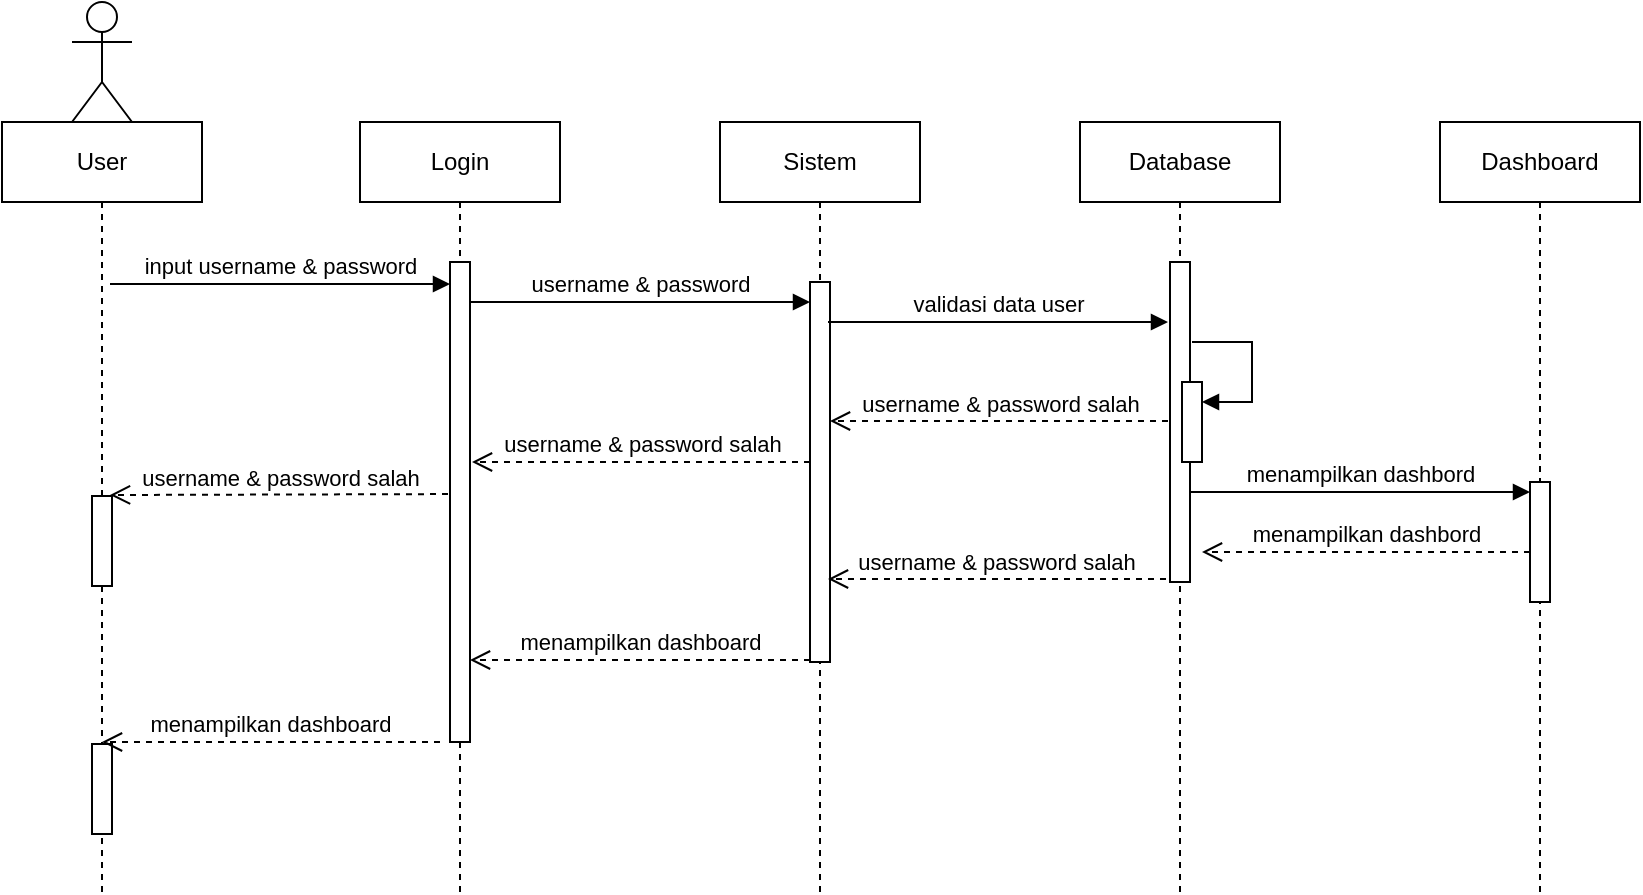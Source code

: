 <mxfile version="24.7.17" pages="8">
  <diagram name="Login" id="2YBvvXClWsGukQMizWep">
    <mxGraphModel dx="978" dy="582" grid="1" gridSize="10" guides="1" tooltips="1" connect="1" arrows="1" fold="1" page="1" pageScale="1" pageWidth="850" pageHeight="1100" math="0" shadow="0">
      <root>
        <mxCell id="0" />
        <mxCell id="1" parent="0" />
        <mxCell id="aM9ryv3xv72pqoxQDRHE-1" value="Login" style="shape=umlLifeline;perimeter=lifelinePerimeter;whiteSpace=wrap;html=1;container=0;dropTarget=0;collapsible=0;recursiveResize=0;outlineConnect=0;portConstraint=eastwest;newEdgeStyle={&quot;edgeStyle&quot;:&quot;elbowEdgeStyle&quot;,&quot;elbow&quot;:&quot;vertical&quot;,&quot;curved&quot;:0,&quot;rounded&quot;:0};" parent="1" vertex="1">
          <mxGeometry x="299" y="135" width="100" height="385" as="geometry" />
        </mxCell>
        <mxCell id="aM9ryv3xv72pqoxQDRHE-2" value="" style="html=1;points=[];perimeter=orthogonalPerimeter;outlineConnect=0;targetShapes=umlLifeline;portConstraint=eastwest;newEdgeStyle={&quot;edgeStyle&quot;:&quot;elbowEdgeStyle&quot;,&quot;elbow&quot;:&quot;vertical&quot;,&quot;curved&quot;:0,&quot;rounded&quot;:0};" parent="aM9ryv3xv72pqoxQDRHE-1" vertex="1">
          <mxGeometry x="45" y="70" width="10" height="240" as="geometry" />
        </mxCell>
        <mxCell id="aM9ryv3xv72pqoxQDRHE-5" value="Sistem" style="shape=umlLifeline;perimeter=lifelinePerimeter;whiteSpace=wrap;html=1;container=0;dropTarget=0;collapsible=0;recursiveResize=0;outlineConnect=0;portConstraint=eastwest;newEdgeStyle={&quot;edgeStyle&quot;:&quot;elbowEdgeStyle&quot;,&quot;elbow&quot;:&quot;vertical&quot;,&quot;curved&quot;:0,&quot;rounded&quot;:0};" parent="1" vertex="1">
          <mxGeometry x="479" y="135" width="100" height="385" as="geometry" />
        </mxCell>
        <mxCell id="aM9ryv3xv72pqoxQDRHE-6" value="" style="html=1;points=[];perimeter=orthogonalPerimeter;outlineConnect=0;targetShapes=umlLifeline;portConstraint=eastwest;newEdgeStyle={&quot;edgeStyle&quot;:&quot;elbowEdgeStyle&quot;,&quot;elbow&quot;:&quot;vertical&quot;,&quot;curved&quot;:0,&quot;rounded&quot;:0};" parent="aM9ryv3xv72pqoxQDRHE-5" vertex="1">
          <mxGeometry x="45" y="80" width="10" height="190" as="geometry" />
        </mxCell>
        <mxCell id="aM9ryv3xv72pqoxQDRHE-7" value="username &amp;amp; password" style="html=1;verticalAlign=bottom;endArrow=block;edgeStyle=elbowEdgeStyle;elbow=vertical;curved=0;rounded=0;" parent="1" edge="1">
          <mxGeometry relative="1" as="geometry">
            <mxPoint x="354" y="225" as="sourcePoint" />
            <Array as="points">
              <mxPoint x="439" y="225" />
            </Array>
            <mxPoint x="524" y="225" as="targetPoint" />
          </mxGeometry>
        </mxCell>
        <mxCell id="aM9ryv3xv72pqoxQDRHE-8" value="menampilkan dashboard" style="html=1;verticalAlign=bottom;endArrow=open;dashed=1;endSize=8;edgeStyle=elbowEdgeStyle;elbow=vertical;curved=0;rounded=0;" parent="1" edge="1">
          <mxGeometry relative="1" as="geometry">
            <mxPoint x="354.0" y="404" as="targetPoint" />
            <Array as="points">
              <mxPoint x="449" y="404" />
            </Array>
            <mxPoint x="524" y="404" as="sourcePoint" />
            <mxPoint as="offset" />
          </mxGeometry>
        </mxCell>
        <mxCell id="xAslRS9B9KeT-N5lye8Y-1" value="Database" style="shape=umlLifeline;perimeter=lifelinePerimeter;whiteSpace=wrap;html=1;container=0;dropTarget=0;collapsible=0;recursiveResize=0;outlineConnect=0;portConstraint=eastwest;newEdgeStyle={&quot;edgeStyle&quot;:&quot;elbowEdgeStyle&quot;,&quot;elbow&quot;:&quot;vertical&quot;,&quot;curved&quot;:0,&quot;rounded&quot;:0};" parent="1" vertex="1">
          <mxGeometry x="659" y="135" width="100" height="385" as="geometry" />
        </mxCell>
        <mxCell id="xAslRS9B9KeT-N5lye8Y-2" value="" style="html=1;points=[];perimeter=orthogonalPerimeter;outlineConnect=0;targetShapes=umlLifeline;portConstraint=eastwest;newEdgeStyle={&quot;edgeStyle&quot;:&quot;elbowEdgeStyle&quot;,&quot;elbow&quot;:&quot;vertical&quot;,&quot;curved&quot;:0,&quot;rounded&quot;:0};" parent="xAslRS9B9KeT-N5lye8Y-1" vertex="1">
          <mxGeometry x="45" y="70" width="10" height="160" as="geometry" />
        </mxCell>
        <mxCell id="xAslRS9B9KeT-N5lye8Y-16" value="" style="html=1;points=[[0,0,0,0,5],[0,1,0,0,-5],[1,0,0,0,5],[1,1,0,0,-5]];perimeter=orthogonalPerimeter;outlineConnect=0;targetShapes=umlLifeline;portConstraint=eastwest;newEdgeStyle={&quot;curved&quot;:0,&quot;rounded&quot;:0};" parent="xAslRS9B9KeT-N5lye8Y-1" vertex="1">
          <mxGeometry x="51" y="130" width="10" height="40" as="geometry" />
        </mxCell>
        <mxCell id="xAslRS9B9KeT-N5lye8Y-17" value="" style="html=1;align=left;spacingLeft=2;endArrow=block;rounded=0;edgeStyle=orthogonalEdgeStyle;curved=0;rounded=0;" parent="xAslRS9B9KeT-N5lye8Y-1" target="xAslRS9B9KeT-N5lye8Y-16" edge="1">
          <mxGeometry relative="1" as="geometry">
            <mxPoint x="56" y="110" as="sourcePoint" />
            <Array as="points">
              <mxPoint x="86" y="140" />
            </Array>
          </mxGeometry>
        </mxCell>
        <mxCell id="xAslRS9B9KeT-N5lye8Y-3" value="Dashboard" style="shape=umlLifeline;perimeter=lifelinePerimeter;whiteSpace=wrap;html=1;container=0;dropTarget=0;collapsible=0;recursiveResize=0;outlineConnect=0;portConstraint=eastwest;newEdgeStyle={&quot;edgeStyle&quot;:&quot;elbowEdgeStyle&quot;,&quot;elbow&quot;:&quot;vertical&quot;,&quot;curved&quot;:0,&quot;rounded&quot;:0};" parent="1" vertex="1">
          <mxGeometry x="839" y="135" width="100" height="385" as="geometry" />
        </mxCell>
        <mxCell id="xAslRS9B9KeT-N5lye8Y-4" value="" style="html=1;points=[];perimeter=orthogonalPerimeter;outlineConnect=0;targetShapes=umlLifeline;portConstraint=eastwest;newEdgeStyle={&quot;edgeStyle&quot;:&quot;elbowEdgeStyle&quot;,&quot;elbow&quot;:&quot;vertical&quot;,&quot;curved&quot;:0,&quot;rounded&quot;:0};" parent="xAslRS9B9KeT-N5lye8Y-3" vertex="1">
          <mxGeometry x="45" y="180" width="10" height="60" as="geometry" />
        </mxCell>
        <mxCell id="xAslRS9B9KeT-N5lye8Y-5" value="menampilkan dashbord" style="html=1;verticalAlign=bottom;endArrow=block;edgeStyle=elbowEdgeStyle;elbow=vertical;curved=0;rounded=0;" parent="1" edge="1">
          <mxGeometry relative="1" as="geometry">
            <mxPoint x="714" y="320" as="sourcePoint" />
            <Array as="points">
              <mxPoint x="799" y="320" />
            </Array>
            <mxPoint x="884" y="320" as="targetPoint" />
          </mxGeometry>
        </mxCell>
        <mxCell id="xAslRS9B9KeT-N5lye8Y-6" value="menampilkan dashbord" style="html=1;verticalAlign=bottom;endArrow=open;dashed=1;endSize=8;edgeStyle=elbowEdgeStyle;elbow=vertical;curved=0;rounded=0;" parent="1" edge="1">
          <mxGeometry relative="1" as="geometry">
            <mxPoint x="720" y="350" as="targetPoint" />
            <Array as="points">
              <mxPoint x="809" y="350" />
            </Array>
            <mxPoint x="884" y="350" as="sourcePoint" />
          </mxGeometry>
        </mxCell>
        <mxCell id="xAslRS9B9KeT-N5lye8Y-7" value="validasi data user" style="html=1;verticalAlign=bottom;endArrow=block;edgeStyle=elbowEdgeStyle;elbow=vertical;curved=0;rounded=0;" parent="1" edge="1">
          <mxGeometry relative="1" as="geometry">
            <mxPoint x="533" y="235" as="sourcePoint" />
            <Array as="points">
              <mxPoint x="618" y="235" />
            </Array>
            <mxPoint x="703" y="235" as="targetPoint" />
          </mxGeometry>
        </mxCell>
        <mxCell id="xAslRS9B9KeT-N5lye8Y-9" value="" style="shape=umlActor;verticalLabelPosition=bottom;verticalAlign=top;html=1;" parent="1" vertex="1">
          <mxGeometry x="155" y="75" width="30" height="60" as="geometry" />
        </mxCell>
        <mxCell id="xAslRS9B9KeT-N5lye8Y-12" value="User" style="shape=umlLifeline;perimeter=lifelinePerimeter;whiteSpace=wrap;html=1;container=0;dropTarget=0;collapsible=0;recursiveResize=0;outlineConnect=0;portConstraint=eastwest;newEdgeStyle={&quot;edgeStyle&quot;:&quot;elbowEdgeStyle&quot;,&quot;elbow&quot;:&quot;vertical&quot;,&quot;curved&quot;:0,&quot;rounded&quot;:0};" parent="1" vertex="1">
          <mxGeometry x="120" y="135" width="100" height="385" as="geometry" />
        </mxCell>
        <mxCell id="xAslRS9B9KeT-N5lye8Y-21" value="" style="html=1;points=[[0,0,0,0,5],[0,1,0,0,-5],[1,0,0,0,5],[1,1,0,0,-5]];perimeter=orthogonalPerimeter;outlineConnect=0;targetShapes=umlLifeline;portConstraint=eastwest;newEdgeStyle={&quot;curved&quot;:0,&quot;rounded&quot;:0};" parent="xAslRS9B9KeT-N5lye8Y-12" vertex="1">
          <mxGeometry x="45" y="187" width="10" height="45" as="geometry" />
        </mxCell>
        <mxCell id="xAslRS9B9KeT-N5lye8Y-23" value="" style="html=1;points=[[0,0,0,0,5],[0,1,0,0,-5],[1,0,0,0,5],[1,1,0,0,-5]];perimeter=orthogonalPerimeter;outlineConnect=0;targetShapes=umlLifeline;portConstraint=eastwest;newEdgeStyle={&quot;curved&quot;:0,&quot;rounded&quot;:0};" parent="xAslRS9B9KeT-N5lye8Y-12" vertex="1">
          <mxGeometry x="45" y="311" width="10" height="45" as="geometry" />
        </mxCell>
        <mxCell id="xAslRS9B9KeT-N5lye8Y-14" value="input username &amp;amp; password" style="html=1;verticalAlign=bottom;endArrow=block;edgeStyle=elbowEdgeStyle;elbow=vertical;curved=0;rounded=0;" parent="1" edge="1">
          <mxGeometry relative="1" as="geometry">
            <mxPoint x="174" y="216" as="sourcePoint" />
            <Array as="points">
              <mxPoint x="259" y="216" />
            </Array>
            <mxPoint x="344" y="216" as="targetPoint" />
          </mxGeometry>
        </mxCell>
        <mxCell id="xAslRS9B9KeT-N5lye8Y-18" value="username &amp;amp; password salah" style="html=1;verticalAlign=bottom;endArrow=open;dashed=1;endSize=8;edgeStyle=elbowEdgeStyle;elbow=vertical;curved=0;rounded=0;" parent="1" target="aM9ryv3xv72pqoxQDRHE-6" edge="1">
          <mxGeometry relative="1" as="geometry">
            <mxPoint x="537" y="284.333" as="targetPoint" />
            <Array as="points" />
            <mxPoint x="703" y="284.55" as="sourcePoint" />
          </mxGeometry>
        </mxCell>
        <mxCell id="xAslRS9B9KeT-N5lye8Y-19" value="username &amp;amp; password salah" style="html=1;verticalAlign=bottom;endArrow=open;dashed=1;endSize=8;edgeStyle=elbowEdgeStyle;elbow=vertical;curved=0;rounded=0;" parent="1" edge="1">
          <mxGeometry relative="1" as="geometry">
            <mxPoint x="355" y="305.45" as="targetPoint" />
            <Array as="points" />
            <mxPoint x="524" y="305" as="sourcePoint" />
          </mxGeometry>
        </mxCell>
        <mxCell id="xAslRS9B9KeT-N5lye8Y-20" value="username &amp;amp; password salah" style="html=1;verticalAlign=bottom;endArrow=open;dashed=1;endSize=8;edgeStyle=elbowEdgeStyle;elbow=vertical;curved=0;rounded=0;" parent="1" edge="1">
          <mxGeometry relative="1" as="geometry">
            <mxPoint x="174" y="321.48" as="targetPoint" />
            <Array as="points" />
            <mxPoint x="343" y="321.03" as="sourcePoint" />
          </mxGeometry>
        </mxCell>
        <mxCell id="xAslRS9B9KeT-N5lye8Y-22" value="menampilkan dashboard" style="html=1;verticalAlign=bottom;endArrow=open;dashed=1;endSize=8;edgeStyle=elbowEdgeStyle;elbow=vertical;curved=0;rounded=0;" parent="1" edge="1">
          <mxGeometry x="0.007" relative="1" as="geometry">
            <mxPoint x="170" y="445.45" as="targetPoint" />
            <Array as="points" />
            <mxPoint x="339" y="445" as="sourcePoint" />
            <mxPoint as="offset" />
          </mxGeometry>
        </mxCell>
        <mxCell id="xAslRS9B9KeT-N5lye8Y-24" value="username &amp;amp; password salah" style="html=1;verticalAlign=bottom;endArrow=open;dashed=1;endSize=8;edgeStyle=elbowEdgeStyle;elbow=vertical;curved=0;rounded=0;" parent="1" edge="1">
          <mxGeometry relative="1" as="geometry">
            <mxPoint x="533" y="363" as="targetPoint" />
            <Array as="points" />
            <mxPoint x="702" y="363.55" as="sourcePoint" />
          </mxGeometry>
        </mxCell>
      </root>
    </mxGraphModel>
  </diagram>
  <diagram id="laCVbuzgr4aeRRDjsLzu" name="Role">
    <mxGraphModel dx="677" dy="403" grid="1" gridSize="10" guides="1" tooltips="1" connect="1" arrows="1" fold="1" page="1" pageScale="1" pageWidth="827" pageHeight="1169" math="0" shadow="0">
      <root>
        <mxCell id="0" />
        <mxCell id="1" parent="0" />
        <mxCell id="yiV24UhD5acpoEuN8Ehg-1" value="Halaman Data" style="shape=umlLifeline;perimeter=lifelinePerimeter;whiteSpace=wrap;html=1;container=0;dropTarget=0;collapsible=0;recursiveResize=0;outlineConnect=0;portConstraint=eastwest;newEdgeStyle={&quot;edgeStyle&quot;:&quot;elbowEdgeStyle&quot;,&quot;elbow&quot;:&quot;vertical&quot;,&quot;curved&quot;:0,&quot;rounded&quot;:0};" parent="1" vertex="1">
          <mxGeometry x="299" y="135" width="100" height="645" as="geometry" />
        </mxCell>
        <mxCell id="yiV24UhD5acpoEuN8Ehg-2" value="" style="html=1;points=[];perimeter=orthogonalPerimeter;outlineConnect=0;targetShapes=umlLifeline;portConstraint=eastwest;newEdgeStyle={&quot;edgeStyle&quot;:&quot;elbowEdgeStyle&quot;,&quot;elbow&quot;:&quot;vertical&quot;,&quot;curved&quot;:0,&quot;rounded&quot;:0};" parent="yiV24UhD5acpoEuN8Ehg-1" vertex="1">
          <mxGeometry x="45" y="70" width="10" height="50" as="geometry" />
        </mxCell>
        <mxCell id="yiV24UhD5acpoEuN8Ehg-16" value="" style="html=1;points=[];perimeter=orthogonalPerimeter;outlineConnect=0;targetShapes=umlLifeline;portConstraint=eastwest;newEdgeStyle={&quot;edgeStyle&quot;:&quot;elbowEdgeStyle&quot;,&quot;elbow&quot;:&quot;vertical&quot;,&quot;curved&quot;:0,&quot;rounded&quot;:0};" parent="yiV24UhD5acpoEuN8Ehg-1" vertex="1">
          <mxGeometry x="45" y="168" width="10" height="50" as="geometry" />
        </mxCell>
        <mxCell id="yiV24UhD5acpoEuN8Ehg-23" value="" style="html=1;points=[];perimeter=orthogonalPerimeter;outlineConnect=0;targetShapes=umlLifeline;portConstraint=eastwest;newEdgeStyle={&quot;edgeStyle&quot;:&quot;elbowEdgeStyle&quot;,&quot;elbow&quot;:&quot;vertical&quot;,&quot;curved&quot;:0,&quot;rounded&quot;:0};" parent="yiV24UhD5acpoEuN8Ehg-1" vertex="1">
          <mxGeometry x="45" y="268" width="10" height="50" as="geometry" />
        </mxCell>
        <mxCell id="yiV24UhD5acpoEuN8Ehg-31" value="" style="html=1;points=[];perimeter=orthogonalPerimeter;outlineConnect=0;targetShapes=umlLifeline;portConstraint=eastwest;newEdgeStyle={&quot;edgeStyle&quot;:&quot;elbowEdgeStyle&quot;,&quot;elbow&quot;:&quot;vertical&quot;,&quot;curved&quot;:0,&quot;rounded&quot;:0};" parent="yiV24UhD5acpoEuN8Ehg-1" vertex="1">
          <mxGeometry x="45" y="343" width="10" height="50" as="geometry" />
        </mxCell>
        <mxCell id="yiV24UhD5acpoEuN8Ehg-36" value="" style="html=1;points=[];perimeter=orthogonalPerimeter;outlineConnect=0;targetShapes=umlLifeline;portConstraint=eastwest;newEdgeStyle={&quot;edgeStyle&quot;:&quot;elbowEdgeStyle&quot;,&quot;elbow&quot;:&quot;vertical&quot;,&quot;curved&quot;:0,&quot;rounded&quot;:0};" parent="yiV24UhD5acpoEuN8Ehg-1" vertex="1">
          <mxGeometry x="45" y="435" width="10" height="50" as="geometry" />
        </mxCell>
        <mxCell id="aJn83OS-yHp4S3EF9C35-2" value="" style="html=1;points=[];perimeter=orthogonalPerimeter;outlineConnect=0;targetShapes=umlLifeline;portConstraint=eastwest;newEdgeStyle={&quot;edgeStyle&quot;:&quot;elbowEdgeStyle&quot;,&quot;elbow&quot;:&quot;vertical&quot;,&quot;curved&quot;:0,&quot;rounded&quot;:0};" vertex="1" parent="yiV24UhD5acpoEuN8Ehg-1">
          <mxGeometry x="45" y="508" width="10" height="62" as="geometry" />
        </mxCell>
        <mxCell id="yiV24UhD5acpoEuN8Ehg-3" value="Proses" style="shape=umlLifeline;perimeter=lifelinePerimeter;whiteSpace=wrap;html=1;container=0;dropTarget=0;collapsible=0;recursiveResize=0;outlineConnect=0;portConstraint=eastwest;newEdgeStyle={&quot;edgeStyle&quot;:&quot;elbowEdgeStyle&quot;,&quot;elbow&quot;:&quot;vertical&quot;,&quot;curved&quot;:0,&quot;rounded&quot;:0};" parent="1" vertex="1">
          <mxGeometry x="479" y="135" width="100" height="645" as="geometry" />
        </mxCell>
        <mxCell id="yiV24UhD5acpoEuN8Ehg-25" value="" style="html=1;points=[];perimeter=orthogonalPerimeter;outlineConnect=0;targetShapes=umlLifeline;portConstraint=eastwest;newEdgeStyle={&quot;edgeStyle&quot;:&quot;elbowEdgeStyle&quot;,&quot;elbow&quot;:&quot;vertical&quot;,&quot;curved&quot;:0,&quot;rounded&quot;:0};" parent="yiV24UhD5acpoEuN8Ehg-3" vertex="1">
          <mxGeometry x="45" y="275" width="10" height="50" as="geometry" />
        </mxCell>
        <mxCell id="yiV24UhD5acpoEuN8Ehg-38" value="" style="html=1;points=[];perimeter=orthogonalPerimeter;outlineConnect=0;targetShapes=umlLifeline;portConstraint=eastwest;newEdgeStyle={&quot;edgeStyle&quot;:&quot;elbowEdgeStyle&quot;,&quot;elbow&quot;:&quot;vertical&quot;,&quot;curved&quot;:0,&quot;rounded&quot;:0};" parent="yiV24UhD5acpoEuN8Ehg-3" vertex="1">
          <mxGeometry x="45" y="435" width="10" height="50" as="geometry" />
        </mxCell>
        <mxCell id="cvPrQTaOawzFzVzU8yjG-1" value="" style="html=1;points=[];perimeter=orthogonalPerimeter;outlineConnect=0;targetShapes=umlLifeline;portConstraint=eastwest;newEdgeStyle={&quot;edgeStyle&quot;:&quot;elbowEdgeStyle&quot;,&quot;elbow&quot;:&quot;vertical&quot;,&quot;curved&quot;:0,&quot;rounded&quot;:0};" vertex="1" parent="yiV24UhD5acpoEuN8Ehg-3">
          <mxGeometry x="45" y="514" width="10" height="50" as="geometry" />
        </mxCell>
        <mxCell id="yiV24UhD5acpoEuN8Ehg-8" value="Data Role" style="shape=umlLifeline;perimeter=lifelinePerimeter;whiteSpace=wrap;html=1;container=0;dropTarget=0;collapsible=0;recursiveResize=0;outlineConnect=0;portConstraint=eastwest;newEdgeStyle={&quot;edgeStyle&quot;:&quot;elbowEdgeStyle&quot;,&quot;elbow&quot;:&quot;vertical&quot;,&quot;curved&quot;:0,&quot;rounded&quot;:0};" parent="1" vertex="1">
          <mxGeometry x="659" y="135" width="100" height="645" as="geometry" />
        </mxCell>
        <mxCell id="yiV24UhD5acpoEuN8Ehg-29" value="" style="html=1;points=[];perimeter=orthogonalPerimeter;outlineConnect=0;targetShapes=umlLifeline;portConstraint=eastwest;newEdgeStyle={&quot;edgeStyle&quot;:&quot;elbowEdgeStyle&quot;,&quot;elbow&quot;:&quot;vertical&quot;,&quot;curved&quot;:0,&quot;rounded&quot;:0};" parent="yiV24UhD5acpoEuN8Ehg-8" vertex="1">
          <mxGeometry x="45" y="278" width="10" height="42" as="geometry" />
        </mxCell>
        <mxCell id="yiV24UhD5acpoEuN8Ehg-39" value="" style="html=1;points=[];perimeter=orthogonalPerimeter;outlineConnect=0;targetShapes=umlLifeline;portConstraint=eastwest;newEdgeStyle={&quot;edgeStyle&quot;:&quot;elbowEdgeStyle&quot;,&quot;elbow&quot;:&quot;vertical&quot;,&quot;curved&quot;:0,&quot;rounded&quot;:0};" parent="yiV24UhD5acpoEuN8Ehg-8" vertex="1">
          <mxGeometry x="45" y="435" width="10" height="50" as="geometry" />
        </mxCell>
        <mxCell id="cvPrQTaOawzFzVzU8yjG-2" value="" style="html=1;points=[];perimeter=orthogonalPerimeter;outlineConnect=0;targetShapes=umlLifeline;portConstraint=eastwest;newEdgeStyle={&quot;edgeStyle&quot;:&quot;elbowEdgeStyle&quot;,&quot;elbow&quot;:&quot;vertical&quot;,&quot;curved&quot;:0,&quot;rounded&quot;:0};" vertex="1" parent="yiV24UhD5acpoEuN8Ehg-8">
          <mxGeometry x="45" y="515" width="10" height="50" as="geometry" />
        </mxCell>
        <mxCell id="yiV24UhD5acpoEuN8Ehg-9" value="" style="shape=umlActor;verticalLabelPosition=bottom;verticalAlign=top;html=1;" parent="1" vertex="1">
          <mxGeometry x="155" y="75" width="30" height="60" as="geometry" />
        </mxCell>
        <mxCell id="yiV24UhD5acpoEuN8Ehg-10" value="Admin" style="shape=umlLifeline;perimeter=lifelinePerimeter;whiteSpace=wrap;html=1;container=0;dropTarget=0;collapsible=0;recursiveResize=0;outlineConnect=0;portConstraint=eastwest;newEdgeStyle={&quot;edgeStyle&quot;:&quot;elbowEdgeStyle&quot;,&quot;elbow&quot;:&quot;vertical&quot;,&quot;curved&quot;:0,&quot;rounded&quot;:0};" parent="1" vertex="1">
          <mxGeometry x="120" y="135" width="100" height="645" as="geometry" />
        </mxCell>
        <mxCell id="yiV24UhD5acpoEuN8Ehg-18" value="" style="html=1;points=[];perimeter=orthogonalPerimeter;outlineConnect=0;targetShapes=umlLifeline;portConstraint=eastwest;newEdgeStyle={&quot;edgeStyle&quot;:&quot;elbowEdgeStyle&quot;,&quot;elbow&quot;:&quot;vertical&quot;,&quot;curved&quot;:0,&quot;rounded&quot;:0};" parent="yiV24UhD5acpoEuN8Ehg-10" vertex="1">
          <mxGeometry x="45" y="119" width="10" height="50" as="geometry" />
        </mxCell>
        <mxCell id="yiV24UhD5acpoEuN8Ehg-22" value="" style="html=1;points=[];perimeter=orthogonalPerimeter;outlineConnect=0;targetShapes=umlLifeline;portConstraint=eastwest;newEdgeStyle={&quot;edgeStyle&quot;:&quot;elbowEdgeStyle&quot;,&quot;elbow&quot;:&quot;vertical&quot;,&quot;curved&quot;:0,&quot;rounded&quot;:0};" parent="yiV24UhD5acpoEuN8Ehg-10" vertex="1">
          <mxGeometry x="45" y="218" width="10" height="50" as="geometry" />
        </mxCell>
        <mxCell id="yiV24UhD5acpoEuN8Ehg-34" value="" style="html=1;points=[];perimeter=orthogonalPerimeter;outlineConnect=0;targetShapes=umlLifeline;portConstraint=eastwest;newEdgeStyle={&quot;edgeStyle&quot;:&quot;elbowEdgeStyle&quot;,&quot;elbow&quot;:&quot;vertical&quot;,&quot;curved&quot;:0,&quot;rounded&quot;:0};" parent="yiV24UhD5acpoEuN8Ehg-10" vertex="1">
          <mxGeometry x="45" y="391" width="10" height="50" as="geometry" />
        </mxCell>
        <mxCell id="yiV24UhD5acpoEuN8Ehg-11" value="Pilih menu role" style="html=1;verticalAlign=bottom;endArrow=block;edgeStyle=elbowEdgeStyle;elbow=horizontal;curved=0;rounded=0;" parent="1" edge="1">
          <mxGeometry relative="1" as="geometry">
            <mxPoint x="174" y="216" as="sourcePoint" />
            <Array as="points">
              <mxPoint x="259" y="216" />
            </Array>
            <mxPoint x="344" y="216" as="targetPoint" />
          </mxGeometry>
        </mxCell>
        <mxCell id="yiV24UhD5acpoEuN8Ehg-17" value="tampil menu" style="html=1;verticalAlign=bottom;endArrow=open;dashed=1;endSize=8;edgeStyle=elbowEdgeStyle;elbow=vertical;curved=0;rounded=0;" parent="1" edge="1">
          <mxGeometry relative="1" as="geometry">
            <mxPoint x="170" y="253" as="targetPoint" />
            <Array as="points">
              <mxPoint x="363.12" y="253.37" />
            </Array>
            <mxPoint x="345.12" y="253.92" as="sourcePoint" />
          </mxGeometry>
        </mxCell>
        <mxCell id="yiV24UhD5acpoEuN8Ehg-19" value="Pilih tambah role" style="html=1;verticalAlign=bottom;endArrow=block;edgeStyle=elbowEdgeStyle;elbow=horizontal;curved=0;rounded=0;" parent="1" edge="1">
          <mxGeometry relative="1" as="geometry">
            <mxPoint x="174" y="304" as="sourcePoint" />
            <Array as="points">
              <mxPoint x="259" y="304" />
            </Array>
            <mxPoint x="344" y="304" as="targetPoint" />
          </mxGeometry>
        </mxCell>
        <mxCell id="yiV24UhD5acpoEuN8Ehg-20" value="tampil form tambah role" style="html=1;verticalAlign=bottom;endArrow=open;dashed=1;endSize=8;edgeStyle=elbowEdgeStyle;elbow=vertical;curved=0;rounded=0;" parent="1" edge="1">
          <mxGeometry relative="1" as="geometry">
            <mxPoint x="170" y="352" as="targetPoint" />
            <Array as="points">
              <mxPoint x="363.12" y="352.37" />
            </Array>
            <mxPoint x="345.12" y="352.92" as="sourcePoint" />
          </mxGeometry>
        </mxCell>
        <mxCell id="yiV24UhD5acpoEuN8Ehg-21" value="mengisi form role" style="html=1;verticalAlign=bottom;endArrow=block;edgeStyle=elbowEdgeStyle;elbow=horizontal;curved=0;rounded=0;" parent="1" target="yiV24UhD5acpoEuN8Ehg-1" edge="1">
          <mxGeometry relative="1" as="geometry">
            <mxPoint x="175" y="402.46" as="sourcePoint" />
            <Array as="points">
              <mxPoint x="260" y="402.46" />
            </Array>
            <mxPoint x="345" y="402.46" as="targetPoint" />
          </mxGeometry>
        </mxCell>
        <mxCell id="yiV24UhD5acpoEuN8Ehg-24" value="proses data role()" style="html=1;verticalAlign=bottom;endArrow=block;edgeStyle=elbowEdgeStyle;elbow=horizontal;curved=0;rounded=0;" parent="1" source="yiV24UhD5acpoEuN8Ehg-23" target="yiV24UhD5acpoEuN8Ehg-3" edge="1">
          <mxGeometry relative="1" as="geometry">
            <mxPoint x="360" y="410" as="sourcePoint" />
            <Array as="points">
              <mxPoint x="435" y="410" />
            </Array>
            <mxPoint x="520" y="411" as="targetPoint" />
          </mxGeometry>
        </mxCell>
        <mxCell id="yiV24UhD5acpoEuN8Ehg-26" value="data role&amp;nbsp;tersimpan()" style="html=1;verticalAlign=bottom;endArrow=block;edgeStyle=elbowEdgeStyle;elbow=horizontal;curved=0;rounded=0;" parent="1" source="yiV24UhD5acpoEuN8Ehg-25" target="yiV24UhD5acpoEuN8Ehg-29" edge="1">
          <mxGeometry relative="1" as="geometry">
            <mxPoint x="539" y="420" as="sourcePoint" />
            <Array as="points">
              <mxPoint x="620" y="420" />
            </Array>
            <mxPoint x="700" y="420" as="targetPoint" />
          </mxGeometry>
        </mxCell>
        <mxCell id="yiV24UhD5acpoEuN8Ehg-27" value="data role ditambahkan" style="html=1;verticalAlign=bottom;endArrow=open;dashed=1;endSize=8;edgeStyle=elbowEdgeStyle;elbow=vertical;curved=0;rounded=0;" parent="1" target="yiV24UhD5acpoEuN8Ehg-25" edge="1">
          <mxGeometry relative="1" as="geometry">
            <mxPoint x="540" y="450" as="targetPoint" />
            <Array as="points">
              <mxPoint x="722" y="450.37" />
            </Array>
            <mxPoint x="704" y="450.92" as="sourcePoint" />
          </mxGeometry>
        </mxCell>
        <mxCell id="yiV24UhD5acpoEuN8Ehg-30" value="data role ditampilkan" style="html=1;verticalAlign=bottom;endArrow=open;dashed=1;endSize=8;edgeStyle=elbowEdgeStyle;elbow=vertical;curved=0;rounded=0;" parent="1" target="yiV24UhD5acpoEuN8Ehg-23" edge="1">
          <mxGeometry relative="1" as="geometry">
            <mxPoint x="360" y="450" as="targetPoint" />
            <Array as="points">
              <mxPoint x="540" y="450.37" />
            </Array>
            <mxPoint x="522" y="450.92" as="sourcePoint" />
          </mxGeometry>
        </mxCell>
        <mxCell id="yiV24UhD5acpoEuN8Ehg-32" value="pilih edit role" style="html=1;verticalAlign=bottom;endArrow=block;edgeStyle=elbowEdgeStyle;elbow=horizontal;curved=0;rounded=0;" parent="1" edge="1">
          <mxGeometry relative="1" as="geometry">
            <mxPoint x="170" y="480.46" as="sourcePoint" />
            <Array as="points">
              <mxPoint x="255" y="480.46" />
            </Array>
            <mxPoint x="344" y="480" as="targetPoint" />
          </mxGeometry>
        </mxCell>
        <mxCell id="yiV24UhD5acpoEuN8Ehg-33" value="tampil form edit data" style="html=1;verticalAlign=bottom;endArrow=open;dashed=1;endSize=8;edgeStyle=elbowEdgeStyle;elbow=vertical;curved=0;rounded=0;" parent="1" target="yiV24UhD5acpoEuN8Ehg-10" edge="1">
          <mxGeometry relative="1" as="geometry">
            <mxPoint x="170" y="520" as="targetPoint" />
            <Array as="points">
              <mxPoint x="359" y="525.37" />
            </Array>
            <mxPoint x="343" y="525" as="sourcePoint" />
          </mxGeometry>
        </mxCell>
        <mxCell id="yiV24UhD5acpoEuN8Ehg-35" value="mengedit data role" style="html=1;verticalAlign=bottom;endArrow=block;edgeStyle=elbowEdgeStyle;elbow=horizontal;curved=0;rounded=0;" parent="1" source="yiV24UhD5acpoEuN8Ehg-34" edge="1">
          <mxGeometry relative="1" as="geometry">
            <mxPoint x="180" y="570.46" as="sourcePoint" />
            <Array as="points">
              <mxPoint x="265" y="570.46" />
            </Array>
            <mxPoint x="350" y="570" as="targetPoint" />
          </mxGeometry>
        </mxCell>
        <mxCell id="yiV24UhD5acpoEuN8Ehg-40" value="proses edit data role()" style="html=1;verticalAlign=bottom;endArrow=block;edgeStyle=elbowEdgeStyle;elbow=horizontal;curved=0;rounded=0;" parent="1" source="yiV24UhD5acpoEuN8Ehg-36" edge="1">
          <mxGeometry relative="1" as="geometry">
            <mxPoint x="360" y="580" as="sourcePoint" />
            <Array as="points">
              <mxPoint x="440" y="580.46" />
            </Array>
            <mxPoint x="525" y="580" as="targetPoint" />
          </mxGeometry>
        </mxCell>
        <mxCell id="yiV24UhD5acpoEuN8Ehg-41" value="data role diupdate()" style="html=1;verticalAlign=bottom;endArrow=block;edgeStyle=elbowEdgeStyle;elbow=horizontal;curved=0;rounded=0;" parent="1" edge="1">
          <mxGeometry relative="1" as="geometry">
            <mxPoint x="534" y="585" as="sourcePoint" />
            <Array as="points">
              <mxPoint x="620" y="585.46" />
            </Array>
            <mxPoint x="705" y="585" as="targetPoint" />
          </mxGeometry>
        </mxCell>
        <mxCell id="yiV24UhD5acpoEuN8Ehg-42" value="data role disimpan" style="html=1;verticalAlign=bottom;endArrow=open;dashed=1;endSize=8;edgeStyle=elbowEdgeStyle;elbow=vertical;curved=0;rounded=0;" parent="1" edge="1">
          <mxGeometry relative="1" as="geometry">
            <mxPoint x="534" y="614" as="targetPoint" />
            <Array as="points">
              <mxPoint x="722" y="614.37" />
            </Array>
            <mxPoint x="704" y="614.92" as="sourcePoint" />
          </mxGeometry>
        </mxCell>
        <mxCell id="yiV24UhD5acpoEuN8Ehg-43" value="data role diupdate" style="html=1;verticalAlign=bottom;endArrow=open;dashed=1;endSize=8;edgeStyle=elbowEdgeStyle;elbow=vertical;curved=0;rounded=0;" parent="1" edge="1">
          <mxGeometry relative="1" as="geometry">
            <mxPoint x="354" y="613" as="targetPoint" />
            <Array as="points">
              <mxPoint x="542" y="613.37" />
            </Array>
            <mxPoint x="524" y="613.92" as="sourcePoint" />
          </mxGeometry>
        </mxCell>
        <mxCell id="aJn83OS-yHp4S3EF9C35-1" value="pilih hapus role" style="html=1;verticalAlign=bottom;endArrow=block;edgeStyle=elbowEdgeStyle;elbow=horizontal;curved=0;rounded=0;" edge="1" parent="1">
          <mxGeometry relative="1" as="geometry">
            <mxPoint x="170" y="649" as="sourcePoint" />
            <Array as="points">
              <mxPoint x="260" y="649.46" />
            </Array>
            <mxPoint x="344" y="649.46" as="targetPoint" />
          </mxGeometry>
        </mxCell>
        <mxCell id="aJn83OS-yHp4S3EF9C35-4" value="proses hapus role()" style="html=1;verticalAlign=bottom;endArrow=block;edgeStyle=elbowEdgeStyle;elbow=horizontal;curved=0;rounded=0;" edge="1" parent="1">
          <mxGeometry relative="1" as="geometry">
            <mxPoint x="353" y="656" as="sourcePoint" />
            <Array as="points">
              <mxPoint x="439" y="656.46" />
            </Array>
            <mxPoint x="524" y="656" as="targetPoint" />
          </mxGeometry>
        </mxCell>
        <mxCell id="cvPrQTaOawzFzVzU8yjG-3" value="hapus role()" style="html=1;verticalAlign=bottom;endArrow=block;edgeStyle=elbowEdgeStyle;elbow=horizontal;curved=0;rounded=0;" edge="1" parent="1">
          <mxGeometry relative="1" as="geometry">
            <mxPoint x="533" y="659" as="sourcePoint" />
            <Array as="points">
              <mxPoint x="619" y="659.46" />
            </Array>
            <mxPoint x="704" y="659" as="targetPoint" />
          </mxGeometry>
        </mxCell>
        <mxCell id="7baoSpbROO_Lopg94yjz-1" value="hapus role berhasil&lt;span style=&quot;color: rgba(0, 0, 0, 0); font-family: monospace; font-size: 0px; text-align: start; background-color: rgb(251, 251, 251);&quot;&gt;%3CmxGraphModel%3E%3Croot%3E%3CmxCell%20id%3D%220%22%2F%3E%3CmxCell%20id%3D%221%22%20parent%3D%220%22%2F%3E%3CmxCell%20id%3D%222%22%20value%3D%22data%20mobil%26amp%3Bnbsp%3Bdisimpan%22%20style%3D%22html%3D1%3BverticalAlign%3Dbottom%3BendArrow%3Dopen%3Bdashed%3D1%3BendSize%3D8%3BedgeStyle%3DelbowEdgeStyle%3Belbow%3Dvertical%3Bcurved%3D0%3Brounded%3D0%3B%22%20edge%3D%221%22%20parent%3D%221%22%3E%3CmxGeometry%20relative%3D%221%22%20as%3D%22geometry%22%3E%3CmxPoint%20x%3D%22534%22%20y%3D%22614%22%20as%3D%22targetPoint%22%2F%3E%3CArray%20as%3D%22points%22%3E%3CmxPoint%20x%3D%22722%22%20y%3D%22614.37%22%2F%3E%3C%2FArray%3E%3CmxPoint%20x%3D%22704%22%20y%3D%22614.92%22%20as%3D%22sourcePoint%22%2F%3E%3C%2FmxGeometry%3E%3C%2FmxCell%3E%3C%2Froot%3E%3C%2FmxGraphModel%3E&lt;/span&gt;" style="html=1;verticalAlign=bottom;endArrow=open;dashed=1;endSize=8;edgeStyle=elbowEdgeStyle;elbow=vertical;curved=0;rounded=0;" edge="1" parent="1">
          <mxGeometry relative="1" as="geometry">
            <mxPoint x="534" y="693" as="targetPoint" />
            <Array as="points">
              <mxPoint x="722" y="693.37" />
            </Array>
            <mxPoint x="704" y="693.92" as="sourcePoint" />
          </mxGeometry>
        </mxCell>
        <mxCell id="BuMTF9YdDAYbGZBYCTvB-1" value="data role diupdate&lt;span style=&quot;color: rgba(0, 0, 0, 0); font-family: monospace; font-size: 0px; text-align: start; background-color: rgb(251, 251, 251);&quot;&gt;%3CmxGraphModel%3E%3Croot%3E%3CmxCell%20id%3D%220%22%2F%3E%3CmxCell%20id%3D%221%22%20parent%3D%220%22%2F%3E%3CmxCell%20id%3D%222%22%20value%3D%22data%20mobil%26amp%3Bnbsp%3Bdisimpan%22%20style%3D%22html%3D1%3BverticalAlign%3Dbottom%3BendArrow%3Dopen%3Bdashed%3D1%3BendSize%3D8%3BedgeStyle%3DelbowEdgeStyle%3Belbow%3Dvertical%3Bcurved%3D0%3Brounded%3D0%3B%22%20edge%3D%221%22%20parent%3D%221%22%3E%3CmxGeometry%20relative%3D%221%22%20as%3D%22geometry%22%3E%3CmxPoint%20x%3D%22534%22%20y%3D%22614%22%20as%3D%22targetPoint%22%2F%3E%3CArray%20as%3D%22points%22%3E%3CmxPoint%20x%3D%22722%22%20y%3D%22614.37%22%2F%3E%3C%2FArray%3E%3CmxPoint%20x%3D%22704%22%20y%3D%22614.92%22%20as%3D%22sourcePoint%22%2F%3E%3C%2FmxGeometry%3E%3C%2FmxCell%3E%3C%2Froot%3E%3C%2FmxGraphModel%3E&lt;/span&gt;" style="html=1;verticalAlign=bottom;endArrow=open;dashed=1;endSize=8;edgeStyle=elbowEdgeStyle;elbow=vertical;curved=0;rounded=0;" edge="1" parent="1">
          <mxGeometry relative="1" as="geometry">
            <mxPoint x="352" y="699" as="targetPoint" />
            <Array as="points">
              <mxPoint x="540" y="699.37" />
            </Array>
            <mxPoint x="522" y="699.92" as="sourcePoint" />
          </mxGeometry>
        </mxCell>
      </root>
    </mxGraphModel>
  </diagram>
  <diagram id="M3VgfMmDzD5309kZZNlg" name="Lupa Password">
    <mxGraphModel dx="1753" dy="552" grid="1" gridSize="10" guides="1" tooltips="1" connect="1" arrows="1" fold="1" page="1" pageScale="1" pageWidth="827" pageHeight="1169" math="0" shadow="0">
      <root>
        <mxCell id="0" />
        <mxCell id="1" parent="0" />
        <mxCell id="HUOjCnl3yP7g__tzQ6kv-1" value="Controller" style="shape=umlLifeline;perimeter=lifelinePerimeter;whiteSpace=wrap;html=1;container=0;dropTarget=0;collapsible=0;recursiveResize=0;outlineConnect=0;portConstraint=eastwest;newEdgeStyle={&quot;edgeStyle&quot;:&quot;elbowEdgeStyle&quot;,&quot;elbow&quot;:&quot;vertical&quot;,&quot;curved&quot;:0,&quot;rounded&quot;:0};" parent="1" vertex="1">
          <mxGeometry x="231" y="80" width="100" height="520" as="geometry" />
        </mxCell>
        <mxCell id="HUOjCnl3yP7g__tzQ6kv-2" value="" style="html=1;points=[];perimeter=orthogonalPerimeter;outlineConnect=0;targetShapes=umlLifeline;portConstraint=eastwest;newEdgeStyle={&quot;edgeStyle&quot;:&quot;elbowEdgeStyle&quot;,&quot;elbow&quot;:&quot;vertical&quot;,&quot;curved&quot;:0,&quot;rounded&quot;:0};" parent="HUOjCnl3yP7g__tzQ6kv-1" vertex="1">
          <mxGeometry x="43" y="70" width="10" height="90" as="geometry" />
        </mxCell>
        <mxCell id="-6Ty_yfQAuW5C-qLBDfo-3" value="" style="html=1;points=[[0,0,0,0,5],[0,1,0,0,-5],[1,0,0,0,5],[1,1,0,0,-5]];perimeter=orthogonalPerimeter;outlineConnect=0;targetShapes=umlLifeline;portConstraint=eastwest;newEdgeStyle={&quot;curved&quot;:0,&quot;rounded&quot;:0};" vertex="1" parent="HUOjCnl3yP7g__tzQ6kv-1">
          <mxGeometry x="43" y="382" width="10" height="90" as="geometry" />
        </mxCell>
        <mxCell id="HUOjCnl3yP7g__tzQ6kv-16" value="" style="shape=umlActor;verticalLabelPosition=bottom;verticalAlign=top;html=1;" parent="1" vertex="1">
          <mxGeometry x="-46" y="21" width="30" height="60" as="geometry" />
        </mxCell>
        <mxCell id="HUOjCnl3yP7g__tzQ6kv-17" value="User" style="shape=umlLifeline;perimeter=lifelinePerimeter;whiteSpace=wrap;html=1;container=0;dropTarget=0;collapsible=0;recursiveResize=0;outlineConnect=0;portConstraint=eastwest;newEdgeStyle={&quot;edgeStyle&quot;:&quot;elbowEdgeStyle&quot;,&quot;elbow&quot;:&quot;vertical&quot;,&quot;curved&quot;:0,&quot;rounded&quot;:0};" parent="1" vertex="1">
          <mxGeometry x="-80" y="80" width="100" height="520" as="geometry" />
        </mxCell>
        <mxCell id="HUOjCnl3yP7g__tzQ6kv-18" value="" style="html=1;points=[[0,0,0,0,5],[0,1,0,0,-5],[1,0,0,0,5],[1,1,0,0,-5]];perimeter=orthogonalPerimeter;outlineConnect=0;targetShapes=umlLifeline;portConstraint=eastwest;newEdgeStyle={&quot;curved&quot;:0,&quot;rounded&quot;:0};" parent="HUOjCnl3yP7g__tzQ6kv-17" vertex="1">
          <mxGeometry x="43" y="65" width="10" height="60" as="geometry" />
        </mxCell>
        <mxCell id="-6Ty_yfQAuW5C-qLBDfo-1" value="" style="html=1;points=[[0,0,0,0,5],[0,1,0,0,-5],[1,0,0,0,5],[1,1,0,0,-5]];perimeter=orthogonalPerimeter;outlineConnect=0;targetShapes=umlLifeline;portConstraint=eastwest;newEdgeStyle={&quot;curved&quot;:0,&quot;rounded&quot;:0};" vertex="1" parent="HUOjCnl3yP7g__tzQ6kv-17">
          <mxGeometry x="45" y="322" width="10" height="160" as="geometry" />
        </mxCell>
        <mxCell id="HUOjCnl3yP7g__tzQ6kv-20" value="&lt;div&gt;klik request&lt;/div&gt;&lt;div&gt;lupa password&lt;/div&gt;" style="html=1;verticalAlign=bottom;endArrow=block;edgeStyle=elbowEdgeStyle;elbow=vertical;curved=0;rounded=0;" parent="1" edge="1" target="Z1vq_IjMnXm7T3ykEQpV-6">
          <mxGeometry relative="1" as="geometry">
            <mxPoint x="-27" y="160.111" as="sourcePoint" />
            <Array as="points" />
            <mxPoint x="120" y="161" as="targetPoint" />
          </mxGeometry>
        </mxCell>
        <mxCell id="V8eKKzhZp-MlP9mq5E-Q-8" value="Database" style="shape=umlLifeline;perimeter=lifelinePerimeter;whiteSpace=wrap;html=1;container=0;dropTarget=0;collapsible=0;recursiveResize=0;outlineConnect=0;portConstraint=eastwest;newEdgeStyle={&quot;edgeStyle&quot;:&quot;elbowEdgeStyle&quot;,&quot;elbow&quot;:&quot;vertical&quot;,&quot;curved&quot;:0,&quot;rounded&quot;:0};" parent="1" vertex="1">
          <mxGeometry x="382" y="80" width="100" height="520" as="geometry" />
        </mxCell>
        <mxCell id="V8eKKzhZp-MlP9mq5E-Q-9" value="" style="html=1;points=[];perimeter=orthogonalPerimeter;outlineConnect=0;targetShapes=umlLifeline;portConstraint=eastwest;newEdgeStyle={&quot;edgeStyle&quot;:&quot;elbowEdgeStyle&quot;,&quot;elbow&quot;:&quot;vertical&quot;,&quot;curved&quot;:0,&quot;rounded&quot;:0};" parent="V8eKKzhZp-MlP9mq5E-Q-8" vertex="1">
          <mxGeometry x="43" y="70" width="10" height="90" as="geometry" />
        </mxCell>
        <mxCell id="-6Ty_yfQAuW5C-qLBDfo-4" value="" style="html=1;points=[[0,0,0,0,5],[0,1,0,0,-5],[1,0,0,0,5],[1,1,0,0,-5]];perimeter=orthogonalPerimeter;outlineConnect=0;targetShapes=umlLifeline;portConstraint=eastwest;newEdgeStyle={&quot;curved&quot;:0,&quot;rounded&quot;:0};" vertex="1" parent="V8eKKzhZp-MlP9mq5E-Q-8">
          <mxGeometry x="45" y="382" width="10" height="90" as="geometry" />
        </mxCell>
        <mxCell id="V8eKKzhZp-MlP9mq5E-Q-10" value="mengecek email" style="html=1;verticalAlign=bottom;endArrow=block;edgeStyle=elbowEdgeStyle;elbow=horizontal;curved=0;rounded=0;" parent="1" edge="1">
          <mxGeometry relative="1" as="geometry">
            <mxPoint x="284.5" y="203" as="sourcePoint" />
            <Array as="points">
              <mxPoint x="375.5" y="203" />
            </Array>
            <mxPoint x="425.5" y="203" as="targetPoint" />
          </mxGeometry>
        </mxCell>
        <mxCell id="cRp_fg9X5OR3Iy_xk4d3-1" value="menyimpan data&amp;nbsp;&amp;nbsp;" style="html=1;verticalAlign=bottom;endArrow=block;edgeStyle=elbowEdgeStyle;elbow=vertical;curved=0;rounded=0;" edge="1" parent="1" source="-6Ty_yfQAuW5C-qLBDfo-3">
          <mxGeometry relative="1" as="geometry">
            <mxPoint x="286.5" y="488.14" as="sourcePoint" />
            <Array as="points">
              <mxPoint x="377.5" y="488.14" />
            </Array>
            <mxPoint x="427.5" y="488.14" as="targetPoint" />
          </mxGeometry>
        </mxCell>
        <mxCell id="cRp_fg9X5OR3Iy_xk4d3-3" value="mengakses link reset password" style="html=1;verticalAlign=bottom;endArrow=block;edgeStyle=elbowEdgeStyle;elbow=horizontal;curved=0;rounded=0;" edge="1" parent="1" target="rWcz_gKC-7DBsVD5Eps2-1">
          <mxGeometry x="0.002" relative="1" as="geometry">
            <mxPoint x="-26" y="424" as="sourcePoint" />
            <Array as="points">
              <mxPoint x="65" y="424" />
            </Array>
            <mxPoint x="560" y="424" as="targetPoint" />
            <mxPoint as="offset" />
          </mxGeometry>
        </mxCell>
        <mxCell id="wY_d30x-i29rWarweXXt-2" value="input password baru" style="html=1;verticalAlign=bottom;endArrow=block;edgeStyle=elbowEdgeStyle;elbow=horizontal;curved=0;rounded=0;" edge="1" parent="1" target="-6Ty_yfQAuW5C-qLBDfo-2">
          <mxGeometry relative="1" as="geometry">
            <mxPoint x="-28" y="472" as="sourcePoint" />
            <Array as="points">
              <mxPoint x="63" y="472" />
            </Array>
            <mxPoint x="120" y="472" as="targetPoint" />
          </mxGeometry>
        </mxCell>
        <mxCell id="wY_d30x-i29rWarweXXt-5" value="sukses mengubah password" style="html=1;verticalAlign=bottom;endArrow=open;dashed=1;endSize=8;edgeStyle=elbowEdgeStyle;elbow=vertical;curved=0;rounded=0;" edge="1" parent="1">
          <mxGeometry relative="1" as="geometry">
            <mxPoint x="-24" y="549.2" as="targetPoint" />
            <Array as="points">
              <mxPoint x="130" y="549" />
            </Array>
            <mxPoint x="121" y="549" as="sourcePoint" />
          </mxGeometry>
        </mxCell>
        <mxCell id="Z1vq_IjMnXm7T3ykEQpV-3" value="Alt&amp;nbsp;" style="shape=umlFrame;whiteSpace=wrap;html=1;pointerEvents=0;" vertex="1" parent="1">
          <mxGeometry x="30" y="256" width="620" height="114" as="geometry" />
        </mxCell>
        <mxCell id="Z1vq_IjMnXm7T3ykEQpV-5" value="Halaman Lupa Password" style="shape=umlLifeline;perimeter=lifelinePerimeter;whiteSpace=wrap;html=1;container=0;dropTarget=0;collapsible=0;recursiveResize=0;outlineConnect=0;portConstraint=eastwest;newEdgeStyle={&quot;edgeStyle&quot;:&quot;elbowEdgeStyle&quot;,&quot;elbow&quot;:&quot;vertical&quot;,&quot;curved&quot;:0,&quot;rounded&quot;:0};" vertex="1" parent="1">
          <mxGeometry x="80" y="80" width="100" height="520" as="geometry" />
        </mxCell>
        <mxCell id="Z1vq_IjMnXm7T3ykEQpV-6" value="" style="html=1;points=[];perimeter=orthogonalPerimeter;outlineConnect=0;targetShapes=umlLifeline;portConstraint=eastwest;newEdgeStyle={&quot;edgeStyle&quot;:&quot;elbowEdgeStyle&quot;,&quot;elbow&quot;:&quot;vertical&quot;,&quot;curved&quot;:0,&quot;rounded&quot;:0};" vertex="1" parent="Z1vq_IjMnXm7T3ykEQpV-5">
          <mxGeometry x="43" y="70" width="10" height="60" as="geometry" />
        </mxCell>
        <mxCell id="-6Ty_yfQAuW5C-qLBDfo-2" value="" style="html=1;points=[[0,0,0,0,5],[0,1,0,0,-5],[1,0,0,0,5],[1,1,0,0,-5]];perimeter=orthogonalPerimeter;outlineConnect=0;targetShapes=umlLifeline;portConstraint=eastwest;newEdgeStyle={&quot;curved&quot;:0,&quot;rounded&quot;:0};" vertex="1" parent="Z1vq_IjMnXm7T3ykEQpV-5">
          <mxGeometry x="45" y="372" width="10" height="100" as="geometry" />
        </mxCell>
        <mxCell id="-6Ty_yfQAuW5C-qLBDfo-6" value="" style="html=1;points=[];perimeter=orthogonalPerimeter;outlineConnect=0;targetShapes=umlLifeline;portConstraint=eastwest;newEdgeStyle={&quot;edgeStyle&quot;:&quot;elbowEdgeStyle&quot;,&quot;elbow&quot;:&quot;vertical&quot;,&quot;curved&quot;:0,&quot;rounded&quot;:0};" vertex="1" parent="Z1vq_IjMnXm7T3ykEQpV-5">
          <mxGeometry x="43" y="200" width="10" height="40" as="geometry" />
        </mxCell>
        <mxCell id="Z1vq_IjMnXm7T3ykEQpV-7" value="&lt;div&gt;input email&lt;/div&gt;" style="html=1;verticalAlign=bottom;endArrow=block;edgeStyle=elbowEdgeStyle;elbow=vertical;curved=0;rounded=0;" edge="1" parent="1" target="Z1vq_IjMnXm7T3ykEQpV-6">
          <mxGeometry relative="1" as="geometry">
            <mxPoint x="-27" y="190.11" as="sourcePoint" />
            <Array as="points" />
            <mxPoint x="120" y="190.11" as="targetPoint" />
          </mxGeometry>
        </mxCell>
        <mxCell id="Z1vq_IjMnXm7T3ykEQpV-8" value="&lt;div&gt;kirim data email&lt;/div&gt;" style="html=1;verticalAlign=bottom;endArrow=block;edgeStyle=elbowEdgeStyle;elbow=vertical;curved=0;rounded=0;" edge="1" parent="1">
          <mxGeometry relative="1" as="geometry">
            <mxPoint x="133" y="196.889" as="sourcePoint" />
            <Array as="points" />
            <mxPoint x="274" y="196.889" as="targetPoint" />
          </mxGeometry>
        </mxCell>
        <mxCell id="Z1vq_IjMnXm7T3ykEQpV-9" value="hasil pengecekan email" style="html=1;verticalAlign=bottom;endArrow=open;dashed=1;endSize=8;edgeStyle=elbowEdgeStyle;elbow=vertical;curved=0;rounded=0;" edge="1" parent="1" source="V8eKKzhZp-MlP9mq5E-Q-9">
          <mxGeometry relative="1" as="geometry">
            <mxPoint x="283" y="230" as="targetPoint" />
            <Array as="points" />
            <mxPoint x="413.5" y="230.4" as="sourcePoint" />
          </mxGeometry>
        </mxCell>
        <mxCell id="Z1vq_IjMnXm7T3ykEQpV-12" value="email not found" style="html=1;verticalAlign=bottom;endArrow=open;dashed=1;endSize=8;edgeStyle=elbowEdgeStyle;elbow=vertical;curved=0;rounded=0;" edge="1" parent="1" source="Z1vq_IjMnXm7T3ykEQpV-14">
          <mxGeometry relative="1" as="geometry">
            <mxPoint x="130" y="300.2" as="targetPoint" />
            <Array as="points" />
            <mxPoint x="280.5" y="300.0" as="sourcePoint" />
          </mxGeometry>
        </mxCell>
        <mxCell id="Z1vq_IjMnXm7T3ykEQpV-13" value="Email" style="shape=umlLifeline;perimeter=lifelinePerimeter;whiteSpace=wrap;html=1;container=0;dropTarget=0;collapsible=0;recursiveResize=0;outlineConnect=0;portConstraint=eastwest;newEdgeStyle={&quot;edgeStyle&quot;:&quot;elbowEdgeStyle&quot;,&quot;elbow&quot;:&quot;vertical&quot;,&quot;curved&quot;:0,&quot;rounded&quot;:0};" vertex="1" parent="1">
          <mxGeometry x="526" y="80" width="100" height="520" as="geometry" />
        </mxCell>
        <mxCell id="Z1vq_IjMnXm7T3ykEQpV-16" value="" style="html=1;points=[];perimeter=orthogonalPerimeter;outlineConnect=0;targetShapes=umlLifeline;portConstraint=eastwest;newEdgeStyle={&quot;edgeStyle&quot;:&quot;elbowEdgeStyle&quot;,&quot;elbow&quot;:&quot;vertical&quot;,&quot;curved&quot;:0,&quot;rounded&quot;:0};" vertex="1" parent="Z1vq_IjMnXm7T3ykEQpV-13">
          <mxGeometry x="45" y="230" width="10" height="40" as="geometry" />
        </mxCell>
        <mxCell id="rWcz_gKC-7DBsVD5Eps2-1" value="" style="html=1;points=[];perimeter=orthogonalPerimeter;outlineConnect=0;targetShapes=umlLifeline;portConstraint=eastwest;newEdgeStyle={&quot;edgeStyle&quot;:&quot;elbowEdgeStyle&quot;,&quot;elbow&quot;:&quot;vertical&quot;,&quot;curved&quot;:0,&quot;rounded&quot;:0};" vertex="1" parent="Z1vq_IjMnXm7T3ykEQpV-13">
          <mxGeometry x="45" y="322" width="10" height="40" as="geometry" />
        </mxCell>
        <mxCell id="Z1vq_IjMnXm7T3ykEQpV-15" value="mengirim link reset password" style="html=1;verticalAlign=bottom;endArrow=block;edgeStyle=elbowEdgeStyle;elbow=vertical;curved=0;rounded=0;" edge="1" parent="1" target="Z1vq_IjMnXm7T3ykEQpV-16">
          <mxGeometry relative="1" as="geometry">
            <mxPoint x="281.25" y="330" as="sourcePoint" />
            <Array as="points" />
            <mxPoint x="560" y="330" as="targetPoint" />
          </mxGeometry>
        </mxCell>
        <mxCell id="Z1vq_IjMnXm7T3ykEQpV-17" value="kirim data password baru" style="html=1;verticalAlign=bottom;endArrow=block;edgeStyle=elbowEdgeStyle;elbow=horizontal;curved=0;rounded=0;" edge="1" parent="1">
          <mxGeometry relative="1" as="geometry">
            <mxPoint x="137" y="482" as="sourcePoint" />
            <Array as="points">
              <mxPoint x="208" y="482" />
            </Array>
            <mxPoint x="275" y="482" as="targetPoint" />
          </mxGeometry>
        </mxCell>
        <mxCell id="Z1vq_IjMnXm7T3ykEQpV-18" value="berhasil password baru" style="html=1;verticalAlign=bottom;endArrow=open;dashed=1;endSize=8;edgeStyle=elbowEdgeStyle;elbow=vertical;curved=0;rounded=0;" edge="1" parent="1">
          <mxGeometry relative="1" as="geometry">
            <mxPoint x="285.75" y="532" as="targetPoint" />
            <Array as="points" />
            <mxPoint x="426.25" y="532.2" as="sourcePoint" />
          </mxGeometry>
        </mxCell>
        <mxCell id="Z1vq_IjMnXm7T3ykEQpV-19" value="password berhasil&amp;nbsp;direset" style="html=1;verticalAlign=bottom;endArrow=open;dashed=1;endSize=8;edgeStyle=elbowEdgeStyle;elbow=vertical;curved=0;rounded=0;" edge="1" parent="1">
          <mxGeometry relative="1" as="geometry">
            <mxPoint x="135" y="537.579" as="targetPoint" />
            <Array as="points" />
            <mxPoint x="270.5" y="538.2" as="sourcePoint" />
          </mxGeometry>
        </mxCell>
        <mxCell id="-6Ty_yfQAuW5C-qLBDfo-5" value="" style="html=1;verticalAlign=bottom;endArrow=open;dashed=1;endSize=8;edgeStyle=elbowEdgeStyle;elbow=vertical;curved=0;rounded=0;" edge="1" parent="1" target="Z1vq_IjMnXm7T3ykEQpV-14">
          <mxGeometry relative="1" as="geometry">
            <mxPoint x="130" y="300.2" as="targetPoint" />
            <Array as="points" />
            <mxPoint x="280.5" y="300.0" as="sourcePoint" />
          </mxGeometry>
        </mxCell>
        <mxCell id="Z1vq_IjMnXm7T3ykEQpV-14" value="" style="html=1;points=[];perimeter=orthogonalPerimeter;outlineConnect=0;targetShapes=umlLifeline;portConstraint=eastwest;newEdgeStyle={&quot;edgeStyle&quot;:&quot;elbowEdgeStyle&quot;,&quot;elbow&quot;:&quot;vertical&quot;,&quot;curved&quot;:0,&quot;rounded&quot;:0};" vertex="1" parent="1">
          <mxGeometry x="274" y="280" width="10" height="70" as="geometry" />
        </mxCell>
      </root>
    </mxGraphModel>
  </diagram>
  <diagram id="MmhoOJgxNeVxofZEolBC" name="Pengembalian Mobil">
    <mxGraphModel dx="1035" dy="616" grid="1" gridSize="10" guides="1" tooltips="1" connect="1" arrows="1" fold="1" page="1" pageScale="1" pageWidth="827" pageHeight="1169" math="0" shadow="0">
      <root>
        <mxCell id="0" />
        <mxCell id="1" parent="0" />
        <mxCell id="-vGJZtdWCihtdsgBCJYp-1" value="Admin" style="shape=umlLifeline;perimeter=lifelinePerimeter;whiteSpace=wrap;html=1;container=0;dropTarget=0;collapsible=0;recursiveResize=0;outlineConnect=0;portConstraint=eastwest;newEdgeStyle={&quot;edgeStyle&quot;:&quot;elbowEdgeStyle&quot;,&quot;elbow&quot;:&quot;vertical&quot;,&quot;curved&quot;:0,&quot;rounded&quot;:0};" parent="1" vertex="1">
          <mxGeometry x="299" y="135" width="100" height="1465" as="geometry" />
        </mxCell>
        <mxCell id="-vGJZtdWCihtdsgBCJYp-2" value="" style="html=1;points=[];perimeter=orthogonalPerimeter;outlineConnect=0;targetShapes=umlLifeline;portConstraint=eastwest;newEdgeStyle={&quot;edgeStyle&quot;:&quot;elbowEdgeStyle&quot;,&quot;elbow&quot;:&quot;vertical&quot;,&quot;curved&quot;:0,&quot;rounded&quot;:0};" parent="-vGJZtdWCihtdsgBCJYp-1" vertex="1">
          <mxGeometry x="45" y="74" width="10" height="236" as="geometry" />
        </mxCell>
        <mxCell id="d4PNjQX9HvrbkneBPNQz-2" value="" style="html=1;points=[[0,0,0,0,5],[0,1,0,0,-5],[1,0,0,0,5],[1,1,0,0,-5]];perimeter=orthogonalPerimeter;outlineConnect=0;targetShapes=umlLifeline;portConstraint=eastwest;newEdgeStyle={&quot;curved&quot;:0,&quot;rounded&quot;:0};" vertex="1" parent="-vGJZtdWCihtdsgBCJYp-1">
          <mxGeometry x="45" y="422" width="10" height="45" as="geometry" />
        </mxCell>
        <mxCell id="i_xgPiNp2LBWDQOCjkEg-6" value="" style="html=1;points=[];perimeter=orthogonalPerimeter;outlineConnect=0;targetShapes=umlLifeline;portConstraint=eastwest;newEdgeStyle={&quot;edgeStyle&quot;:&quot;elbowEdgeStyle&quot;,&quot;elbow&quot;:&quot;vertical&quot;,&quot;curved&quot;:0,&quot;rounded&quot;:0};" vertex="1" parent="-vGJZtdWCihtdsgBCJYp-1">
          <mxGeometry x="45" y="556" width="10" height="89" as="geometry" />
        </mxCell>
        <mxCell id="-vGJZtdWCihtdsgBCJYp-5" value="Proses" style="shape=umlLifeline;perimeter=lifelinePerimeter;whiteSpace=wrap;html=1;container=0;dropTarget=0;collapsible=0;recursiveResize=0;outlineConnect=0;portConstraint=eastwest;newEdgeStyle={&quot;edgeStyle&quot;:&quot;elbowEdgeStyle&quot;,&quot;elbow&quot;:&quot;vertical&quot;,&quot;curved&quot;:0,&quot;rounded&quot;:0};" parent="1" vertex="1">
          <mxGeometry x="479" y="135" width="100" height="1465" as="geometry" />
        </mxCell>
        <mxCell id="-vGJZtdWCihtdsgBCJYp-34" value="" style="html=1;points=[];perimeter=orthogonalPerimeter;outlineConnect=0;targetShapes=umlLifeline;portConstraint=eastwest;newEdgeStyle={&quot;edgeStyle&quot;:&quot;elbowEdgeStyle&quot;,&quot;elbow&quot;:&quot;vertical&quot;,&quot;curved&quot;:0,&quot;rounded&quot;:0};" parent="-vGJZtdWCihtdsgBCJYp-5" vertex="1">
          <mxGeometry x="45" y="91" width="10" height="189" as="geometry" />
        </mxCell>
        <mxCell id="G-PX_s2EPbAEn88kF93H-1" value="" style="html=1;points=[[0,0,0,0,5],[0,1,0,0,-5],[1,0,0,0,5],[1,1,0,0,-5]];perimeter=orthogonalPerimeter;outlineConnect=0;targetShapes=umlLifeline;portConstraint=eastwest;newEdgeStyle={&quot;curved&quot;:0,&quot;rounded&quot;:0};" vertex="1" parent="-vGJZtdWCihtdsgBCJYp-5">
          <mxGeometry x="45" y="370" width="10" height="180" as="geometry" />
        </mxCell>
        <mxCell id="G-PX_s2EPbAEn88kF93H-5" value="" style="html=1;points=[[0,0,0,0,5],[0,1,0,0,-5],[1,0,0,0,5],[1,1,0,0,-5]];perimeter=orthogonalPerimeter;outlineConnect=0;targetShapes=umlLifeline;portConstraint=eastwest;newEdgeStyle={&quot;curved&quot;:0,&quot;rounded&quot;:0};" vertex="1" parent="-vGJZtdWCihtdsgBCJYp-5">
          <mxGeometry x="50" y="444" width="10" height="56" as="geometry" />
        </mxCell>
        <mxCell id="Ecm4dfUM6dd9zTxnIOQS-5" value="" style="html=1;points=[[0,0,0,0,5],[0,1,0,0,-5],[1,0,0,0,5],[1,1,0,0,-5]];perimeter=orthogonalPerimeter;outlineConnect=0;targetShapes=umlLifeline;portConstraint=eastwest;newEdgeStyle={&quot;curved&quot;:0,&quot;rounded&quot;:0};" vertex="1" parent="-vGJZtdWCihtdsgBCJYp-5">
          <mxGeometry x="45" y="827" width="10" height="233" as="geometry" />
        </mxCell>
        <mxCell id="Ecm4dfUM6dd9zTxnIOQS-6" value="" style="html=1;points=[[0,0,0,0,5],[0,1,0,0,-5],[1,0,0,0,5],[1,1,0,0,-5]];perimeter=orthogonalPerimeter;outlineConnect=0;targetShapes=umlLifeline;portConstraint=eastwest;newEdgeStyle={&quot;curved&quot;:0,&quot;rounded&quot;:0};" vertex="1" parent="-vGJZtdWCihtdsgBCJYp-5">
          <mxGeometry x="50" y="837" width="10" height="56" as="geometry" />
        </mxCell>
        <mxCell id="i_xgPiNp2LBWDQOCjkEg-15" value="" style="html=1;points=[];perimeter=orthogonalPerimeter;outlineConnect=0;targetShapes=umlLifeline;portConstraint=eastwest;newEdgeStyle={&quot;edgeStyle&quot;:&quot;elbowEdgeStyle&quot;,&quot;elbow&quot;:&quot;vertical&quot;,&quot;curved&quot;:0,&quot;rounded&quot;:0};" vertex="1" parent="-vGJZtdWCihtdsgBCJYp-5">
          <mxGeometry x="-134" y="683" width="10" height="85" as="geometry" />
        </mxCell>
        <mxCell id="-vGJZtdWCihtdsgBCJYp-9" value="Halaman Pengembalian" style="shape=umlLifeline;perimeter=lifelinePerimeter;whiteSpace=wrap;html=1;container=0;dropTarget=0;collapsible=0;recursiveResize=0;outlineConnect=0;portConstraint=eastwest;newEdgeStyle={&quot;edgeStyle&quot;:&quot;elbowEdgeStyle&quot;,&quot;elbow&quot;:&quot;vertical&quot;,&quot;curved&quot;:0,&quot;rounded&quot;:0};" parent="1" vertex="1">
          <mxGeometry x="870" y="135" width="100" height="1475" as="geometry" />
        </mxCell>
        <mxCell id="-vGJZtdWCihtdsgBCJYp-10" value="" style="html=1;points=[];perimeter=orthogonalPerimeter;outlineConnect=0;targetShapes=umlLifeline;portConstraint=eastwest;newEdgeStyle={&quot;edgeStyle&quot;:&quot;elbowEdgeStyle&quot;,&quot;elbow&quot;:&quot;vertical&quot;,&quot;curved&quot;:0,&quot;rounded&quot;:0};" parent="-vGJZtdWCihtdsgBCJYp-9" vertex="1">
          <mxGeometry x="45" y="278" width="10" height="202" as="geometry" />
        </mxCell>
        <mxCell id="smAtPHl6_F5ggLAkW4gg-2" value="" style="html=1;points=[];perimeter=orthogonalPerimeter;outlineConnect=0;targetShapes=umlLifeline;portConstraint=eastwest;newEdgeStyle={&quot;edgeStyle&quot;:&quot;elbowEdgeStyle&quot;,&quot;elbow&quot;:&quot;vertical&quot;,&quot;curved&quot;:0,&quot;rounded&quot;:0};" vertex="1" parent="-vGJZtdWCihtdsgBCJYp-9">
          <mxGeometry x="45" y="825" width="10" height="202" as="geometry" />
        </mxCell>
        <mxCell id="juwZA_7ql3U0aucyMQrg-1" value="" style="html=1;points=[[0,0,0,0,5],[0,1,0,0,-5],[1,0,0,0,5],[1,1,0,0,-5]];perimeter=orthogonalPerimeter;outlineConnect=0;targetShapes=umlLifeline;portConstraint=eastwest;newEdgeStyle={&quot;curved&quot;:0,&quot;rounded&quot;:0};" vertex="1" parent="-vGJZtdWCihtdsgBCJYp-9">
          <mxGeometry x="45" y="693" width="10" height="57" as="geometry" />
        </mxCell>
        <mxCell id="-vGJZtdWCihtdsgBCJYp-11" value="" style="shape=umlActor;verticalLabelPosition=bottom;verticalAlign=top;html=1;" parent="1" vertex="1">
          <mxGeometry x="155" y="75" width="30" height="60" as="geometry" />
        </mxCell>
        <mxCell id="-vGJZtdWCihtdsgBCJYp-12" value="Pelanggan" style="shape=umlLifeline;perimeter=lifelinePerimeter;whiteSpace=wrap;html=1;container=0;dropTarget=0;collapsible=0;recursiveResize=0;outlineConnect=0;portConstraint=eastwest;newEdgeStyle={&quot;edgeStyle&quot;:&quot;elbowEdgeStyle&quot;,&quot;elbow&quot;:&quot;vertical&quot;,&quot;curved&quot;:0,&quot;rounded&quot;:0};" parent="1" vertex="1">
          <mxGeometry x="120" y="135" width="100" height="1465" as="geometry" />
        </mxCell>
        <mxCell id="-vGJZtdWCihtdsgBCJYp-15" value="" style="html=1;points=[];perimeter=orthogonalPerimeter;outlineConnect=0;targetShapes=umlLifeline;portConstraint=eastwest;newEdgeStyle={&quot;edgeStyle&quot;:&quot;elbowEdgeStyle&quot;,&quot;elbow&quot;:&quot;vertical&quot;,&quot;curved&quot;:0,&quot;rounded&quot;:0};" parent="-vGJZtdWCihtdsgBCJYp-12" vertex="1">
          <mxGeometry x="45" y="300" width="10" height="80" as="geometry" />
        </mxCell>
        <mxCell id="Ecm4dfUM6dd9zTxnIOQS-3" value="" style="html=1;points=[];perimeter=orthogonalPerimeter;outlineConnect=0;targetShapes=umlLifeline;portConstraint=eastwest;newEdgeStyle={&quot;edgeStyle&quot;:&quot;elbowEdgeStyle&quot;,&quot;elbow&quot;:&quot;vertical&quot;,&quot;curved&quot;:0,&quot;rounded&quot;:0};" vertex="1" parent="-vGJZtdWCihtdsgBCJYp-12">
          <mxGeometry x="45" y="450" width="10" height="80" as="geometry" />
        </mxCell>
        <mxCell id="Ecm4dfUM6dd9zTxnIOQS-4" value="" style="html=1;points=[];perimeter=orthogonalPerimeter;outlineConnect=0;targetShapes=umlLifeline;portConstraint=eastwest;newEdgeStyle={&quot;edgeStyle&quot;:&quot;elbowEdgeStyle&quot;,&quot;elbow&quot;:&quot;vertical&quot;,&quot;curved&quot;:0,&quot;rounded&quot;:0};" vertex="1" parent="-vGJZtdWCihtdsgBCJYp-12">
          <mxGeometry x="45" y="817" width="10" height="80" as="geometry" />
        </mxCell>
        <mxCell id="XHWSPonCmmDMBGfv4gVP-13" value="" style="html=1;points=[];perimeter=orthogonalPerimeter;outlineConnect=0;targetShapes=umlLifeline;portConstraint=eastwest;newEdgeStyle={&quot;edgeStyle&quot;:&quot;elbowEdgeStyle&quot;,&quot;elbow&quot;:&quot;vertical&quot;,&quot;curved&quot;:0,&quot;rounded&quot;:0};" vertex="1" parent="-vGJZtdWCihtdsgBCJYp-12">
          <mxGeometry x="43" y="967" width="10" height="80" as="geometry" />
        </mxCell>
        <mxCell id="-vGJZtdWCihtdsgBCJYp-17" value="kembalikan mobil &amp;amp;&lt;div&gt;bukti sewa&lt;/div&gt;" style="html=1;verticalAlign=bottom;endArrow=block;edgeStyle=elbowEdgeStyle;elbow=vertical;curved=0;rounded=0;" parent="1" edge="1">
          <mxGeometry relative="1" as="geometry">
            <mxPoint x="174" y="216" as="sourcePoint" />
            <Array as="points">
              <mxPoint x="259" y="216" />
            </Array>
            <mxPoint x="344" y="216" as="targetPoint" />
          </mxGeometry>
        </mxCell>
        <mxCell id="-vGJZtdWCihtdsgBCJYp-28" value="Belum bayar denda" style="html=1;verticalAlign=bottom;endArrow=open;dashed=1;endSize=8;edgeStyle=elbowEdgeStyle;elbow=vertical;curved=0;rounded=0;" parent="1" edge="1">
          <mxGeometry x="-0.0" relative="1" as="geometry">
            <mxPoint x="177" y="629" as="targetPoint" />
            <Array as="points">
              <mxPoint x="365" y="629.37" />
            </Array>
            <mxPoint x="525.5" y="629.37" as="sourcePoint" />
            <mxPoint as="offset" />
          </mxGeometry>
        </mxCell>
        <mxCell id="-vGJZtdWCihtdsgBCJYp-29" value="terima mobil &amp;amp;&lt;div&gt;membuka data pesanan mobil&lt;/div&gt;" style="html=1;verticalAlign=bottom;endArrow=block;edgeStyle=elbowEdgeStyle;elbow=horizontal;curved=0;rounded=0;" parent="1" target="-vGJZtdWCihtdsgBCJYp-5" edge="1">
          <mxGeometry relative="1" as="geometry">
            <mxPoint x="354" y="226" as="sourcePoint" />
            <Array as="points">
              <mxPoint x="439" y="226" />
            </Array>
            <mxPoint x="524" y="226" as="targetPoint" />
          </mxGeometry>
        </mxCell>
        <mxCell id="-vGJZtdWCihtdsgBCJYp-32" value="" style="shape=umlActor;verticalLabelPosition=bottom;verticalAlign=top;html=1;" parent="1" vertex="1">
          <mxGeometry x="334" y="75" width="30" height="60" as="geometry" />
        </mxCell>
        <mxCell id="JWSC32LWzhM3q8G3wgPq-1" value="Database" style="shape=umlLifeline;perimeter=lifelinePerimeter;whiteSpace=wrap;html=1;container=0;dropTarget=0;collapsible=0;recursiveResize=0;outlineConnect=0;portConstraint=eastwest;newEdgeStyle={&quot;edgeStyle&quot;:&quot;elbowEdgeStyle&quot;,&quot;elbow&quot;:&quot;vertical&quot;,&quot;curved&quot;:0,&quot;rounded&quot;:0};" parent="1" vertex="1">
          <mxGeometry x="682" y="135" width="100" height="1465" as="geometry" />
        </mxCell>
        <mxCell id="4o59ENkKCF27X1StySMz-5" value="" style="html=1;points=[];perimeter=orthogonalPerimeter;outlineConnect=0;targetShapes=umlLifeline;portConstraint=eastwest;newEdgeStyle={&quot;edgeStyle&quot;:&quot;elbowEdgeStyle&quot;,&quot;elbow&quot;:&quot;vertical&quot;,&quot;curved&quot;:0,&quot;rounded&quot;:0};" vertex="1" parent="JWSC32LWzhM3q8G3wgPq-1">
          <mxGeometry x="45" y="84" width="10" height="271" as="geometry" />
        </mxCell>
        <mxCell id="-vGJZtdWCihtdsgBCJYp-35" value="" style="html=1;points=[[0,0,0,0,5],[0,1,0,0,-5],[1,0,0,0,5],[1,1,0,0,-5]];perimeter=orthogonalPerimeter;outlineConnect=0;targetShapes=umlLifeline;portConstraint=eastwest;newEdgeStyle={&quot;curved&quot;:0,&quot;rounded&quot;:0};" parent="JWSC32LWzhM3q8G3wgPq-1" vertex="1">
          <mxGeometry x="48" y="275" width="10" height="75" as="geometry" />
        </mxCell>
        <mxCell id="85UddiyepXgR0mCOh0DG-1" value="simpan status konfirmasi" style="html=1;verticalAlign=bottom;endArrow=open;dashed=1;endSize=8;edgeStyle=elbowEdgeStyle;elbow=horizontal;curved=0;rounded=0;" edge="1" parent="JWSC32LWzhM3q8G3wgPq-1">
          <mxGeometry relative="1" as="geometry">
            <mxPoint x="-327" y="742.37" as="targetPoint" />
            <Array as="points">
              <mxPoint x="-157.88" y="742.37" />
            </Array>
            <mxPoint x="-162" y="742" as="sourcePoint" />
          </mxGeometry>
        </mxCell>
        <mxCell id="LN2XpzAgQKKBTsyHkLCt-4" value="" style="html=1;points=[[0,0,0,0,5],[0,1,0,0,-5],[1,0,0,0,5],[1,1,0,0,-5]];perimeter=orthogonalPerimeter;outlineConnect=0;targetShapes=umlLifeline;portConstraint=eastwest;newEdgeStyle={&quot;curved&quot;:0,&quot;rounded&quot;:0};" vertex="1" parent="JWSC32LWzhM3q8G3wgPq-1">
          <mxGeometry x="-158" y="693" width="10" height="57" as="geometry" />
        </mxCell>
        <mxCell id="4o59ENkKCF27X1StySMz-3" value="pemberitahuan denda" style="html=1;verticalAlign=bottom;endArrow=open;dashed=1;endSize=8;edgeStyle=elbowEdgeStyle;elbow=vertical;curved=0;rounded=0;" edge="1" parent="1" target="-vGJZtdWCihtdsgBCJYp-2">
          <mxGeometry relative="1" as="geometry">
            <mxPoint x="360" y="441" as="targetPoint" />
            <Array as="points">
              <mxPoint x="350" y="441" />
            </Array>
            <mxPoint x="730" y="441.37" as="sourcePoint" />
          </mxGeometry>
        </mxCell>
        <mxCell id="4o59ENkKCF27X1StySMz-6" value="data pesanan&amp;nbsp;&lt;div&gt;mobil pelanggan&lt;/div&gt;" style="html=1;verticalAlign=bottom;endArrow=block;edgeStyle=elbowEdgeStyle;elbow=horizontal;curved=0;rounded=0;" edge="1" parent="1" target="4o59ENkKCF27X1StySMz-5">
          <mxGeometry relative="1" as="geometry">
            <mxPoint x="534" y="235" as="sourcePoint" />
            <Array as="points">
              <mxPoint x="619" y="235" />
            </Array>
            <mxPoint x="720" y="235" as="targetPoint" />
          </mxGeometry>
        </mxCell>
        <mxCell id="7XgJ6tKhJrz9DvxzMr5f-1" value="data pesanan&amp;nbsp;&lt;div&gt;mobil pelanggan ditemukan&lt;/div&gt;" style="html=1;verticalAlign=bottom;endArrow=open;dashed=1;endSize=8;edgeStyle=elbowEdgeStyle;elbow=vertical;curved=0;rounded=0;" edge="1" parent="1">
          <mxGeometry relative="1" as="geometry">
            <mxPoint x="533" y="274" as="targetPoint" />
            <Array as="points">
              <mxPoint x="726.12" y="274.37" />
            </Array>
            <mxPoint x="727" y="274.37" as="sourcePoint" />
          </mxGeometry>
        </mxCell>
        <mxCell id="6vr_nvOK4EhbrflyuM9w-1" value="&lt;div&gt;memeriksa keadaan mobil dan&amp;nbsp;&lt;/div&gt;&lt;div&gt;mengisi form pemeriksaan mobil&amp;nbsp;&lt;/div&gt;" style="html=1;verticalAlign=bottom;endArrow=block;edgeStyle=elbowEdgeStyle;elbow=horizontal;curved=0;rounded=0;" edge="1" parent="1">
          <mxGeometry relative="1" as="geometry">
            <mxPoint x="354.0" y="289" as="sourcePoint" />
            <Array as="points">
              <mxPoint x="435" y="289" />
            </Array>
            <mxPoint x="525" y="289" as="targetPoint" />
          </mxGeometry>
        </mxCell>
        <mxCell id="Mq74sE1piGsYIQBxs0HL-2" value="proses pengisian form&amp;nbsp;&lt;div&gt;pemeriksaan mobil&lt;/div&gt;" style="html=1;verticalAlign=bottom;endArrow=block;edgeStyle=elbowEdgeStyle;elbow=vertical;curved=0;rounded=0;" edge="1" parent="1">
          <mxGeometry relative="1" as="geometry">
            <mxPoint x="536" y="312" as="sourcePoint" />
            <Array as="points">
              <mxPoint x="621" y="312" />
            </Array>
            <mxPoint x="727" y="312" as="targetPoint" />
          </mxGeometry>
        </mxCell>
        <mxCell id="b5kzq5NjjwThsy8mh996-1" value="form pemeriksaan mobil disimpan" style="html=1;verticalAlign=bottom;endArrow=open;dashed=1;endSize=8;edgeStyle=elbowEdgeStyle;elbow=horizontal;curved=0;rounded=0;" edge="1" parent="1">
          <mxGeometry x="0.002" relative="1" as="geometry">
            <mxPoint x="534" y="348.909" as="targetPoint" />
            <Array as="points" />
            <mxPoint x="727" y="349" as="sourcePoint" />
            <mxPoint as="offset" />
          </mxGeometry>
        </mxCell>
        <mxCell id="VrHtQMQmPMt2mqvkYIFn-1" value="pemeriksaan tanggal&amp;nbsp;&lt;div&gt;pengembalian mobil&lt;/div&gt;" style="html=1;verticalAlign=bottom;endArrow=block;edgeStyle=elbowEdgeStyle;elbow=vertical;curved=0;rounded=0;" edge="1" parent="1">
          <mxGeometry relative="1" as="geometry">
            <mxPoint x="537" y="393" as="sourcePoint" />
            <Array as="points">
              <mxPoint x="622" y="393" />
            </Array>
            <mxPoint x="728" y="393" as="targetPoint" />
          </mxGeometry>
        </mxCell>
        <mxCell id="-vGJZtdWCihtdsgBCJYp-36" value="validasi keterlambatan&lt;div&gt;pengembalian&lt;/div&gt;" style="html=1;align=left;spacingLeft=2;endArrow=block;rounded=0;edgeStyle=orthogonalEdgeStyle;curved=0;rounded=0;" parent="1" edge="1">
          <mxGeometry relative="1" as="geometry">
            <mxPoint x="730" y="400" as="sourcePoint" />
            <Array as="points">
              <mxPoint x="760" y="430" />
            </Array>
            <mxPoint x="735" y="430" as="targetPoint" />
          </mxGeometry>
        </mxCell>
        <mxCell id="XVl7H8ev6cxXSDpzCky1-1" value="pemberitahuan denda dan total denda&amp;nbsp;" style="html=1;verticalAlign=bottom;endArrow=open;dashed=1;endSize=8;edgeStyle=elbowEdgeStyle;elbow=vertical;curved=0;rounded=0;" edge="1" parent="1">
          <mxGeometry relative="1" as="geometry">
            <mxPoint x="175" y="468" as="targetPoint" />
            <Array as="points">
              <mxPoint x="730" y="468" />
            </Array>
            <mxPoint x="730" y="468" as="sourcePoint" />
          </mxGeometry>
        </mxCell>
        <mxCell id="XVl7H8ev6cxXSDpzCky1-3" value="melakukan pembayaran denda" style="html=1;verticalAlign=bottom;endArrow=block;edgeStyle=elbowEdgeStyle;elbow=vertical;curved=0;rounded=0;" edge="1" parent="1">
          <mxGeometry relative="1" as="geometry">
            <mxPoint x="173.25" y="974" as="sourcePoint" />
            <Array as="points">
              <mxPoint x="258.25" y="974" />
            </Array>
            <mxPoint x="524.75" y="974" as="targetPoint" />
          </mxGeometry>
        </mxCell>
        <mxCell id="W0GeO3UOmWUTgBWU8-zx-1" value="validasi pembayaran denda&lt;div&gt;&lt;div&gt;&lt;br&gt;&lt;/div&gt;&lt;/div&gt;" style="html=1;align=left;spacingLeft=2;endArrow=block;rounded=0;edgeStyle=orthogonalEdgeStyle;curved=0;rounded=0;" edge="1" parent="1">
          <mxGeometry x="0.012" relative="1" as="geometry">
            <mxPoint x="530" y="982" as="sourcePoint" />
            <Array as="points">
              <mxPoint x="560" y="1012" />
            </Array>
            <mxPoint x="535" y="1012" as="targetPoint" />
            <mxPoint as="offset" />
          </mxGeometry>
        </mxCell>
        <mxCell id="3k-HZ1LKoMOcFrGzWCYQ-2" value="kwitansi" style="html=1;verticalAlign=bottom;endArrow=block;edgeStyle=elbowEdgeStyle;elbow=horizontal;curved=0;rounded=0;" edge="1" parent="1">
          <mxGeometry relative="1" as="geometry">
            <mxPoint x="740" y="477" as="sourcePoint" />
            <Array as="points">
              <mxPoint x="825" y="477" />
            </Array>
            <mxPoint x="915" y="477" as="targetPoint" />
          </mxGeometry>
        </mxCell>
        <mxCell id="vY1fzzbALsIOMaiyX3-i-1" value="menampilkan kwitansi" style="html=1;verticalAlign=bottom;endArrow=open;dashed=1;endSize=8;edgeStyle=elbowEdgeStyle;elbow=vertical;curved=0;rounded=0;" edge="1" parent="1">
          <mxGeometry relative="1" as="geometry">
            <mxPoint x="534" y="513.37" as="targetPoint" />
            <Array as="points">
              <mxPoint x="913.12" y="513.37" />
            </Array>
            <mxPoint x="914" y="513.37" as="sourcePoint" />
          </mxGeometry>
        </mxCell>
        <mxCell id="LN2XpzAgQKKBTsyHkLCt-2" value="bukti pembayaran" style="html=1;verticalAlign=bottom;endArrow=block;edgeStyle=elbowEdgeStyle;elbow=horizontal;curved=0;rounded=0;" edge="1" parent="1" target="-vGJZtdWCihtdsgBCJYp-10">
          <mxGeometry x="0.001" relative="1" as="geometry">
            <mxPoint x="534" y="538" as="sourcePoint" />
            <Array as="points">
              <mxPoint x="825" y="537" />
            </Array>
            <mxPoint x="910" y="538" as="targetPoint" />
            <mxPoint as="offset" />
          </mxGeometry>
        </mxCell>
        <mxCell id="Bg__5ARPIznsbvpHyhgY-1" value="pengecekan pembayaran denda" style="html=1;verticalAlign=bottom;endArrow=block;edgeStyle=elbowEdgeStyle;elbow=horizontal;curved=0;rounded=0;" edge="1" parent="1">
          <mxGeometry relative="1" as="geometry">
            <mxPoint x="356" y="587" as="sourcePoint" />
            <Array as="points">
              <mxPoint x="423" y="587" />
            </Array>
            <mxPoint x="522" y="587" as="targetPoint" />
          </mxGeometry>
        </mxCell>
        <mxCell id="G-PX_s2EPbAEn88kF93H-3" value="menampilkan bukti pembayaran" style="html=1;verticalAlign=bottom;endArrow=open;dashed=1;endSize=8;edgeStyle=elbowEdgeStyle;elbow=vertical;curved=0;rounded=0;" edge="1" parent="1" source="-vGJZtdWCihtdsgBCJYp-10">
          <mxGeometry relative="1" as="geometry">
            <mxPoint x="536" y="568" as="targetPoint" />
            <Array as="points" />
            <mxPoint x="929" y="568.37" as="sourcePoint" />
          </mxGeometry>
        </mxCell>
        <mxCell id="8He0vn6tVf9098llNygK-1" value="&lt;div&gt;&lt;div&gt;pengecekan pembayaran&amp;nbsp;&lt;/div&gt;&lt;/div&gt;" style="html=1;align=left;spacingLeft=2;endArrow=block;rounded=0;edgeStyle=orthogonalEdgeStyle;curved=0;rounded=0;" edge="1" parent="1">
          <mxGeometry x="0.005" relative="1" as="geometry">
            <mxPoint x="531" y="590" as="sourcePoint" />
            <Array as="points">
              <mxPoint x="561" y="620" />
            </Array>
            <mxPoint x="536" y="620" as="targetPoint" />
            <mxPoint as="offset" />
          </mxGeometry>
        </mxCell>
        <mxCell id="XHWSPonCmmDMBGfv4gVP-1" value="bukti pembayaran" style="html=1;verticalAlign=bottom;endArrow=block;edgeStyle=elbowEdgeStyle;elbow=horizontal;curved=0;rounded=0;" edge="1" parent="1" source="Ecm4dfUM6dd9zTxnIOQS-5">
          <mxGeometry x="0.001" relative="1" as="geometry">
            <mxPoint x="540" y="1043" as="sourcePoint" />
            <Array as="points">
              <mxPoint x="823" y="1043" />
            </Array>
            <mxPoint x="913" y="1043" as="targetPoint" />
            <mxPoint as="offset" />
          </mxGeometry>
        </mxCell>
        <mxCell id="XHWSPonCmmDMBGfv4gVP-2" value="menampilkan bukti pembayaran" style="html=1;verticalAlign=bottom;endArrow=open;dashed=1;endSize=8;edgeStyle=elbowEdgeStyle;elbow=vertical;curved=0;rounded=0;" edge="1" parent="1">
          <mxGeometry relative="1" as="geometry">
            <mxPoint x="535.5" y="1066" as="targetPoint" />
            <Array as="points" />
            <mxPoint x="915" y="1065.879" as="sourcePoint" />
          </mxGeometry>
        </mxCell>
        <mxCell id="XHWSPonCmmDMBGfv4gVP-3" value="" style="html=1;points=[[0,0,0,0,5],[0,1,0,0,-5],[1,0,0,0,5],[1,1,0,0,-5]];perimeter=orthogonalPerimeter;outlineConnect=0;targetShapes=umlLifeline;portConstraint=eastwest;newEdgeStyle={&quot;curved&quot;:0,&quot;rounded&quot;:0};" vertex="1" parent="1">
          <mxGeometry x="528" y="1087" width="10" height="56" as="geometry" />
        </mxCell>
        <mxCell id="XHWSPonCmmDMBGfv4gVP-7" value="&lt;div&gt;&lt;div&gt;pengecekan pembayaran&amp;nbsp;&lt;/div&gt;&lt;/div&gt;" style="html=1;align=left;spacingLeft=2;endArrow=block;rounded=0;edgeStyle=orthogonalEdgeStyle;curved=0;rounded=0;" edge="1" parent="1">
          <mxGeometry x="0.005" relative="1" as="geometry">
            <mxPoint x="531" y="1098" as="sourcePoint" />
            <Array as="points">
              <mxPoint x="561" y="1128" />
            </Array>
            <mxPoint x="536" y="1128" as="targetPoint" />
            <mxPoint as="offset" />
          </mxGeometry>
        </mxCell>
        <mxCell id="XHWSPonCmmDMBGfv4gVP-10" value="" style="html=1;points=[[0,0,0,0,5],[0,1,0,0,-5],[1,0,0,0,5],[1,1,0,0,-5]];perimeter=orthogonalPerimeter;outlineConnect=0;targetShapes=umlLifeline;portConstraint=eastwest;newEdgeStyle={&quot;curved&quot;:0,&quot;rounded&quot;:0};" vertex="1" parent="1">
          <mxGeometry x="343" y="1072" width="10" height="45" as="geometry" />
        </mxCell>
        <mxCell id="XHWSPonCmmDMBGfv4gVP-11" value="pengecekan pembayaran denda" style="html=1;verticalAlign=bottom;endArrow=block;edgeStyle=elbowEdgeStyle;elbow=horizontal;curved=0;rounded=0;" edge="1" parent="1">
          <mxGeometry relative="1" as="geometry">
            <mxPoint x="355" y="1102" as="sourcePoint" />
            <Array as="points">
              <mxPoint x="422" y="1102" />
            </Array>
            <mxPoint x="521" y="1102" as="targetPoint" />
          </mxGeometry>
        </mxCell>
        <mxCell id="XHWSPonCmmDMBGfv4gVP-12" value="Belum bayar denda" style="html=1;verticalAlign=bottom;endArrow=open;dashed=1;endSize=8;edgeStyle=elbowEdgeStyle;elbow=vertical;curved=0;rounded=0;" edge="1" parent="1">
          <mxGeometry x="-0.0" relative="1" as="geometry">
            <mxPoint x="173.75" y="1138" as="targetPoint" />
            <Array as="points">
              <mxPoint x="361.75" y="1138.37" />
            </Array>
            <mxPoint x="522.25" y="1138.37" as="sourcePoint" />
            <mxPoint as="offset" />
          </mxGeometry>
        </mxCell>
        <mxCell id="i_xgPiNp2LBWDQOCjkEg-5" value="Alt" style="shape=umlFrame;whiteSpace=wrap;html=1;pointerEvents=0;" vertex="1" parent="1">
          <mxGeometry x="260" y="666" width="540" height="132" as="geometry" />
        </mxCell>
        <mxCell id="i_xgPiNp2LBWDQOCjkEg-7" value="" style="html=1;points=[];perimeter=orthogonalPerimeter;outlineConnect=0;targetShapes=umlLifeline;portConstraint=eastwest;newEdgeStyle={&quot;edgeStyle&quot;:&quot;elbowEdgeStyle&quot;,&quot;elbow&quot;:&quot;vertical&quot;,&quot;curved&quot;:0,&quot;rounded&quot;:0};" vertex="1" parent="1">
          <mxGeometry x="727" y="699" width="10" height="30" as="geometry" />
        </mxCell>
        <mxCell id="i_xgPiNp2LBWDQOCjkEg-8" value="menampilkan pesan &quot;pembayaran denda berhasil&quot;" style="html=1;verticalAlign=bottom;endArrow=open;dashed=1;endSize=8;edgeStyle=elbowEdgeStyle;elbow=vertical;curved=0;rounded=0;" edge="1" parent="1" source="i_xgPiNp2LBWDQOCjkEg-7" target="i_xgPiNp2LBWDQOCjkEg-6">
          <mxGeometry x="0.002" relative="1" as="geometry">
            <mxPoint x="406" y="718" as="targetPoint" />
            <Array as="points" />
            <mxPoint x="676" y="718" as="sourcePoint" />
            <mxPoint as="offset" />
          </mxGeometry>
        </mxCell>
        <mxCell id="i_xgPiNp2LBWDQOCjkEg-9" value="menampilkan pesan &quot;menunggu pembayaran&quot;" style="html=1;verticalAlign=bottom;endArrow=open;dashed=1;endSize=8;edgeStyle=elbowEdgeStyle;elbow=vertical;curved=0;rounded=0;" edge="1" parent="1" target="i_xgPiNp2LBWDQOCjkEg-6">
          <mxGeometry x="-0.0" relative="1" as="geometry">
            <mxPoint x="368" y="765" as="targetPoint" />
            <Array as="points">
              <mxPoint x="744" y="765" />
            </Array>
            <mxPoint x="727" y="764.41" as="sourcePoint" />
            <mxPoint as="offset" />
          </mxGeometry>
        </mxCell>
        <mxCell id="i_xgPiNp2LBWDQOCjkEg-10" value="" style="html=1;points=[];perimeter=orthogonalPerimeter;outlineConnect=0;targetShapes=umlLifeline;portConstraint=eastwest;newEdgeStyle={&quot;edgeStyle&quot;:&quot;elbowEdgeStyle&quot;,&quot;elbow&quot;:&quot;vertical&quot;,&quot;curved&quot;:0,&quot;rounded&quot;:0};" vertex="1" parent="1">
          <mxGeometry x="727" y="750" width="10" height="30" as="geometry" />
        </mxCell>
        <mxCell id="i_xgPiNp2LBWDQOCjkEg-11" value="(Simpan)" style="text;html=1;align=center;verticalAlign=middle;whiteSpace=wrap;rounded=0;" vertex="1" parent="1">
          <mxGeometry x="260" y="704" width="60" height="33" as="geometry" />
        </mxCell>
        <mxCell id="i_xgPiNp2LBWDQOCjkEg-12" value="" style="html=1;verticalAlign=bottom;endArrow=none;dashed=1;endSize=8;edgeStyle=elbowEdgeStyle;elbow=vertical;curved=0;rounded=0;endFill=0;entryX=0.002;entryY=0.558;entryDx=0;entryDy=0;entryPerimeter=0;" edge="1" parent="1" target="i_xgPiNp2LBWDQOCjkEg-5">
          <mxGeometry x="-0.0" relative="1" as="geometry">
            <mxPoint x="360" y="733.452" as="targetPoint" />
            <Array as="points">
              <mxPoint x="882.01" y="736" />
            </Array>
            <mxPoint x="800" y="733" as="sourcePoint" />
            <mxPoint as="offset" />
          </mxGeometry>
        </mxCell>
        <mxCell id="i_xgPiNp2LBWDQOCjkEg-16" value="" style="html=1;points=[];perimeter=orthogonalPerimeter;outlineConnect=0;targetShapes=umlLifeline;portConstraint=eastwest;newEdgeStyle={&quot;edgeStyle&quot;:&quot;elbowEdgeStyle&quot;,&quot;elbow&quot;:&quot;vertical&quot;,&quot;curved&quot;:0,&quot;rounded&quot;:0};" vertex="1" parent="1">
          <mxGeometry x="344" y="1197" width="10" height="89" as="geometry" />
        </mxCell>
        <mxCell id="i_xgPiNp2LBWDQOCjkEg-17" value="Alt" style="shape=umlFrame;whiteSpace=wrap;html=1;pointerEvents=0;" vertex="1" parent="1">
          <mxGeometry x="260" y="1172" width="540" height="132" as="geometry" />
        </mxCell>
        <mxCell id="i_xgPiNp2LBWDQOCjkEg-18" value="" style="html=1;points=[];perimeter=orthogonalPerimeter;outlineConnect=0;targetShapes=umlLifeline;portConstraint=eastwest;newEdgeStyle={&quot;edgeStyle&quot;:&quot;elbowEdgeStyle&quot;,&quot;elbow&quot;:&quot;vertical&quot;,&quot;curved&quot;:0,&quot;rounded&quot;:0};" vertex="1" parent="1">
          <mxGeometry x="727" y="1205" width="10" height="30" as="geometry" />
        </mxCell>
        <mxCell id="i_xgPiNp2LBWDQOCjkEg-19" value="menampilkan pesan &quot;pembayaran denda berhasil&quot;" style="html=1;verticalAlign=bottom;endArrow=open;dashed=1;endSize=8;edgeStyle=elbowEdgeStyle;elbow=vertical;curved=0;rounded=0;" edge="1" parent="1">
          <mxGeometry x="0.002" relative="1" as="geometry">
            <mxPoint x="352" y="1223" as="targetPoint" />
            <Array as="points">
              <mxPoint x="728" y="1223" />
            </Array>
            <mxPoint x="718" y="1223" as="sourcePoint" />
            <mxPoint as="offset" />
          </mxGeometry>
        </mxCell>
        <mxCell id="i_xgPiNp2LBWDQOCjkEg-20" value="menampilkan pesan &quot;menunggu pembayaran&quot;" style="html=1;verticalAlign=bottom;endArrow=open;dashed=1;endSize=8;edgeStyle=elbowEdgeStyle;elbow=vertical;curved=0;rounded=0;" edge="1" parent="1" target="i_xgPiNp2LBWDQOCjkEg-16">
          <mxGeometry x="-0.0" relative="1" as="geometry">
            <mxPoint x="368" y="1271" as="targetPoint" />
            <Array as="points">
              <mxPoint x="744" y="1271" />
            </Array>
            <mxPoint x="727" y="1270.41" as="sourcePoint" />
            <mxPoint as="offset" />
          </mxGeometry>
        </mxCell>
        <mxCell id="i_xgPiNp2LBWDQOCjkEg-21" value="" style="html=1;points=[];perimeter=orthogonalPerimeter;outlineConnect=0;targetShapes=umlLifeline;portConstraint=eastwest;newEdgeStyle={&quot;edgeStyle&quot;:&quot;elbowEdgeStyle&quot;,&quot;elbow&quot;:&quot;vertical&quot;,&quot;curved&quot;:0,&quot;rounded&quot;:0};" vertex="1" parent="1">
          <mxGeometry x="727" y="1256" width="10" height="30" as="geometry" />
        </mxCell>
        <mxCell id="i_xgPiNp2LBWDQOCjkEg-22" value="(Simpan)" style="text;html=1;align=center;verticalAlign=middle;whiteSpace=wrap;rounded=0;" vertex="1" parent="1">
          <mxGeometry x="260" y="1210" width="60" height="33" as="geometry" />
        </mxCell>
        <mxCell id="i_xgPiNp2LBWDQOCjkEg-23" value="" style="html=1;verticalAlign=bottom;endArrow=none;dashed=1;endSize=8;edgeStyle=elbowEdgeStyle;elbow=vertical;curved=0;rounded=0;endFill=0;entryX=0.002;entryY=0.558;entryDx=0;entryDy=0;entryPerimeter=0;" edge="1" parent="1" target="i_xgPiNp2LBWDQOCjkEg-17">
          <mxGeometry x="-0.0" relative="1" as="geometry">
            <mxPoint x="360" y="1239.452" as="targetPoint" />
            <Array as="points">
              <mxPoint x="882.01" y="1242" />
            </Array>
            <mxPoint x="800" y="1239" as="sourcePoint" />
            <mxPoint as="offset" />
          </mxGeometry>
        </mxCell>
        <mxCell id="ltWmRFC1Ai-UMOA05qkt-1" value="menampilkan status &quot;konfirmasi pengecekan bayar denda selesai&quot;" style="html=1;verticalAlign=bottom;endArrow=block;edgeStyle=elbowEdgeStyle;elbow=vertical;curved=0;rounded=0;" edge="1" parent="1" target="-vGJZtdWCihtdsgBCJYp-9">
          <mxGeometry relative="1" as="geometry">
            <mxPoint x="534" y="847" as="sourcePoint" />
            <Array as="points" />
            <mxPoint x="727" y="846.667" as="targetPoint" />
          </mxGeometry>
        </mxCell>
        <mxCell id="YMLvqWxtelEP_3XBGOFO-2" value="klik tombol konfirmasi&amp;nbsp;&lt;div&gt;pengecekan bayar denda&lt;/div&gt;" style="html=1;verticalAlign=bottom;endArrow=block;edgeStyle=elbowEdgeStyle;elbow=vertical;curved=0;rounded=0;exitX=1.5;exitY=0.259;exitDx=0;exitDy=0;exitPerimeter=0;" edge="1" parent="1">
          <mxGeometry relative="1" as="geometry">
            <mxPoint x="355" y="840.015" as="sourcePoint" />
            <Array as="points">
              <mxPoint x="509" y="840" />
            </Array>
            <mxPoint x="523" y="840" as="targetPoint" />
          </mxGeometry>
        </mxCell>
        <mxCell id="euwU55-L_t1gOvP9KDVM-1" value="simpan status konfirmasi" style="html=1;verticalAlign=bottom;endArrow=open;dashed=1;endSize=8;edgeStyle=elbowEdgeStyle;elbow=horizontal;curved=0;rounded=0;" edge="1" parent="1" target="LN2XpzAgQKKBTsyHkLCt-4">
          <mxGeometry relative="1" as="geometry">
            <mxPoint x="540" y="872" as="targetPoint" />
            <Array as="points">
              <mxPoint x="910" y="872" />
            </Array>
            <mxPoint x="915" y="872.07" as="sourcePoint" />
          </mxGeometry>
        </mxCell>
        <mxCell id="CGwlwQB_WBBwo9BqOAK4-1" value="" style="html=1;points=[];perimeter=orthogonalPerimeter;outlineConnect=0;targetShapes=umlLifeline;portConstraint=eastwest;newEdgeStyle={&quot;edgeStyle&quot;:&quot;elbowEdgeStyle&quot;,&quot;elbow&quot;:&quot;vertical&quot;,&quot;curved&quot;:0,&quot;rounded&quot;:0};" vertex="1" parent="1">
          <mxGeometry x="344" y="1330" width="10" height="85" as="geometry" />
        </mxCell>
        <mxCell id="CGwlwQB_WBBwo9BqOAK4-2" value="" style="html=1;points=[[0,0,0,0,5],[0,1,0,0,-5],[1,0,0,0,5],[1,1,0,0,-5]];perimeter=orthogonalPerimeter;outlineConnect=0;targetShapes=umlLifeline;portConstraint=eastwest;newEdgeStyle={&quot;curved&quot;:0,&quot;rounded&quot;:0};" vertex="1" parent="1">
          <mxGeometry x="914" y="1340" width="10" height="57" as="geometry" />
        </mxCell>
        <mxCell id="CGwlwQB_WBBwo9BqOAK4-3" value="simpan status konfirmasi" style="html=1;verticalAlign=bottom;endArrow=open;dashed=1;endSize=8;edgeStyle=elbowEdgeStyle;elbow=horizontal;curved=0;rounded=0;" edge="1" parent="1">
          <mxGeometry relative="1" as="geometry">
            <mxPoint x="354" y="1389.37" as="targetPoint" />
            <Array as="points">
              <mxPoint x="523.12" y="1389.37" />
            </Array>
            <mxPoint x="519" y="1389" as="sourcePoint" />
          </mxGeometry>
        </mxCell>
        <mxCell id="CGwlwQB_WBBwo9BqOAK4-4" value="" style="html=1;points=[[0,0,0,0,5],[0,1,0,0,-5],[1,0,0,0,5],[1,1,0,0,-5]];perimeter=orthogonalPerimeter;outlineConnect=0;targetShapes=umlLifeline;portConstraint=eastwest;newEdgeStyle={&quot;curved&quot;:0,&quot;rounded&quot;:0};" vertex="1" parent="1">
          <mxGeometry x="523" y="1340" width="10" height="57" as="geometry" />
        </mxCell>
        <mxCell id="CGwlwQB_WBBwo9BqOAK4-5" value="menampilkan status &quot;konfirmasi pengecekan bayar denda selesai&quot;" style="html=1;verticalAlign=bottom;endArrow=block;edgeStyle=elbowEdgeStyle;elbow=vertical;curved=0;rounded=0;" edge="1" parent="1">
          <mxGeometry relative="1" as="geometry">
            <mxPoint x="533" y="1359" as="sourcePoint" />
            <Array as="points" />
            <mxPoint x="919" y="1359" as="targetPoint" />
          </mxGeometry>
        </mxCell>
        <mxCell id="CGwlwQB_WBBwo9BqOAK4-6" value="klik tombol konfirmasi&amp;nbsp;&lt;div&gt;pengecekan bayar denda&lt;/div&gt;" style="html=1;verticalAlign=bottom;endArrow=block;edgeStyle=elbowEdgeStyle;elbow=vertical;curved=0;rounded=0;exitX=1.5;exitY=0.259;exitDx=0;exitDy=0;exitPerimeter=0;" edge="1" parent="1">
          <mxGeometry relative="1" as="geometry">
            <mxPoint x="354" y="1352.015" as="sourcePoint" />
            <Array as="points">
              <mxPoint x="508" y="1352" />
            </Array>
            <mxPoint x="522" y="1352" as="targetPoint" />
          </mxGeometry>
        </mxCell>
        <mxCell id="CGwlwQB_WBBwo9BqOAK4-7" value="simpan status konfirmasi" style="html=1;verticalAlign=bottom;endArrow=open;dashed=1;endSize=8;edgeStyle=elbowEdgeStyle;elbow=horizontal;curved=0;rounded=0;" edge="1" parent="1" target="CGwlwQB_WBBwo9BqOAK4-4">
          <mxGeometry relative="1" as="geometry">
            <mxPoint x="539" y="1384" as="targetPoint" />
            <Array as="points">
              <mxPoint x="909" y="1384" />
            </Array>
            <mxPoint x="914" y="1384.07" as="sourcePoint" />
          </mxGeometry>
        </mxCell>
      </root>
    </mxGraphModel>
  </diagram>
  <diagram id="PUVGCnJ9zQn1YTzBKhFh" name="Booking Mobil">
    <mxGraphModel dx="629" dy="374" grid="1" gridSize="10" guides="1" tooltips="1" connect="1" arrows="1" fold="1" page="1" pageScale="1" pageWidth="827" pageHeight="1169" math="0" shadow="0">
      <root>
        <mxCell id="0" />
        <mxCell id="1" parent="0" />
        <mxCell id="wTRBZWAWvkGrVwYbKmYg-1" value="Halaman Booking Mobil" style="shape=umlLifeline;perimeter=lifelinePerimeter;whiteSpace=wrap;html=1;container=0;dropTarget=0;collapsible=0;recursiveResize=0;outlineConnect=0;portConstraint=eastwest;newEdgeStyle={&quot;edgeStyle&quot;:&quot;elbowEdgeStyle&quot;,&quot;elbow&quot;:&quot;vertical&quot;,&quot;curved&quot;:0,&quot;rounded&quot;:0};" parent="1" vertex="1">
          <mxGeometry x="299" y="135" width="100" height="745" as="geometry" />
        </mxCell>
        <mxCell id="wTRBZWAWvkGrVwYbKmYg-3" value="" style="html=1;points=[];perimeter=orthogonalPerimeter;outlineConnect=0;targetShapes=umlLifeline;portConstraint=eastwest;newEdgeStyle={&quot;edgeStyle&quot;:&quot;elbowEdgeStyle&quot;,&quot;elbow&quot;:&quot;vertical&quot;,&quot;curved&quot;:0,&quot;rounded&quot;:0};" parent="wTRBZWAWvkGrVwYbKmYg-1" vertex="1">
          <mxGeometry x="45" y="85" width="10" height="50" as="geometry" />
        </mxCell>
        <mxCell id="wTRBZWAWvkGrVwYbKmYg-4" value="" style="html=1;points=[];perimeter=orthogonalPerimeter;outlineConnect=0;targetShapes=umlLifeline;portConstraint=eastwest;newEdgeStyle={&quot;edgeStyle&quot;:&quot;elbowEdgeStyle&quot;,&quot;elbow&quot;:&quot;vertical&quot;,&quot;curved&quot;:0,&quot;rounded&quot;:0};" parent="wTRBZWAWvkGrVwYbKmYg-1" vertex="1">
          <mxGeometry x="45" y="165" width="10" height="115" as="geometry" />
        </mxCell>
        <mxCell id="wTRBZWAWvkGrVwYbKmYg-8" value="Database" style="shape=umlLifeline;perimeter=lifelinePerimeter;whiteSpace=wrap;html=1;container=0;dropTarget=0;collapsible=0;recursiveResize=0;outlineConnect=0;portConstraint=eastwest;newEdgeStyle={&quot;edgeStyle&quot;:&quot;elbowEdgeStyle&quot;,&quot;elbow&quot;:&quot;vertical&quot;,&quot;curved&quot;:0,&quot;rounded&quot;:0};" parent="1" vertex="1">
          <mxGeometry x="884" y="131" width="100" height="749" as="geometry" />
        </mxCell>
        <mxCell id="wTRBZWAWvkGrVwYbKmYg-9" value="" style="html=1;points=[];perimeter=orthogonalPerimeter;outlineConnect=0;targetShapes=umlLifeline;portConstraint=eastwest;newEdgeStyle={&quot;edgeStyle&quot;:&quot;elbowEdgeStyle&quot;,&quot;elbow&quot;:&quot;vertical&quot;,&quot;curved&quot;:0,&quot;rounded&quot;:0};" parent="wTRBZWAWvkGrVwYbKmYg-8" vertex="1">
          <mxGeometry x="45" y="200" width="10" height="70" as="geometry" />
        </mxCell>
        <mxCell id="TutKo71v_YdoOA8aCsun-17" value="" style="html=1;points=[];perimeter=orthogonalPerimeter;outlineConnect=0;targetShapes=umlLifeline;portConstraint=eastwest;newEdgeStyle={&quot;edgeStyle&quot;:&quot;elbowEdgeStyle&quot;,&quot;elbow&quot;:&quot;vertical&quot;,&quot;curved&quot;:0,&quot;rounded&quot;:0};" vertex="1" parent="wTRBZWAWvkGrVwYbKmYg-8">
          <mxGeometry x="45" y="290" width="10" height="90" as="geometry" />
        </mxCell>
        <mxCell id="wTRBZWAWvkGrVwYbKmYg-12" value="Bank" style="shape=umlLifeline;perimeter=lifelinePerimeter;whiteSpace=wrap;html=1;container=0;dropTarget=0;collapsible=0;recursiveResize=0;outlineConnect=0;portConstraint=eastwest;newEdgeStyle={&quot;edgeStyle&quot;:&quot;elbowEdgeStyle&quot;,&quot;elbow&quot;:&quot;vertical&quot;,&quot;curved&quot;:0,&quot;rounded&quot;:0};" parent="1" vertex="1">
          <mxGeometry x="1030" y="131" width="100" height="749" as="geometry" />
        </mxCell>
        <mxCell id="wTRBZWAWvkGrVwYbKmYg-13" value="" style="html=1;points=[];perimeter=orthogonalPerimeter;outlineConnect=0;targetShapes=umlLifeline;portConstraint=eastwest;newEdgeStyle={&quot;edgeStyle&quot;:&quot;elbowEdgeStyle&quot;,&quot;elbow&quot;:&quot;vertical&quot;,&quot;curved&quot;:0,&quot;rounded&quot;:0};" parent="wTRBZWAWvkGrVwYbKmYg-12" vertex="1">
          <mxGeometry x="45" y="290" width="10" height="120" as="geometry" />
        </mxCell>
        <mxCell id="wTRBZWAWvkGrVwYbKmYg-16" value="" style="shape=umlActor;verticalLabelPosition=bottom;verticalAlign=top;html=1;" parent="1" vertex="1">
          <mxGeometry x="155" y="75" width="30" height="60" as="geometry" />
        </mxCell>
        <mxCell id="wTRBZWAWvkGrVwYbKmYg-17" value="Pelanggan" style="shape=umlLifeline;perimeter=lifelinePerimeter;whiteSpace=wrap;html=1;container=0;dropTarget=0;collapsible=0;recursiveResize=0;outlineConnect=0;portConstraint=eastwest;newEdgeStyle={&quot;edgeStyle&quot;:&quot;elbowEdgeStyle&quot;,&quot;elbow&quot;:&quot;vertical&quot;,&quot;curved&quot;:0,&quot;rounded&quot;:0};" parent="1" vertex="1">
          <mxGeometry x="120" y="135" width="100" height="745" as="geometry" />
        </mxCell>
        <mxCell id="wTRBZWAWvkGrVwYbKmYg-18" value="" style="html=1;points=[];perimeter=orthogonalPerimeter;outlineConnect=0;targetShapes=umlLifeline;portConstraint=eastwest;newEdgeStyle={&quot;edgeStyle&quot;:&quot;elbowEdgeStyle&quot;,&quot;elbow&quot;:&quot;vertical&quot;,&quot;curved&quot;:0,&quot;rounded&quot;:0};" parent="wTRBZWAWvkGrVwYbKmYg-17" vertex="1">
          <mxGeometry x="45" y="85" width="10" height="145" as="geometry" />
        </mxCell>
        <mxCell id="wTRBZWAWvkGrVwYbKmYg-23" value="Pilih kendaraan" style="html=1;verticalAlign=bottom;endArrow=block;edgeStyle=elbowEdgeStyle;elbow=horizontal;curved=0;rounded=0;" parent="1" edge="1">
          <mxGeometry relative="1" as="geometry">
            <mxPoint x="174" y="230" as="sourcePoint" />
            <Array as="points">
              <mxPoint x="259" y="230" />
            </Array>
            <mxPoint x="344" y="230" as="targetPoint" />
          </mxGeometry>
        </mxCell>
        <mxCell id="wTRBZWAWvkGrVwYbKmYg-24" value="menampilkan list dan&amp;nbsp;&lt;div&gt;ketersediaan kendaraan&lt;/div&gt;" style="html=1;verticalAlign=bottom;endArrow=open;dashed=1;endSize=8;edgeStyle=elbowEdgeStyle;elbow=horizontal;curved=0;rounded=0;" parent="1" edge="1">
          <mxGeometry relative="1" as="geometry">
            <mxPoint x="176" y="268" as="targetPoint" />
            <Array as="points" />
            <mxPoint x="341.12" y="268.92" as="sourcePoint" />
          </mxGeometry>
        </mxCell>
        <mxCell id="wTRBZWAWvkGrVwYbKmYg-25" value="klik gambar mobil" style="html=1;verticalAlign=bottom;endArrow=block;edgeStyle=elbowEdgeStyle;elbow=horizontal;curved=0;rounded=0;" parent="1" target="wTRBZWAWvkGrVwYbKmYg-4" edge="1">
          <mxGeometry relative="1" as="geometry">
            <mxPoint x="175" y="314" as="sourcePoint" />
            <Array as="points">
              <mxPoint x="260" y="314" />
            </Array>
            <mxPoint x="348.5" y="314.0" as="targetPoint" />
          </mxGeometry>
        </mxCell>
        <mxCell id="wTRBZWAWvkGrVwYbKmYg-26" value="mengisi form" style="html=1;verticalAlign=bottom;endArrow=block;edgeStyle=elbowEdgeStyle;elbow=horizontal;curved=0;rounded=0;" parent="1" edge="1">
          <mxGeometry relative="1" as="geometry">
            <mxPoint x="354" y="330" as="sourcePoint" />
            <Array as="points">
              <mxPoint x="440" y="330" />
            </Array>
            <mxPoint x="515" y="330" as="targetPoint" />
          </mxGeometry>
        </mxCell>
        <mxCell id="YZhISamjCNfv8j9Ry-1L-1" value="Halaman Pembayaran" style="shape=umlLifeline;perimeter=lifelinePerimeter;whiteSpace=wrap;html=1;container=0;dropTarget=0;collapsible=0;recursiveResize=0;outlineConnect=0;portConstraint=eastwest;newEdgeStyle={&quot;edgeStyle&quot;:&quot;elbowEdgeStyle&quot;,&quot;elbow&quot;:&quot;vertical&quot;,&quot;curved&quot;:0,&quot;rounded&quot;:0};" parent="1" vertex="1">
          <mxGeometry x="610" y="131" width="100" height="749" as="geometry" />
        </mxCell>
        <mxCell id="zm0WjRdgl18EVs9vt3J--1" value="Halaman Form Kendaraan" style="shape=umlLifeline;perimeter=lifelinePerimeter;whiteSpace=wrap;html=1;container=0;dropTarget=0;collapsible=0;recursiveResize=0;outlineConnect=0;portConstraint=eastwest;newEdgeStyle={&quot;edgeStyle&quot;:&quot;elbowEdgeStyle&quot;,&quot;elbow&quot;:&quot;vertical&quot;,&quot;curved&quot;:0,&quot;rounded&quot;:0};" vertex="1" parent="1">
          <mxGeometry x="470" y="131" width="100" height="749" as="geometry" />
        </mxCell>
        <mxCell id="zm0WjRdgl18EVs9vt3J--2" value="" style="html=1;points=[];perimeter=orthogonalPerimeter;outlineConnect=0;targetShapes=umlLifeline;portConstraint=eastwest;newEdgeStyle={&quot;edgeStyle&quot;:&quot;elbowEdgeStyle&quot;,&quot;elbow&quot;:&quot;vertical&quot;,&quot;curved&quot;:0,&quot;rounded&quot;:0};" vertex="1" parent="zm0WjRdgl18EVs9vt3J--1">
          <mxGeometry x="45" y="181.5" width="10" height="48.5" as="geometry" />
        </mxCell>
        <mxCell id="zm0WjRdgl18EVs9vt3J--5" value="kirim data&amp;nbsp;" style="html=1;verticalAlign=bottom;endArrow=block;edgeStyle=elbowEdgeStyle;elbow=horizontal;curved=0;rounded=0;" edge="1" parent="1" target="zm0WjRdgl18EVs9vt3J--7">
          <mxGeometry relative="1" as="geometry">
            <mxPoint x="526.5" y="343" as="sourcePoint" />
            <Array as="points">
              <mxPoint x="607.5" y="343" />
            </Array>
            <mxPoint x="780" y="343" as="targetPoint" />
          </mxGeometry>
        </mxCell>
        <mxCell id="zm0WjRdgl18EVs9vt3J--6" value="Controller" style="shape=umlLifeline;perimeter=lifelinePerimeter;whiteSpace=wrap;html=1;container=0;dropTarget=0;collapsible=0;recursiveResize=0;outlineConnect=0;portConstraint=eastwest;newEdgeStyle={&quot;edgeStyle&quot;:&quot;elbowEdgeStyle&quot;,&quot;elbow&quot;:&quot;vertical&quot;,&quot;curved&quot;:0,&quot;rounded&quot;:0};" vertex="1" parent="1">
          <mxGeometry x="740" y="131" width="100" height="749" as="geometry" />
        </mxCell>
        <mxCell id="zm0WjRdgl18EVs9vt3J--7" value="" style="html=1;points=[];perimeter=orthogonalPerimeter;outlineConnect=0;targetShapes=umlLifeline;portConstraint=eastwest;newEdgeStyle={&quot;edgeStyle&quot;:&quot;elbowEdgeStyle&quot;,&quot;elbow&quot;:&quot;vertical&quot;,&quot;curved&quot;:0,&quot;rounded&quot;:0};" vertex="1" parent="zm0WjRdgl18EVs9vt3J--6">
          <mxGeometry x="45" y="194" width="10" height="76" as="geometry" />
        </mxCell>
        <mxCell id="OFoiEMPaMTEPcDmve-SJ-3" value="" style="html=1;points=[];perimeter=orthogonalPerimeter;outlineConnect=0;targetShapes=umlLifeline;portConstraint=eastwest;newEdgeStyle={&quot;edgeStyle&quot;:&quot;elbowEdgeStyle&quot;,&quot;elbow&quot;:&quot;vertical&quot;,&quot;curved&quot;:0,&quot;rounded&quot;:0};" vertex="1" parent="zm0WjRdgl18EVs9vt3J--6">
          <mxGeometry x="45" y="589" width="10" height="89" as="geometry" />
        </mxCell>
        <mxCell id="zm0WjRdgl18EVs9vt3J--8" value="simpan data" style="html=1;verticalAlign=bottom;endArrow=block;edgeStyle=elbowEdgeStyle;elbow=horizontal;curved=0;rounded=0;exitX=0.5;exitY=0.137;exitDx=0;exitDy=0;exitPerimeter=0;" edge="1" parent="1">
          <mxGeometry relative="1" as="geometry">
            <mxPoint x="794.0" y="356.005" as="sourcePoint" />
            <Array as="points">
              <mxPoint x="885" y="356.03" />
            </Array>
            <mxPoint x="931" y="356.03" as="targetPoint" />
          </mxGeometry>
        </mxCell>
        <mxCell id="zm0WjRdgl18EVs9vt3J--9" value="&amp;nbsp;berhasil simpan data" style="html=1;verticalAlign=bottom;endArrow=open;dashed=1;endSize=8;edgeStyle=elbowEdgeStyle;elbow=vertical;curved=0;rounded=0;" edge="1" parent="1">
          <mxGeometry x="-0.0" relative="1" as="geometry">
            <mxPoint x="354" y="398.37" as="targetPoint" />
            <Array as="points">
              <mxPoint x="814" y="398.37" />
            </Array>
            <mxPoint x="785" y="398" as="sourcePoint" />
            <mxPoint as="offset" />
          </mxGeometry>
        </mxCell>
        <mxCell id="zm0WjRdgl18EVs9vt3J--16" value="generate nomor VA" style="html=1;verticalAlign=bottom;endArrow=block;edgeStyle=elbowEdgeStyle;elbow=horizontal;curved=0;rounded=0;exitX=0.5;exitY=0.137;exitDx=0;exitDy=0;exitPerimeter=0;" edge="1" parent="1">
          <mxGeometry relative="1" as="geometry">
            <mxPoint x="939.0" y="450.005" as="sourcePoint" />
            <Array as="points">
              <mxPoint x="1030" y="450.03" />
            </Array>
            <mxPoint x="1076" y="450.03" as="targetPoint" />
          </mxGeometry>
        </mxCell>
        <mxCell id="zm0WjRdgl18EVs9vt3J--17" value="menunggu pembayaran" style="html=1;verticalAlign=bottom;endArrow=open;dashed=1;endSize=8;edgeStyle=elbowEdgeStyle;elbow=vertical;curved=0;rounded=0;" edge="1" parent="1">
          <mxGeometry x="-0.0" relative="1" as="geometry">
            <mxPoint x="940" y="490" as="targetPoint" />
            <Array as="points">
              <mxPoint x="1105" y="490.37" />
            </Array>
            <mxPoint x="1076" y="490" as="sourcePoint" />
            <mxPoint as="offset" />
          </mxGeometry>
        </mxCell>
        <mxCell id="zm0WjRdgl18EVs9vt3J--23" value="Alt" style="shape=umlFrame;whiteSpace=wrap;html=1;pointerEvents=0;" vertex="1" parent="1">
          <mxGeometry x="540" y="536" width="570" height="154" as="geometry" />
        </mxCell>
        <mxCell id="TutKo71v_YdoOA8aCsun-2" value="berhasil simpan data" style="html=1;verticalAlign=bottom;endArrow=open;dashed=1;endSize=8;edgeStyle=elbowEdgeStyle;elbow=vertical;curved=0;rounded=0;entryX=1.5;entryY=0.855;entryDx=0;entryDy=0;entryPerimeter=0;" edge="1" parent="1">
          <mxGeometry x="-0.0" relative="1" as="geometry">
            <mxPoint x="793" y="389.98" as="targetPoint" />
            <Array as="points">
              <mxPoint x="958" y="390.37" />
            </Array>
            <mxPoint x="930" y="390" as="sourcePoint" />
            <mxPoint as="offset" />
          </mxGeometry>
        </mxCell>
        <mxCell id="TutKo71v_YdoOA8aCsun-9" value="" style="html=1;points=[];perimeter=orthogonalPerimeter;outlineConnect=0;targetShapes=umlLifeline;portConstraint=eastwest;newEdgeStyle={&quot;edgeStyle&quot;:&quot;elbowEdgeStyle&quot;,&quot;elbow&quot;:&quot;vertical&quot;,&quot;curved&quot;:0,&quot;rounded&quot;:0};" vertex="1" parent="1">
          <mxGeometry x="656" y="645" width="10" height="30" as="geometry" />
        </mxCell>
        <mxCell id="TutKo71v_YdoOA8aCsun-10" value="" style="html=1;points=[];perimeter=orthogonalPerimeter;outlineConnect=0;targetShapes=umlLifeline;portConstraint=eastwest;newEdgeStyle={&quot;edgeStyle&quot;:&quot;elbowEdgeStyle&quot;,&quot;elbow&quot;:&quot;vertical&quot;,&quot;curved&quot;:0,&quot;rounded&quot;:0};" vertex="1" parent="1">
          <mxGeometry x="1075" y="546" width="10" height="30" as="geometry" />
        </mxCell>
        <mxCell id="TutKo71v_YdoOA8aCsun-11" value="menampilkan pesan &quot;pembayaran berhasil&quot;" style="html=1;verticalAlign=bottom;endArrow=open;dashed=1;endSize=8;edgeStyle=elbowEdgeStyle;elbow=vertical;curved=0;rounded=0;" edge="1" parent="1">
          <mxGeometry x="-0.0" relative="1" as="geometry">
            <mxPoint x="795" y="562.37" as="targetPoint" />
            <Array as="points">
              <mxPoint x="1104" y="562.37" />
            </Array>
            <mxPoint x="1075" y="562" as="sourcePoint" />
            <mxPoint as="offset" />
          </mxGeometry>
        </mxCell>
        <mxCell id="TutKo71v_YdoOA8aCsun-12" value="menampilkan pesan &quot;menunggu pembayaran&quot;" style="html=1;verticalAlign=bottom;endArrow=open;dashed=1;endSize=8;edgeStyle=elbowEdgeStyle;elbow=vertical;curved=0;rounded=0;" edge="1" parent="1" target="m0fl1yzJYw52AbLwAgiV-2">
          <mxGeometry x="-0.0" relative="1" as="geometry">
            <mxPoint x="790" y="658" as="targetPoint" />
            <Array as="points">
              <mxPoint x="1104" y="658.37" />
            </Array>
            <mxPoint x="1075" y="658" as="sourcePoint" />
            <mxPoint as="offset" />
          </mxGeometry>
        </mxCell>
        <mxCell id="TutKo71v_YdoOA8aCsun-14" value="" style="html=1;points=[];perimeter=orthogonalPerimeter;outlineConnect=0;targetShapes=umlLifeline;portConstraint=eastwest;newEdgeStyle={&quot;edgeStyle&quot;:&quot;elbowEdgeStyle&quot;,&quot;elbow&quot;:&quot;vertical&quot;,&quot;curved&quot;:0,&quot;rounded&quot;:0};" vertex="1" parent="1">
          <mxGeometry x="1075" y="642" width="10" height="30" as="geometry" />
        </mxCell>
        <mxCell id="TutKo71v_YdoOA8aCsun-15" value="(Simpan)" style="text;html=1;align=center;verticalAlign=middle;whiteSpace=wrap;rounded=0;" vertex="1" parent="1">
          <mxGeometry x="540" y="567.5" width="60" height="33" as="geometry" />
        </mxCell>
        <mxCell id="TutKo71v_YdoOA8aCsun-16" value="" style="html=1;verticalAlign=bottom;endArrow=none;dashed=1;endSize=8;edgeStyle=elbowEdgeStyle;elbow=vertical;curved=0;rounded=0;endFill=0;entryX=0;entryY=0.511;entryDx=0;entryDy=0;entryPerimeter=0;" edge="1" parent="1">
          <mxGeometry x="-0.0" relative="1" as="geometry">
            <mxPoint x="540" y="643.694" as="targetPoint" />
            <Array as="points">
              <mxPoint x="1112.01" y="635" />
            </Array>
            <mxPoint x="1108.01" y="635" as="sourcePoint" />
            <mxPoint as="offset" />
          </mxGeometry>
        </mxCell>
        <mxCell id="OFoiEMPaMTEPcDmve-SJ-4" value="menampilkan pesan &quot;silahkan menjemput mobil ke lokasi&quot;" style="html=1;verticalAlign=bottom;endArrow=open;dashed=1;endSize=8;edgeStyle=elbowEdgeStyle;elbow=vertical;curved=0;rounded=0;" edge="1" parent="1" target="OFoiEMPaMTEPcDmve-SJ-1">
          <mxGeometry x="-0.0" relative="1" as="geometry">
            <mxPoint x="359" y="764.974" as="targetPoint" />
            <Array as="points" />
            <mxPoint x="785" y="765" as="sourcePoint" />
            <mxPoint as="offset" />
          </mxGeometry>
        </mxCell>
        <mxCell id="xogoj6sZ-6wVs2fpTmrk-1" value="" style="html=1;points=[];perimeter=orthogonalPerimeter;outlineConnect=0;targetShapes=umlLifeline;portConstraint=eastwest;newEdgeStyle={&quot;edgeStyle&quot;:&quot;elbowEdgeStyle&quot;,&quot;elbow&quot;:&quot;vertical&quot;,&quot;curved&quot;:0,&quot;rounded&quot;:0};" vertex="1" parent="1">
          <mxGeometry x="785" y="550.5" width="10" height="69.5" as="geometry" />
        </mxCell>
        <mxCell id="xogoj6sZ-6wVs2fpTmrk-3" value="simpan data" style="html=1;verticalAlign=bottom;endArrow=block;edgeStyle=elbowEdgeStyle;elbow=horizontal;curved=0;rounded=0;exitX=0.5;exitY=0.137;exitDx=0;exitDy=0;exitPerimeter=0;" edge="1" parent="1">
          <mxGeometry relative="1" as="geometry">
            <mxPoint x="798.0" y="586.005" as="sourcePoint" />
            <Array as="points">
              <mxPoint x="889" y="586.03" />
            </Array>
            <mxPoint x="929" y="586.03" as="targetPoint" />
          </mxGeometry>
        </mxCell>
        <mxCell id="xogoj6sZ-6wVs2fpTmrk-4" value="" style="html=1;points=[];perimeter=orthogonalPerimeter;outlineConnect=0;targetShapes=umlLifeline;portConstraint=eastwest;newEdgeStyle={&quot;edgeStyle&quot;:&quot;elbowEdgeStyle&quot;,&quot;elbow&quot;:&quot;vertical&quot;,&quot;curved&quot;:0,&quot;rounded&quot;:0};" vertex="1" parent="1">
          <mxGeometry x="929" y="570.5" width="10" height="49.5" as="geometry" />
        </mxCell>
        <mxCell id="xogoj6sZ-6wVs2fpTmrk-5" value="berhasil ubah status" style="html=1;verticalAlign=bottom;endArrow=open;dashed=1;endSize=8;edgeStyle=elbowEdgeStyle;elbow=horizontal;curved=0;rounded=0;" edge="1" parent="1">
          <mxGeometry x="-0.0" relative="1" as="geometry">
            <mxPoint x="665" y="612.83" as="targetPoint" />
            <Array as="points" />
            <mxPoint x="785" y="612.83" as="sourcePoint" />
            <mxPoint as="offset" />
          </mxGeometry>
        </mxCell>
        <mxCell id="xogoj6sZ-6wVs2fpTmrk-6" value="" style="html=1;points=[];perimeter=orthogonalPerimeter;outlineConnect=0;targetShapes=umlLifeline;portConstraint=eastwest;newEdgeStyle={&quot;edgeStyle&quot;:&quot;elbowEdgeStyle&quot;,&quot;elbow&quot;:&quot;vertical&quot;,&quot;curved&quot;:0,&quot;rounded&quot;:0};" vertex="1" parent="1">
          <mxGeometry x="655" y="576" width="10" height="44" as="geometry" />
        </mxCell>
        <mxCell id="m0fl1yzJYw52AbLwAgiV-1" value="berhasil ubah status" style="html=1;verticalAlign=bottom;endArrow=open;dashed=1;endSize=8;edgeStyle=elbowEdgeStyle;elbow=horizontal;curved=0;rounded=0;" edge="1" parent="1">
          <mxGeometry x="-0.0" relative="1" as="geometry">
            <mxPoint x="795" y="610.83" as="targetPoint" />
            <Array as="points" />
            <mxPoint x="929" y="611.14" as="sourcePoint" />
            <mxPoint as="offset" />
          </mxGeometry>
        </mxCell>
        <mxCell id="m0fl1yzJYw52AbLwAgiV-2" value="" style="html=1;points=[];perimeter=orthogonalPerimeter;outlineConnect=0;targetShapes=umlLifeline;portConstraint=eastwest;newEdgeStyle={&quot;edgeStyle&quot;:&quot;elbowEdgeStyle&quot;,&quot;elbow&quot;:&quot;vertical&quot;,&quot;curved&quot;:0,&quot;rounded&quot;:0};" vertex="1" parent="1">
          <mxGeometry x="785" y="645" width="10" height="30" as="geometry" />
        </mxCell>
        <mxCell id="m0fl1yzJYw52AbLwAgiV-3" value="menunggu&amp;nbsp;&lt;div&gt;pembayaran&lt;/div&gt;" style="html=1;verticalAlign=bottom;endArrow=open;dashed=1;endSize=8;edgeStyle=elbowEdgeStyle;elbow=vertical;curved=0;rounded=0;" edge="1" parent="1">
          <mxGeometry x="-0.0" relative="1" as="geometry">
            <mxPoint x="667" y="671" as="targetPoint" />
            <Array as="points" />
            <mxPoint x="784" y="671.051" as="sourcePoint" />
            <mxPoint as="offset" />
          </mxGeometry>
        </mxCell>
        <mxCell id="OFoiEMPaMTEPcDmve-SJ-1" value="" style="html=1;points=[];perimeter=orthogonalPerimeter;outlineConnect=0;targetShapes=umlLifeline;portConstraint=eastwest;newEdgeStyle={&quot;edgeStyle&quot;:&quot;elbowEdgeStyle&quot;,&quot;elbow&quot;:&quot;vertical&quot;,&quot;curved&quot;:0,&quot;rounded&quot;:0};" vertex="1" parent="1">
          <mxGeometry x="344" y="720" width="10" height="89" as="geometry" />
        </mxCell>
      </root>
    </mxGraphModel>
  </diagram>
  <diagram id="DkpgB8QkFEmdPn5kr0cU" name="Mengelola Data Mobil">
    <mxGraphModel dx="629" dy="374" grid="1" gridSize="10" guides="1" tooltips="1" connect="1" arrows="1" fold="1" page="1" pageScale="1" pageWidth="827" pageHeight="1169" math="0" shadow="0">
      <root>
        <mxCell id="0" />
        <mxCell id="1" parent="0" />
        <mxCell id="Lke7LH88ck-jKL7BNrC_-1" value="Halaman Data" style="shape=umlLifeline;perimeter=lifelinePerimeter;whiteSpace=wrap;html=1;container=0;dropTarget=0;collapsible=0;recursiveResize=0;outlineConnect=0;portConstraint=eastwest;newEdgeStyle={&quot;edgeStyle&quot;:&quot;elbowEdgeStyle&quot;,&quot;elbow&quot;:&quot;vertical&quot;,&quot;curved&quot;:0,&quot;rounded&quot;:0};" parent="1" vertex="1">
          <mxGeometry x="299" y="135" width="100" height="825" as="geometry" />
        </mxCell>
        <mxCell id="Lke7LH88ck-jKL7BNrC_-2" value="" style="html=1;points=[];perimeter=orthogonalPerimeter;outlineConnect=0;targetShapes=umlLifeline;portConstraint=eastwest;newEdgeStyle={&quot;edgeStyle&quot;:&quot;elbowEdgeStyle&quot;,&quot;elbow&quot;:&quot;vertical&quot;,&quot;curved&quot;:0,&quot;rounded&quot;:0};" parent="Lke7LH88ck-jKL7BNrC_-1" vertex="1">
          <mxGeometry x="45" y="70" width="10" height="50" as="geometry" />
        </mxCell>
        <mxCell id="Lke7LH88ck-jKL7BNrC_-3" value="" style="html=1;points=[];perimeter=orthogonalPerimeter;outlineConnect=0;targetShapes=umlLifeline;portConstraint=eastwest;newEdgeStyle={&quot;edgeStyle&quot;:&quot;elbowEdgeStyle&quot;,&quot;elbow&quot;:&quot;vertical&quot;,&quot;curved&quot;:0,&quot;rounded&quot;:0};" parent="Lke7LH88ck-jKL7BNrC_-1" vertex="1">
          <mxGeometry x="45" y="168" width="10" height="50" as="geometry" />
        </mxCell>
        <mxCell id="Lke7LH88ck-jKL7BNrC_-4" value="" style="html=1;points=[];perimeter=orthogonalPerimeter;outlineConnect=0;targetShapes=umlLifeline;portConstraint=eastwest;newEdgeStyle={&quot;edgeStyle&quot;:&quot;elbowEdgeStyle&quot;,&quot;elbow&quot;:&quot;vertical&quot;,&quot;curved&quot;:0,&quot;rounded&quot;:0};" parent="Lke7LH88ck-jKL7BNrC_-1" vertex="1">
          <mxGeometry x="45" y="268" width="10" height="50" as="geometry" />
        </mxCell>
        <mxCell id="Lke7LH88ck-jKL7BNrC_-5" value="" style="html=1;points=[];perimeter=orthogonalPerimeter;outlineConnect=0;targetShapes=umlLifeline;portConstraint=eastwest;newEdgeStyle={&quot;edgeStyle&quot;:&quot;elbowEdgeStyle&quot;,&quot;elbow&quot;:&quot;vertical&quot;,&quot;curved&quot;:0,&quot;rounded&quot;:0};" parent="Lke7LH88ck-jKL7BNrC_-1" vertex="1">
          <mxGeometry x="45" y="343" width="10" height="50" as="geometry" />
        </mxCell>
        <mxCell id="Lke7LH88ck-jKL7BNrC_-6" value="" style="html=1;points=[];perimeter=orthogonalPerimeter;outlineConnect=0;targetShapes=umlLifeline;portConstraint=eastwest;newEdgeStyle={&quot;edgeStyle&quot;:&quot;elbowEdgeStyle&quot;,&quot;elbow&quot;:&quot;vertical&quot;,&quot;curved&quot;:0,&quot;rounded&quot;:0};" parent="Lke7LH88ck-jKL7BNrC_-1" vertex="1">
          <mxGeometry x="45" y="435" width="10" height="50" as="geometry" />
        </mxCell>
        <mxCell id="owb58RNGajRaJoE2vxAB-2" value="" style="html=1;points=[];perimeter=orthogonalPerimeter;outlineConnect=0;targetShapes=umlLifeline;portConstraint=eastwest;newEdgeStyle={&quot;edgeStyle&quot;:&quot;elbowEdgeStyle&quot;,&quot;elbow&quot;:&quot;vertical&quot;,&quot;curved&quot;:0,&quot;rounded&quot;:0};" parent="Lke7LH88ck-jKL7BNrC_-1" vertex="1">
          <mxGeometry x="45" y="515" width="10" height="50" as="geometry" />
        </mxCell>
        <mxCell id="Rm_YOQ0dSIHW6SbkWtGD-2" value="" style="html=1;points=[];perimeter=orthogonalPerimeter;outlineConnect=0;targetShapes=umlLifeline;portConstraint=eastwest;newEdgeStyle={&quot;edgeStyle&quot;:&quot;elbowEdgeStyle&quot;,&quot;elbow&quot;:&quot;vertical&quot;,&quot;curved&quot;:0,&quot;rounded&quot;:0};" parent="Lke7LH88ck-jKL7BNrC_-1" vertex="1">
          <mxGeometry x="45" y="605" width="10" height="65" as="geometry" />
        </mxCell>
        <mxCell id="3dHw5WK-xF9_gyYnJ7k2-2" value="" style="html=1;points=[];perimeter=orthogonalPerimeter;outlineConnect=0;targetShapes=umlLifeline;portConstraint=eastwest;newEdgeStyle={&quot;edgeStyle&quot;:&quot;elbowEdgeStyle&quot;,&quot;elbow&quot;:&quot;vertical&quot;,&quot;curved&quot;:0,&quot;rounded&quot;:0};" vertex="1" parent="Lke7LH88ck-jKL7BNrC_-1">
          <mxGeometry x="45" y="705" width="10" height="65" as="geometry" />
        </mxCell>
        <mxCell id="Lke7LH88ck-jKL7BNrC_-7" value="Proses" style="shape=umlLifeline;perimeter=lifelinePerimeter;whiteSpace=wrap;html=1;container=0;dropTarget=0;collapsible=0;recursiveResize=0;outlineConnect=0;portConstraint=eastwest;newEdgeStyle={&quot;edgeStyle&quot;:&quot;elbowEdgeStyle&quot;,&quot;elbow&quot;:&quot;vertical&quot;,&quot;curved&quot;:0,&quot;rounded&quot;:0};" parent="1" vertex="1">
          <mxGeometry x="479" y="135" width="100" height="825" as="geometry" />
        </mxCell>
        <mxCell id="Lke7LH88ck-jKL7BNrC_-8" value="" style="html=1;points=[];perimeter=orthogonalPerimeter;outlineConnect=0;targetShapes=umlLifeline;portConstraint=eastwest;newEdgeStyle={&quot;edgeStyle&quot;:&quot;elbowEdgeStyle&quot;,&quot;elbow&quot;:&quot;vertical&quot;,&quot;curved&quot;:0,&quot;rounded&quot;:0};" parent="Lke7LH88ck-jKL7BNrC_-7" vertex="1">
          <mxGeometry x="45" y="275" width="10" height="50" as="geometry" />
        </mxCell>
        <mxCell id="Lke7LH88ck-jKL7BNrC_-9" value="" style="html=1;points=[];perimeter=orthogonalPerimeter;outlineConnect=0;targetShapes=umlLifeline;portConstraint=eastwest;newEdgeStyle={&quot;edgeStyle&quot;:&quot;elbowEdgeStyle&quot;,&quot;elbow&quot;:&quot;vertical&quot;,&quot;curved&quot;:0,&quot;rounded&quot;:0};" parent="Lke7LH88ck-jKL7BNrC_-7" vertex="1">
          <mxGeometry x="45" y="435" width="10" height="50" as="geometry" />
        </mxCell>
        <mxCell id="owb58RNGajRaJoE2vxAB-4" value="" style="html=1;points=[];perimeter=orthogonalPerimeter;outlineConnect=0;targetShapes=umlLifeline;portConstraint=eastwest;newEdgeStyle={&quot;edgeStyle&quot;:&quot;elbowEdgeStyle&quot;,&quot;elbow&quot;:&quot;vertical&quot;,&quot;curved&quot;:0,&quot;rounded&quot;:0};" parent="Lke7LH88ck-jKL7BNrC_-7" vertex="1">
          <mxGeometry x="45" y="520" width="10" height="47" as="geometry" />
        </mxCell>
        <mxCell id="Rm_YOQ0dSIHW6SbkWtGD-3" value="" style="html=1;points=[];perimeter=orthogonalPerimeter;outlineConnect=0;targetShapes=umlLifeline;portConstraint=eastwest;newEdgeStyle={&quot;edgeStyle&quot;:&quot;elbowEdgeStyle&quot;,&quot;elbow&quot;:&quot;vertical&quot;,&quot;curved&quot;:0,&quot;rounded&quot;:0};" parent="Lke7LH88ck-jKL7BNrC_-7" vertex="1">
          <mxGeometry x="45" y="608" width="10" height="62" as="geometry" />
        </mxCell>
        <mxCell id="3dHw5WK-xF9_gyYnJ7k2-3" value="" style="html=1;points=[];perimeter=orthogonalPerimeter;outlineConnect=0;targetShapes=umlLifeline;portConstraint=eastwest;newEdgeStyle={&quot;edgeStyle&quot;:&quot;elbowEdgeStyle&quot;,&quot;elbow&quot;:&quot;vertical&quot;,&quot;curved&quot;:0,&quot;rounded&quot;:0};" vertex="1" parent="Lke7LH88ck-jKL7BNrC_-7">
          <mxGeometry x="45" y="705" width="10" height="62" as="geometry" />
        </mxCell>
        <mxCell id="Lke7LH88ck-jKL7BNrC_-10" value="Data Mobil" style="shape=umlLifeline;perimeter=lifelinePerimeter;whiteSpace=wrap;html=1;container=0;dropTarget=0;collapsible=0;recursiveResize=0;outlineConnect=0;portConstraint=eastwest;newEdgeStyle={&quot;edgeStyle&quot;:&quot;elbowEdgeStyle&quot;,&quot;elbow&quot;:&quot;vertical&quot;,&quot;curved&quot;:0,&quot;rounded&quot;:0};" parent="1" vertex="1">
          <mxGeometry x="659" y="135" width="100" height="825" as="geometry" />
        </mxCell>
        <mxCell id="Lke7LH88ck-jKL7BNrC_-11" value="" style="html=1;points=[];perimeter=orthogonalPerimeter;outlineConnect=0;targetShapes=umlLifeline;portConstraint=eastwest;newEdgeStyle={&quot;edgeStyle&quot;:&quot;elbowEdgeStyle&quot;,&quot;elbow&quot;:&quot;vertical&quot;,&quot;curved&quot;:0,&quot;rounded&quot;:0};" parent="Lke7LH88ck-jKL7BNrC_-10" vertex="1">
          <mxGeometry x="45" y="278" width="10" height="42" as="geometry" />
        </mxCell>
        <mxCell id="Lke7LH88ck-jKL7BNrC_-12" value="" style="html=1;points=[];perimeter=orthogonalPerimeter;outlineConnect=0;targetShapes=umlLifeline;portConstraint=eastwest;newEdgeStyle={&quot;edgeStyle&quot;:&quot;elbowEdgeStyle&quot;,&quot;elbow&quot;:&quot;vertical&quot;,&quot;curved&quot;:0,&quot;rounded&quot;:0};" parent="Lke7LH88ck-jKL7BNrC_-10" vertex="1">
          <mxGeometry x="45" y="435" width="10" height="50" as="geometry" />
        </mxCell>
        <mxCell id="owb58RNGajRaJoE2vxAB-6" value="" style="html=1;points=[];perimeter=orthogonalPerimeter;outlineConnect=0;targetShapes=umlLifeline;portConstraint=eastwest;newEdgeStyle={&quot;edgeStyle&quot;:&quot;elbowEdgeStyle&quot;,&quot;elbow&quot;:&quot;vertical&quot;,&quot;curved&quot;:0,&quot;rounded&quot;:0};" parent="Lke7LH88ck-jKL7BNrC_-10" vertex="1">
          <mxGeometry x="45" y="525" width="10" height="47" as="geometry" />
        </mxCell>
        <mxCell id="Rm_YOQ0dSIHW6SbkWtGD-4" value="" style="html=1;points=[];perimeter=orthogonalPerimeter;outlineConnect=0;targetShapes=umlLifeline;portConstraint=eastwest;newEdgeStyle={&quot;edgeStyle&quot;:&quot;elbowEdgeStyle&quot;,&quot;elbow&quot;:&quot;vertical&quot;,&quot;curved&quot;:0,&quot;rounded&quot;:0};" parent="Lke7LH88ck-jKL7BNrC_-10" vertex="1">
          <mxGeometry x="45" y="605" width="10" height="65" as="geometry" />
        </mxCell>
        <mxCell id="3dHw5WK-xF9_gyYnJ7k2-5" value="" style="html=1;points=[];perimeter=orthogonalPerimeter;outlineConnect=0;targetShapes=umlLifeline;portConstraint=eastwest;newEdgeStyle={&quot;edgeStyle&quot;:&quot;elbowEdgeStyle&quot;,&quot;elbow&quot;:&quot;vertical&quot;,&quot;curved&quot;:0,&quot;rounded&quot;:0};" vertex="1" parent="Lke7LH88ck-jKL7BNrC_-10">
          <mxGeometry x="45" y="705" width="10" height="65" as="geometry" />
        </mxCell>
        <mxCell id="Lke7LH88ck-jKL7BNrC_-13" value="" style="shape=umlActor;verticalLabelPosition=bottom;verticalAlign=top;html=1;" parent="1" vertex="1">
          <mxGeometry x="155" y="75" width="30" height="60" as="geometry" />
        </mxCell>
        <mxCell id="Lke7LH88ck-jKL7BNrC_-14" value="Admin" style="shape=umlLifeline;perimeter=lifelinePerimeter;whiteSpace=wrap;html=1;container=0;dropTarget=0;collapsible=0;recursiveResize=0;outlineConnect=0;portConstraint=eastwest;newEdgeStyle={&quot;edgeStyle&quot;:&quot;elbowEdgeStyle&quot;,&quot;elbow&quot;:&quot;vertical&quot;,&quot;curved&quot;:0,&quot;rounded&quot;:0};" parent="1" vertex="1">
          <mxGeometry x="120" y="135" width="100" height="825" as="geometry" />
        </mxCell>
        <mxCell id="Lke7LH88ck-jKL7BNrC_-15" value="" style="html=1;points=[];perimeter=orthogonalPerimeter;outlineConnect=0;targetShapes=umlLifeline;portConstraint=eastwest;newEdgeStyle={&quot;edgeStyle&quot;:&quot;elbowEdgeStyle&quot;,&quot;elbow&quot;:&quot;vertical&quot;,&quot;curved&quot;:0,&quot;rounded&quot;:0};" parent="Lke7LH88ck-jKL7BNrC_-14" vertex="1">
          <mxGeometry x="45" y="119" width="10" height="50" as="geometry" />
        </mxCell>
        <mxCell id="Lke7LH88ck-jKL7BNrC_-16" value="" style="html=1;points=[];perimeter=orthogonalPerimeter;outlineConnect=0;targetShapes=umlLifeline;portConstraint=eastwest;newEdgeStyle={&quot;edgeStyle&quot;:&quot;elbowEdgeStyle&quot;,&quot;elbow&quot;:&quot;vertical&quot;,&quot;curved&quot;:0,&quot;rounded&quot;:0};" parent="Lke7LH88ck-jKL7BNrC_-14" vertex="1">
          <mxGeometry x="45" y="218" width="10" height="50" as="geometry" />
        </mxCell>
        <mxCell id="Lke7LH88ck-jKL7BNrC_-17" value="" style="html=1;points=[];perimeter=orthogonalPerimeter;outlineConnect=0;targetShapes=umlLifeline;portConstraint=eastwest;newEdgeStyle={&quot;edgeStyle&quot;:&quot;elbowEdgeStyle&quot;,&quot;elbow&quot;:&quot;vertical&quot;,&quot;curved&quot;:0,&quot;rounded&quot;:0};" parent="Lke7LH88ck-jKL7BNrC_-14" vertex="1">
          <mxGeometry x="45" y="391" width="10" height="50" as="geometry" />
        </mxCell>
        <mxCell id="Lke7LH88ck-jKL7BNrC_-18" value="Pilih menu data mobil" style="html=1;verticalAlign=bottom;endArrow=block;edgeStyle=elbowEdgeStyle;elbow=horizontal;curved=0;rounded=0;" parent="1" edge="1">
          <mxGeometry relative="1" as="geometry">
            <mxPoint x="174" y="216" as="sourcePoint" />
            <Array as="points">
              <mxPoint x="259" y="216" />
            </Array>
            <mxPoint x="344" y="216" as="targetPoint" />
          </mxGeometry>
        </mxCell>
        <mxCell id="Lke7LH88ck-jKL7BNrC_-19" value="tampil menu data mobil" style="html=1;verticalAlign=bottom;endArrow=open;dashed=1;endSize=8;edgeStyle=elbowEdgeStyle;elbow=vertical;curved=0;rounded=0;" parent="1" edge="1">
          <mxGeometry relative="1" as="geometry">
            <mxPoint x="170" y="253" as="targetPoint" />
            <Array as="points">
              <mxPoint x="363.12" y="253.37" />
            </Array>
            <mxPoint x="345.12" y="253.92" as="sourcePoint" />
          </mxGeometry>
        </mxCell>
        <mxCell id="Lke7LH88ck-jKL7BNrC_-20" value="Pilih tambah data mobil" style="html=1;verticalAlign=bottom;endArrow=block;edgeStyle=elbowEdgeStyle;elbow=horizontal;curved=0;rounded=0;" parent="1" edge="1">
          <mxGeometry relative="1" as="geometry">
            <mxPoint x="174" y="304" as="sourcePoint" />
            <Array as="points">
              <mxPoint x="259" y="304" />
            </Array>
            <mxPoint x="344" y="304" as="targetPoint" />
          </mxGeometry>
        </mxCell>
        <mxCell id="Lke7LH88ck-jKL7BNrC_-21" value="tampil form tambah data mobil" style="html=1;verticalAlign=bottom;endArrow=open;dashed=1;endSize=8;edgeStyle=elbowEdgeStyle;elbow=vertical;curved=0;rounded=0;" parent="1" edge="1">
          <mxGeometry relative="1" as="geometry">
            <mxPoint x="170" y="352" as="targetPoint" />
            <Array as="points">
              <mxPoint x="363.12" y="352.37" />
            </Array>
            <mxPoint x="345.12" y="352.92" as="sourcePoint" />
          </mxGeometry>
        </mxCell>
        <mxCell id="Lke7LH88ck-jKL7BNrC_-22" value="mengisi form data mobil" style="html=1;verticalAlign=bottom;endArrow=block;edgeStyle=elbowEdgeStyle;elbow=horizontal;curved=0;rounded=0;" parent="1" target="Lke7LH88ck-jKL7BNrC_-1" edge="1">
          <mxGeometry relative="1" as="geometry">
            <mxPoint x="175" y="402.46" as="sourcePoint" />
            <Array as="points">
              <mxPoint x="260" y="402.46" />
            </Array>
            <mxPoint x="345" y="402.46" as="targetPoint" />
          </mxGeometry>
        </mxCell>
        <mxCell id="Lke7LH88ck-jKL7BNrC_-23" value="proses data mobil()" style="html=1;verticalAlign=bottom;endArrow=block;edgeStyle=elbowEdgeStyle;elbow=horizontal;curved=0;rounded=0;" parent="1" source="Lke7LH88ck-jKL7BNrC_-4" target="Lke7LH88ck-jKL7BNrC_-7" edge="1">
          <mxGeometry relative="1" as="geometry">
            <mxPoint x="360" y="410" as="sourcePoint" />
            <Array as="points">
              <mxPoint x="435" y="410" />
            </Array>
            <mxPoint x="520" y="411" as="targetPoint" />
          </mxGeometry>
        </mxCell>
        <mxCell id="Lke7LH88ck-jKL7BNrC_-24" value="data mobil tersimpan()" style="html=1;verticalAlign=bottom;endArrow=block;edgeStyle=elbowEdgeStyle;elbow=horizontal;curved=0;rounded=0;" parent="1" source="Lke7LH88ck-jKL7BNrC_-8" target="Lke7LH88ck-jKL7BNrC_-11" edge="1">
          <mxGeometry relative="1" as="geometry">
            <mxPoint x="539" y="420" as="sourcePoint" />
            <Array as="points">
              <mxPoint x="620" y="420" />
            </Array>
            <mxPoint x="700" y="420" as="targetPoint" />
          </mxGeometry>
        </mxCell>
        <mxCell id="Lke7LH88ck-jKL7BNrC_-25" value="data mobil&amp;nbsp;ditambahkan" style="html=1;verticalAlign=bottom;endArrow=open;dashed=1;endSize=8;edgeStyle=elbowEdgeStyle;elbow=vertical;curved=0;rounded=0;" parent="1" target="Lke7LH88ck-jKL7BNrC_-8" edge="1">
          <mxGeometry relative="1" as="geometry">
            <mxPoint x="540" y="450" as="targetPoint" />
            <Array as="points">
              <mxPoint x="722" y="450.37" />
            </Array>
            <mxPoint x="704" y="450.92" as="sourcePoint" />
          </mxGeometry>
        </mxCell>
        <mxCell id="Lke7LH88ck-jKL7BNrC_-26" value="data mobil&amp;nbsp;ditampilkan" style="html=1;verticalAlign=bottom;endArrow=open;dashed=1;endSize=8;edgeStyle=elbowEdgeStyle;elbow=vertical;curved=0;rounded=0;" parent="1" target="Lke7LH88ck-jKL7BNrC_-4" edge="1">
          <mxGeometry relative="1" as="geometry">
            <mxPoint x="360" y="450" as="targetPoint" />
            <Array as="points">
              <mxPoint x="540" y="450.37" />
            </Array>
            <mxPoint x="522" y="450.92" as="sourcePoint" />
          </mxGeometry>
        </mxCell>
        <mxCell id="Lke7LH88ck-jKL7BNrC_-27" value="pilih edit data mobil&amp;nbsp;" style="html=1;verticalAlign=bottom;endArrow=block;edgeStyle=elbowEdgeStyle;elbow=horizontal;curved=0;rounded=0;" parent="1" edge="1">
          <mxGeometry relative="1" as="geometry">
            <mxPoint x="170" y="480.46" as="sourcePoint" />
            <Array as="points">
              <mxPoint x="255" y="480.46" />
            </Array>
            <mxPoint x="344" y="480" as="targetPoint" />
          </mxGeometry>
        </mxCell>
        <mxCell id="Lke7LH88ck-jKL7BNrC_-28" value="tampil form edit data mobil&amp;nbsp;" style="html=1;verticalAlign=bottom;endArrow=open;dashed=1;endSize=8;edgeStyle=elbowEdgeStyle;elbow=vertical;curved=0;rounded=0;" parent="1" target="Lke7LH88ck-jKL7BNrC_-14" edge="1">
          <mxGeometry relative="1" as="geometry">
            <mxPoint x="170" y="520" as="targetPoint" />
            <Array as="points">
              <mxPoint x="359" y="525.37" />
            </Array>
            <mxPoint x="343" y="525" as="sourcePoint" />
          </mxGeometry>
        </mxCell>
        <mxCell id="Lke7LH88ck-jKL7BNrC_-29" value="mengedit data mobil&amp;nbsp;" style="html=1;verticalAlign=bottom;endArrow=block;edgeStyle=elbowEdgeStyle;elbow=horizontal;curved=0;rounded=0;" parent="1" source="Lke7LH88ck-jKL7BNrC_-17" edge="1">
          <mxGeometry relative="1" as="geometry">
            <mxPoint x="180" y="570.46" as="sourcePoint" />
            <Array as="points">
              <mxPoint x="265" y="570.46" />
            </Array>
            <mxPoint x="350" y="570" as="targetPoint" />
          </mxGeometry>
        </mxCell>
        <mxCell id="Lke7LH88ck-jKL7BNrC_-30" value="proses edit data mobil()" style="html=1;verticalAlign=bottom;endArrow=block;edgeStyle=elbowEdgeStyle;elbow=horizontal;curved=0;rounded=0;" parent="1" source="Lke7LH88ck-jKL7BNrC_-6" edge="1">
          <mxGeometry relative="1" as="geometry">
            <mxPoint x="360" y="580" as="sourcePoint" />
            <Array as="points">
              <mxPoint x="440" y="580.46" />
            </Array>
            <mxPoint x="525" y="580" as="targetPoint" />
          </mxGeometry>
        </mxCell>
        <mxCell id="Lke7LH88ck-jKL7BNrC_-31" value="data mobil&amp;nbsp;diupdate()" style="html=1;verticalAlign=bottom;endArrow=block;edgeStyle=elbowEdgeStyle;elbow=horizontal;curved=0;rounded=0;" parent="1" edge="1">
          <mxGeometry relative="1" as="geometry">
            <mxPoint x="534" y="585" as="sourcePoint" />
            <Array as="points">
              <mxPoint x="620" y="585.46" />
            </Array>
            <mxPoint x="705" y="585" as="targetPoint" />
          </mxGeometry>
        </mxCell>
        <mxCell id="Lke7LH88ck-jKL7BNrC_-32" value="data mobil&amp;nbsp;disimpan" style="html=1;verticalAlign=bottom;endArrow=open;dashed=1;endSize=8;edgeStyle=elbowEdgeStyle;elbow=vertical;curved=0;rounded=0;" parent="1" edge="1">
          <mxGeometry relative="1" as="geometry">
            <mxPoint x="534" y="614" as="targetPoint" />
            <Array as="points">
              <mxPoint x="722" y="614.37" />
            </Array>
            <mxPoint x="704" y="614.92" as="sourcePoint" />
          </mxGeometry>
        </mxCell>
        <mxCell id="Lke7LH88ck-jKL7BNrC_-33" value="data mobil&amp;nbsp;diupdate" style="html=1;verticalAlign=bottom;endArrow=open;dashed=1;endSize=8;edgeStyle=elbowEdgeStyle;elbow=vertical;curved=0;rounded=0;" parent="1" edge="1">
          <mxGeometry relative="1" as="geometry">
            <mxPoint x="354" y="613" as="targetPoint" />
            <Array as="points">
              <mxPoint x="542" y="613.37" />
            </Array>
            <mxPoint x="524" y="613.92" as="sourcePoint" />
          </mxGeometry>
        </mxCell>
        <mxCell id="owb58RNGajRaJoE2vxAB-1" value="pilih detail data mobil" style="html=1;verticalAlign=bottom;endArrow=block;edgeStyle=elbowEdgeStyle;elbow=horizontal;curved=0;rounded=0;" parent="1" edge="1">
          <mxGeometry relative="1" as="geometry">
            <mxPoint x="170" y="650" as="sourcePoint" />
            <Array as="points">
              <mxPoint x="260" y="650.46" />
            </Array>
            <mxPoint x="348.5" y="650.46" as="targetPoint" />
          </mxGeometry>
        </mxCell>
        <mxCell id="owb58RNGajRaJoE2vxAB-3" value="proses detail data mobil()" style="html=1;verticalAlign=bottom;endArrow=block;edgeStyle=elbowEdgeStyle;elbow=horizontal;curved=0;rounded=0;" parent="1" target="owb58RNGajRaJoE2vxAB-4" edge="1">
          <mxGeometry relative="1" as="geometry">
            <mxPoint x="355" y="660" as="sourcePoint" />
            <Array as="points">
              <mxPoint x="445" y="660.46" />
            </Array>
            <mxPoint x="520" y="660" as="targetPoint" />
          </mxGeometry>
        </mxCell>
        <mxCell id="owb58RNGajRaJoE2vxAB-5" value="temukan data()" style="html=1;verticalAlign=bottom;endArrow=block;edgeStyle=elbowEdgeStyle;elbow=horizontal;curved=0;rounded=0;" parent="1" edge="1">
          <mxGeometry relative="1" as="geometry">
            <mxPoint x="535" y="668" as="sourcePoint" />
            <Array as="points">
              <mxPoint x="625" y="668.46" />
            </Array>
            <mxPoint x="704" y="668" as="targetPoint" />
          </mxGeometry>
        </mxCell>
        <mxCell id="owb58RNGajRaJoE2vxAB-7" value="detail&amp;nbsp;data mobil&amp;nbsp;ditemukan&lt;span style=&quot;color: rgba(0, 0, 0, 0); font-family: monospace; font-size: 0px; text-align: start; background-color: rgb(251, 251, 251);&quot;&gt;%3CmxGraphModel%3E%3Croot%3E%3CmxCell%20id%3D%220%22%2F%3E%3CmxCell%20id%3D%221%22%20parent%3D%220%22%2F%3E%3CmxCell%20id%3D%222%22%20value%3D%22data%20mobil%26amp%3Bnbsp%3Bdisimpan%22%20style%3D%22html%3D1%3BverticalAlign%3Dbottom%3BendArrow%3Dopen%3Bdashed%3D1%3BendSize%3D8%3BedgeStyle%3DelbowEdgeStyle%3Belbow%3Dvertical%3Bcurved%3D0%3Brounded%3D0%3B%22%20edge%3D%221%22%20parent%3D%221%22%3E%3CmxGeometry%20relative%3D%221%22%20as%3D%22geometry%22%3E%3CmxPoint%20x%3D%22534%22%20y%3D%22614%22%20as%3D%22targetPoint%22%2F%3E%3CArray%20as%3D%22points%22%3E%3CmxPoint%20x%3D%22722%22%20y%3D%22614.37%22%2F%3E%3C%2FArray%3E%3CmxPoint%20x%3D%22704%22%20y%3D%22614.92%22%20as%3D%22sourcePoint%22%2F%3E%3C%2FmxGeometry%3E%3C%2FmxCell%3E%3C%2Froot%3E%3C%2FmxGraphModel%3E&lt;/span&gt;" style="html=1;verticalAlign=bottom;endArrow=open;dashed=1;endSize=8;edgeStyle=elbowEdgeStyle;elbow=vertical;curved=0;rounded=0;" parent="1" edge="1">
          <mxGeometry relative="1" as="geometry">
            <mxPoint x="533" y="700" as="targetPoint" />
            <Array as="points">
              <mxPoint x="721" y="700.37" />
            </Array>
            <mxPoint x="703" y="700.92" as="sourcePoint" />
          </mxGeometry>
        </mxCell>
        <mxCell id="owb58RNGajRaJoE2vxAB-8" value="data berhasil ditemukan&lt;span style=&quot;color: rgba(0, 0, 0, 0); font-family: monospace; font-size: 0px; text-align: start; background-color: rgb(251, 251, 251);&quot;&gt;%3CmxGraphModel%3E%3Croot%3E%3CmxCell%20id%3D%220%22%2F%3E%3CmxCell%20id%3D%221%22%20parent%3D%220%22%2F%3E%3CmxCell%20id%3D%222%22%20value%3D%22data%20mobil%26amp%3Bnbsp%3Bdisimpan%22%20style%3D%22html%3D1%3BverticalAlign%3Dbottom%3BendArrow%3Dopen%3Bdashed%3D1%3BendSize%3D8%3BedgeStyle%3DelbowEdgeStyle%3Belbow%3Dvertical%3Bcurved%3D0%3Brounded%3D0%3B%22%20edge%3D%221%22%20parent%3D%221%22%3E%3CmxGeometry%20relative%3D%221%22%20as%3D%22geometry%22%3E%3CmxPoint%20x%3D%22534%22%20y%3D%22614%22%20as%3D%22targetPoint%22%2F%3E%3CArray%20as%3D%22points%22%3E%3CmxPoint%20x%3D%22722%22%20y%3D%22614.37%22%2F%3E%3C%2FArray%3E%3CmxPoint%20x%3D%22704%22%20y%3D%22614.92%22%20as%3D%22sourcePoint%22%2F%3E%3C%2FmxGeometry%3E%3C%2FmxCell%3E%3C%2Froot%3E%3C%2FmxGraphModel%3E&lt;/span&gt;" style="html=1;verticalAlign=bottom;endArrow=open;dashed=1;endSize=8;edgeStyle=elbowEdgeStyle;elbow=vertical;curved=0;rounded=0;" parent="1" edge="1">
          <mxGeometry relative="1" as="geometry">
            <mxPoint x="354" y="700" as="targetPoint" />
            <Array as="points">
              <mxPoint x="542" y="700.37" />
            </Array>
            <mxPoint x="524" y="700.92" as="sourcePoint" />
          </mxGeometry>
        </mxCell>
        <mxCell id="tcjFBUmkx4gJRaE5_wvZ-1" value="pilih hapus data mobil" style="html=1;verticalAlign=bottom;endArrow=block;edgeStyle=elbowEdgeStyle;elbow=horizontal;curved=0;rounded=0;" parent="1" edge="1">
          <mxGeometry relative="1" as="geometry">
            <mxPoint x="170" y="740" as="sourcePoint" />
            <Array as="points">
              <mxPoint x="260" y="740.46" />
            </Array>
            <mxPoint x="348.5" y="740.46" as="targetPoint" />
          </mxGeometry>
        </mxCell>
        <mxCell id="Rm_YOQ0dSIHW6SbkWtGD-1" value="proses hapus data mobil()" style="html=1;verticalAlign=bottom;endArrow=block;edgeStyle=elbowEdgeStyle;elbow=horizontal;curved=0;rounded=0;" parent="1" edge="1">
          <mxGeometry relative="1" as="geometry">
            <mxPoint x="355" y="747" as="sourcePoint" />
            <Array as="points">
              <mxPoint x="445" y="747.46" />
            </Array>
            <mxPoint x="524" y="747" as="targetPoint" />
          </mxGeometry>
        </mxCell>
        <mxCell id="Rm_YOQ0dSIHW6SbkWtGD-5" value="hapus data()" style="html=1;verticalAlign=bottom;endArrow=block;edgeStyle=elbowEdgeStyle;elbow=horizontal;curved=0;rounded=0;" parent="1" edge="1">
          <mxGeometry relative="1" as="geometry">
            <mxPoint x="535" y="752" as="sourcePoint" />
            <Array as="points">
              <mxPoint x="625" y="752.46" />
            </Array>
            <mxPoint x="704" y="752" as="targetPoint" />
          </mxGeometry>
        </mxCell>
        <mxCell id="Rm_YOQ0dSIHW6SbkWtGD-6" value="hapus data mobil&amp;nbsp;berhasil&lt;span style=&quot;color: rgba(0, 0, 0, 0); font-family: monospace; font-size: 0px; text-align: start; background-color: rgb(251, 251, 251);&quot;&gt;%3CmxGraphModel%3E%3Croot%3E%3CmxCell%20id%3D%220%22%2F%3E%3CmxCell%20id%3D%221%22%20parent%3D%220%22%2F%3E%3CmxCell%20id%3D%222%22%20value%3D%22data%20mobil%26amp%3Bnbsp%3Bdisimpan%22%20style%3D%22html%3D1%3BverticalAlign%3Dbottom%3BendArrow%3Dopen%3Bdashed%3D1%3BendSize%3D8%3BedgeStyle%3DelbowEdgeStyle%3Belbow%3Dvertical%3Bcurved%3D0%3Brounded%3D0%3B%22%20edge%3D%221%22%20parent%3D%221%22%3E%3CmxGeometry%20relative%3D%221%22%20as%3D%22geometry%22%3E%3CmxPoint%20x%3D%22534%22%20y%3D%22614%22%20as%3D%22targetPoint%22%2F%3E%3CArray%20as%3D%22points%22%3E%3CmxPoint%20x%3D%22722%22%20y%3D%22614.37%22%2F%3E%3C%2FArray%3E%3CmxPoint%20x%3D%22704%22%20y%3D%22614.92%22%20as%3D%22sourcePoint%22%2F%3E%3C%2FmxGeometry%3E%3C%2FmxCell%3E%3C%2Froot%3E%3C%2FmxGraphModel%3E&lt;/span&gt;" style="html=1;verticalAlign=bottom;endArrow=open;dashed=1;endSize=8;edgeStyle=elbowEdgeStyle;elbow=vertical;curved=0;rounded=0;" parent="1" edge="1">
          <mxGeometry relative="1" as="geometry">
            <mxPoint x="534" y="794" as="targetPoint" />
            <Array as="points">
              <mxPoint x="722" y="794.37" />
            </Array>
            <mxPoint x="704" y="794.92" as="sourcePoint" />
          </mxGeometry>
        </mxCell>
        <mxCell id="Uz1tZWOW9TpjQ4ObGHHX-1" value="data mobil&amp;nbsp;diupdate&lt;span style=&quot;color: rgba(0, 0, 0, 0); font-family: monospace; font-size: 0px; text-align: start; background-color: rgb(251, 251, 251);&quot;&gt;%3CmxGraphModel%3E%3Croot%3E%3CmxCell%20id%3D%220%22%2F%3E%3CmxCell%20id%3D%221%22%20parent%3D%220%22%2F%3E%3CmxCell%20id%3D%222%22%20value%3D%22data%20mobil%26amp%3Bnbsp%3Bdisimpan%22%20style%3D%22html%3D1%3BverticalAlign%3Dbottom%3BendArrow%3Dopen%3Bdashed%3D1%3BendSize%3D8%3BedgeStyle%3DelbowEdgeStyle%3Belbow%3Dvertical%3Bcurved%3D0%3Brounded%3D0%3B%22%20edge%3D%221%22%20parent%3D%221%22%3E%3CmxGeometry%20relative%3D%221%22%20as%3D%22geometry%22%3E%3CmxPoint%20x%3D%22534%22%20y%3D%22614%22%20as%3D%22targetPoint%22%2F%3E%3CArray%20as%3D%22points%22%3E%3CmxPoint%20x%3D%22722%22%20y%3D%22614.37%22%2F%3E%3C%2FArray%3E%3CmxPoint%20x%3D%22704%22%20y%3D%22614.92%22%20as%3D%22sourcePoint%22%2F%3E%3C%2FmxGeometry%3E%3C%2FmxCell%3E%3C%2Froot%3E%3C%2FmxGraphModel%3E&lt;/span&gt;" style="html=1;verticalAlign=bottom;endArrow=open;dashed=1;endSize=8;edgeStyle=elbowEdgeStyle;elbow=vertical;curved=0;rounded=0;" parent="1" edge="1">
          <mxGeometry relative="1" as="geometry">
            <mxPoint x="352" y="799" as="targetPoint" />
            <Array as="points">
              <mxPoint x="540" y="799.37" />
            </Array>
            <mxPoint x="522" y="799.92" as="sourcePoint" />
          </mxGeometry>
        </mxCell>
        <mxCell id="3dHw5WK-xF9_gyYnJ7k2-1" value="pilih search data mobil" style="html=1;verticalAlign=bottom;endArrow=block;edgeStyle=elbowEdgeStyle;elbow=horizontal;curved=0;rounded=0;" edge="1" parent="1">
          <mxGeometry relative="1" as="geometry">
            <mxPoint x="170" y="840" as="sourcePoint" />
            <Array as="points">
              <mxPoint x="260" y="840.46" />
            </Array>
            <mxPoint x="348.5" y="840.46" as="targetPoint" />
          </mxGeometry>
        </mxCell>
        <mxCell id="3dHw5WK-xF9_gyYnJ7k2-4" value="proses search data mobil()" style="html=1;verticalAlign=bottom;endArrow=block;edgeStyle=elbowEdgeStyle;elbow=horizontal;curved=0;rounded=0;" edge="1" parent="1">
          <mxGeometry relative="1" as="geometry">
            <mxPoint x="356" y="850" as="sourcePoint" />
            <Array as="points">
              <mxPoint x="446" y="850.46" />
            </Array>
            <mxPoint x="525" y="850" as="targetPoint" />
          </mxGeometry>
        </mxCell>
        <mxCell id="3dHw5WK-xF9_gyYnJ7k2-6" value="search data mobil()" style="html=1;verticalAlign=bottom;endArrow=block;edgeStyle=elbowEdgeStyle;elbow=horizontal;curved=0;rounded=0;" edge="1" parent="1">
          <mxGeometry relative="1" as="geometry">
            <mxPoint x="535" y="855" as="sourcePoint" />
            <Array as="points">
              <mxPoint x="625" y="855.46" />
            </Array>
            <mxPoint x="704" y="855" as="targetPoint" />
          </mxGeometry>
        </mxCell>
        <mxCell id="3dHw5WK-xF9_gyYnJ7k2-7" value="search data mobil&amp;nbsp;berhasil&lt;span style=&quot;color: rgba(0, 0, 0, 0); font-family: monospace; font-size: 0px; text-align: start; background-color: rgb(251, 251, 251);&quot;&gt;%3CmxGraphModel%3E%3Croot%3E%3CmxCell%20id%3D%220%22%2F%3E%3CmxCell%20id%3D%221%22%20parent%3D%220%22%2F%3E%3CmxCell%20id%3D%222%22%20value%3D%22data%20mobil%26amp%3Bnbsp%3Bdisimpan%22%20style%3D%22html%3D1%3BverticalAlign%3Dbottom%3BendArrow%3Dopen%3Bdashed%3D1%3BendSize%3D8%3BedgeStyle%3DelbowEdgeStyle%3Belbow%3Dvertical%3Bcurved%3D0%3Brounded%3D0%3B%22%20edge%3D%221%22%20parent%3D%221%22%3E%3CmxGeometry%20relative%3D%221%22%20as%3D%22geometry%22%3E%3CmxPoint%20x%3D%22534%22%20y%3D%22614%22%20as%3D%22targetPoint%22%2F%3E%3CArray%20as%3D%22points%22%3E%3CmxPoint%20x%3D%22722%22%20y%3D%22614.37%22%2F%3E%3C%2FArray%3E%3CmxPoint%20x%3D%22704%22%20y%3D%22614.92%22%20as%3D%22sourcePoint%22%2F%3E%3C%2FmxGeometry%3E%3C%2FmxCell%3E%3C%2Froot%3E%3C%2FmxGraphModel%3E&lt;/span&gt;" style="html=1;verticalAlign=bottom;endArrow=open;dashed=1;endSize=8;edgeStyle=elbowEdgeStyle;elbow=vertical;curved=0;rounded=0;" edge="1" parent="1">
          <mxGeometry relative="1" as="geometry">
            <mxPoint x="532" y="891" as="targetPoint" />
            <Array as="points">
              <mxPoint x="720" y="891.37" />
            </Array>
            <mxPoint x="702" y="891.92" as="sourcePoint" />
          </mxGeometry>
        </mxCell>
        <mxCell id="3dHw5WK-xF9_gyYnJ7k2-8" value="search data mobil&amp;nbsp;ditemukan&lt;span style=&quot;color: rgba(0, 0, 0, 0); font-family: monospace; font-size: 0px; text-align: start; background-color: rgb(251, 251, 251);&quot;&gt;%3CmxGraphModel%3E%3Croot%3E%3CmxCell%20id%3D%220%22%2F%3E%3CmxCell%20id%3D%221%22%20parent%3D%220%22%2F%3E%3CmxCell%20id%3D%222%22%20value%3D%22data%20mobil%26amp%3Bnbsp%3Bdisimpan%22%20style%3D%22html%3D1%3BverticalAlign%3Dbottom%3BendArrow%3Dopen%3Bdashed%3D1%3BendSize%3D8%3BedgeStyle%3DelbowEdgeStyle%3Belbow%3Dvertical%3Bcurved%3D0%3Brounded%3D0%3B%22%20edge%3D%221%22%20parent%3D%221%22%3E%3CmxGeometry%20relative%3D%221%22%20as%3D%22geometry%22%3E%3CmxPoint%20x%3D%22534%22%20y%3D%22614%22%20as%3D%22targetPoint%22%2F%3E%3CArray%20as%3D%22points%22%3E%3CmxPoint%20x%3D%22722%22%20y%3D%22614.37%22%2F%3E%3C%2FArray%3E%3CmxPoint%20x%3D%22704%22%20y%3D%22614.92%22%20as%3D%22sourcePoint%22%2F%3E%3C%2FmxGeometry%3E%3C%2FmxCell%3E%3C%2Froot%3E%3C%2FmxGraphModel%3E&lt;/span&gt;" style="html=1;verticalAlign=bottom;endArrow=open;dashed=1;endSize=8;edgeStyle=elbowEdgeStyle;elbow=vertical;curved=0;rounded=0;" edge="1" parent="1">
          <mxGeometry relative="1" as="geometry">
            <mxPoint x="353" y="900" as="targetPoint" />
            <Array as="points">
              <mxPoint x="541" y="900.37" />
            </Array>
            <mxPoint x="523" y="900.92" as="sourcePoint" />
          </mxGeometry>
        </mxCell>
      </root>
    </mxGraphModel>
  </diagram>
  <diagram id="_5-rU1Qb152hLfEUyiRC" name="Mengelola Data Pesanan Mobil">
    <mxGraphModel dx="838" dy="499" grid="1" gridSize="10" guides="1" tooltips="1" connect="1" arrows="1" fold="1" page="1" pageScale="1" pageWidth="827" pageHeight="1169" math="0" shadow="0">
      <root>
        <mxCell id="0" />
        <mxCell id="1" parent="0" />
        <mxCell id="ATOzkHPqfyjQm3QVlf6p-1" value="Halaman Data" style="shape=umlLifeline;perimeter=lifelinePerimeter;whiteSpace=wrap;html=1;container=0;dropTarget=0;collapsible=0;recursiveResize=0;outlineConnect=0;portConstraint=eastwest;newEdgeStyle={&quot;edgeStyle&quot;:&quot;elbowEdgeStyle&quot;,&quot;elbow&quot;:&quot;vertical&quot;,&quot;curved&quot;:0,&quot;rounded&quot;:0};" parent="1" vertex="1">
          <mxGeometry x="299" y="135" width="100" height="825" as="geometry" />
        </mxCell>
        <mxCell id="ATOzkHPqfyjQm3QVlf6p-2" value="" style="html=1;points=[];perimeter=orthogonalPerimeter;outlineConnect=0;targetShapes=umlLifeline;portConstraint=eastwest;newEdgeStyle={&quot;edgeStyle&quot;:&quot;elbowEdgeStyle&quot;,&quot;elbow&quot;:&quot;vertical&quot;,&quot;curved&quot;:0,&quot;rounded&quot;:0};" parent="ATOzkHPqfyjQm3QVlf6p-1" vertex="1">
          <mxGeometry x="45" y="70" width="10" height="50" as="geometry" />
        </mxCell>
        <mxCell id="ATOzkHPqfyjQm3QVlf6p-3" value="" style="html=1;points=[];perimeter=orthogonalPerimeter;outlineConnect=0;targetShapes=umlLifeline;portConstraint=eastwest;newEdgeStyle={&quot;edgeStyle&quot;:&quot;elbowEdgeStyle&quot;,&quot;elbow&quot;:&quot;vertical&quot;,&quot;curved&quot;:0,&quot;rounded&quot;:0};" parent="ATOzkHPqfyjQm3QVlf6p-1" vertex="1">
          <mxGeometry x="45" y="168" width="10" height="50" as="geometry" />
        </mxCell>
        <mxCell id="ATOzkHPqfyjQm3QVlf6p-4" value="" style="html=1;points=[];perimeter=orthogonalPerimeter;outlineConnect=0;targetShapes=umlLifeline;portConstraint=eastwest;newEdgeStyle={&quot;edgeStyle&quot;:&quot;elbowEdgeStyle&quot;,&quot;elbow&quot;:&quot;vertical&quot;,&quot;curved&quot;:0,&quot;rounded&quot;:0};" parent="ATOzkHPqfyjQm3QVlf6p-1" vertex="1">
          <mxGeometry x="45" y="268" width="10" height="50" as="geometry" />
        </mxCell>
        <mxCell id="ATOzkHPqfyjQm3QVlf6p-5" value="" style="html=1;points=[];perimeter=orthogonalPerimeter;outlineConnect=0;targetShapes=umlLifeline;portConstraint=eastwest;newEdgeStyle={&quot;edgeStyle&quot;:&quot;elbowEdgeStyle&quot;,&quot;elbow&quot;:&quot;vertical&quot;,&quot;curved&quot;:0,&quot;rounded&quot;:0};" parent="ATOzkHPqfyjQm3QVlf6p-1" vertex="1">
          <mxGeometry x="45" y="343" width="10" height="50" as="geometry" />
        </mxCell>
        <mxCell id="ATOzkHPqfyjQm3QVlf6p-6" value="" style="html=1;points=[];perimeter=orthogonalPerimeter;outlineConnect=0;targetShapes=umlLifeline;portConstraint=eastwest;newEdgeStyle={&quot;edgeStyle&quot;:&quot;elbowEdgeStyle&quot;,&quot;elbow&quot;:&quot;vertical&quot;,&quot;curved&quot;:0,&quot;rounded&quot;:0};" parent="ATOzkHPqfyjQm3QVlf6p-1" vertex="1">
          <mxGeometry x="45" y="435" width="10" height="50" as="geometry" />
        </mxCell>
        <mxCell id="ATOzkHPqfyjQm3QVlf6p-7" value="" style="html=1;points=[];perimeter=orthogonalPerimeter;outlineConnect=0;targetShapes=umlLifeline;portConstraint=eastwest;newEdgeStyle={&quot;edgeStyle&quot;:&quot;elbowEdgeStyle&quot;,&quot;elbow&quot;:&quot;vertical&quot;,&quot;curved&quot;:0,&quot;rounded&quot;:0};" parent="ATOzkHPqfyjQm3QVlf6p-1" vertex="1">
          <mxGeometry x="45" y="515" width="10" height="50" as="geometry" />
        </mxCell>
        <mxCell id="SGY2o5WS06EUx1bgVJdt-8" value="" style="html=1;points=[];perimeter=orthogonalPerimeter;outlineConnect=0;targetShapes=umlLifeline;portConstraint=eastwest;newEdgeStyle={&quot;edgeStyle&quot;:&quot;elbowEdgeStyle&quot;,&quot;elbow&quot;:&quot;vertical&quot;,&quot;curved&quot;:0,&quot;rounded&quot;:0};" parent="ATOzkHPqfyjQm3QVlf6p-1" vertex="1">
          <mxGeometry x="45" y="595" width="10" height="65" as="geometry" />
        </mxCell>
        <mxCell id="j0ykBzUKf5rCsW5A7713-2" value="" style="html=1;points=[];perimeter=orthogonalPerimeter;outlineConnect=0;targetShapes=umlLifeline;portConstraint=eastwest;newEdgeStyle={&quot;edgeStyle&quot;:&quot;elbowEdgeStyle&quot;,&quot;elbow&quot;:&quot;vertical&quot;,&quot;curved&quot;:0,&quot;rounded&quot;:0};" vertex="1" parent="ATOzkHPqfyjQm3QVlf6p-1">
          <mxGeometry x="45" y="695" width="10" height="65" as="geometry" />
        </mxCell>
        <mxCell id="ATOzkHPqfyjQm3QVlf6p-8" value="Proses" style="shape=umlLifeline;perimeter=lifelinePerimeter;whiteSpace=wrap;html=1;container=0;dropTarget=0;collapsible=0;recursiveResize=0;outlineConnect=0;portConstraint=eastwest;newEdgeStyle={&quot;edgeStyle&quot;:&quot;elbowEdgeStyle&quot;,&quot;elbow&quot;:&quot;vertical&quot;,&quot;curved&quot;:0,&quot;rounded&quot;:0};" parent="1" vertex="1">
          <mxGeometry x="479" y="135" width="100" height="825" as="geometry" />
        </mxCell>
        <mxCell id="ATOzkHPqfyjQm3QVlf6p-9" value="" style="html=1;points=[];perimeter=orthogonalPerimeter;outlineConnect=0;targetShapes=umlLifeline;portConstraint=eastwest;newEdgeStyle={&quot;edgeStyle&quot;:&quot;elbowEdgeStyle&quot;,&quot;elbow&quot;:&quot;vertical&quot;,&quot;curved&quot;:0,&quot;rounded&quot;:0};" parent="ATOzkHPqfyjQm3QVlf6p-8" vertex="1">
          <mxGeometry x="45" y="275" width="10" height="50" as="geometry" />
        </mxCell>
        <mxCell id="ATOzkHPqfyjQm3QVlf6p-10" value="" style="html=1;points=[];perimeter=orthogonalPerimeter;outlineConnect=0;targetShapes=umlLifeline;portConstraint=eastwest;newEdgeStyle={&quot;edgeStyle&quot;:&quot;elbowEdgeStyle&quot;,&quot;elbow&quot;:&quot;vertical&quot;,&quot;curved&quot;:0,&quot;rounded&quot;:0};" parent="ATOzkHPqfyjQm3QVlf6p-8" vertex="1">
          <mxGeometry x="45" y="435" width="10" height="50" as="geometry" />
        </mxCell>
        <mxCell id="ATOzkHPqfyjQm3QVlf6p-11" value="" style="html=1;points=[];perimeter=orthogonalPerimeter;outlineConnect=0;targetShapes=umlLifeline;portConstraint=eastwest;newEdgeStyle={&quot;edgeStyle&quot;:&quot;elbowEdgeStyle&quot;,&quot;elbow&quot;:&quot;vertical&quot;,&quot;curved&quot;:0,&quot;rounded&quot;:0};" parent="ATOzkHPqfyjQm3QVlf6p-8" vertex="1">
          <mxGeometry x="45" y="520" width="10" height="47" as="geometry" />
        </mxCell>
        <mxCell id="SGY2o5WS06EUx1bgVJdt-9" value="" style="html=1;points=[];perimeter=orthogonalPerimeter;outlineConnect=0;targetShapes=umlLifeline;portConstraint=eastwest;newEdgeStyle={&quot;edgeStyle&quot;:&quot;elbowEdgeStyle&quot;,&quot;elbow&quot;:&quot;vertical&quot;,&quot;curved&quot;:0,&quot;rounded&quot;:0};" parent="ATOzkHPqfyjQm3QVlf6p-8" vertex="1">
          <mxGeometry x="45" y="600" width="10" height="60" as="geometry" />
        </mxCell>
        <mxCell id="n0VIvlG8LNcvk9rsLuNa-1" value="" style="html=1;points=[];perimeter=orthogonalPerimeter;outlineConnect=0;targetShapes=umlLifeline;portConstraint=eastwest;newEdgeStyle={&quot;edgeStyle&quot;:&quot;elbowEdgeStyle&quot;,&quot;elbow&quot;:&quot;vertical&quot;,&quot;curved&quot;:0,&quot;rounded&quot;:0};" vertex="1" parent="ATOzkHPqfyjQm3QVlf6p-8">
          <mxGeometry x="45" y="695" width="10" height="60" as="geometry" />
        </mxCell>
        <mxCell id="ATOzkHPqfyjQm3QVlf6p-12" value="Data Pesanan Mobil" style="shape=umlLifeline;perimeter=lifelinePerimeter;whiteSpace=wrap;html=1;container=0;dropTarget=0;collapsible=0;recursiveResize=0;outlineConnect=0;portConstraint=eastwest;newEdgeStyle={&quot;edgeStyle&quot;:&quot;elbowEdgeStyle&quot;,&quot;elbow&quot;:&quot;vertical&quot;,&quot;curved&quot;:0,&quot;rounded&quot;:0};" parent="1" vertex="1">
          <mxGeometry x="659" y="135" width="100" height="825" as="geometry" />
        </mxCell>
        <mxCell id="ATOzkHPqfyjQm3QVlf6p-13" value="" style="html=1;points=[];perimeter=orthogonalPerimeter;outlineConnect=0;targetShapes=umlLifeline;portConstraint=eastwest;newEdgeStyle={&quot;edgeStyle&quot;:&quot;elbowEdgeStyle&quot;,&quot;elbow&quot;:&quot;vertical&quot;,&quot;curved&quot;:0,&quot;rounded&quot;:0};" parent="ATOzkHPqfyjQm3QVlf6p-12" vertex="1">
          <mxGeometry x="45" y="278" width="10" height="42" as="geometry" />
        </mxCell>
        <mxCell id="ATOzkHPqfyjQm3QVlf6p-14" value="" style="html=1;points=[];perimeter=orthogonalPerimeter;outlineConnect=0;targetShapes=umlLifeline;portConstraint=eastwest;newEdgeStyle={&quot;edgeStyle&quot;:&quot;elbowEdgeStyle&quot;,&quot;elbow&quot;:&quot;vertical&quot;,&quot;curved&quot;:0,&quot;rounded&quot;:0};" parent="ATOzkHPqfyjQm3QVlf6p-12" vertex="1">
          <mxGeometry x="45" y="435" width="10" height="50" as="geometry" />
        </mxCell>
        <mxCell id="ATOzkHPqfyjQm3QVlf6p-15" value="" style="html=1;points=[];perimeter=orthogonalPerimeter;outlineConnect=0;targetShapes=umlLifeline;portConstraint=eastwest;newEdgeStyle={&quot;edgeStyle&quot;:&quot;elbowEdgeStyle&quot;,&quot;elbow&quot;:&quot;vertical&quot;,&quot;curved&quot;:0,&quot;rounded&quot;:0};" parent="ATOzkHPqfyjQm3QVlf6p-12" vertex="1">
          <mxGeometry x="45" y="525" width="10" height="47" as="geometry" />
        </mxCell>
        <mxCell id="SGY2o5WS06EUx1bgVJdt-11" value="" style="html=1;points=[];perimeter=orthogonalPerimeter;outlineConnect=0;targetShapes=umlLifeline;portConstraint=eastwest;newEdgeStyle={&quot;edgeStyle&quot;:&quot;elbowEdgeStyle&quot;,&quot;elbow&quot;:&quot;vertical&quot;,&quot;curved&quot;:0,&quot;rounded&quot;:0};" parent="ATOzkHPqfyjQm3QVlf6p-12" vertex="1">
          <mxGeometry x="45" y="600" width="10" height="60" as="geometry" />
        </mxCell>
        <mxCell id="n0VIvlG8LNcvk9rsLuNa-2" value="" style="html=1;points=[];perimeter=orthogonalPerimeter;outlineConnect=0;targetShapes=umlLifeline;portConstraint=eastwest;newEdgeStyle={&quot;edgeStyle&quot;:&quot;elbowEdgeStyle&quot;,&quot;elbow&quot;:&quot;vertical&quot;,&quot;curved&quot;:0,&quot;rounded&quot;:0};" vertex="1" parent="ATOzkHPqfyjQm3QVlf6p-12">
          <mxGeometry x="45" y="695" width="10" height="60" as="geometry" />
        </mxCell>
        <mxCell id="ATOzkHPqfyjQm3QVlf6p-16" value="" style="shape=umlActor;verticalLabelPosition=bottom;verticalAlign=top;html=1;" parent="1" vertex="1">
          <mxGeometry x="155" y="75" width="30" height="60" as="geometry" />
        </mxCell>
        <mxCell id="ATOzkHPqfyjQm3QVlf6p-17" value="Admin" style="shape=umlLifeline;perimeter=lifelinePerimeter;whiteSpace=wrap;html=1;container=0;dropTarget=0;collapsible=0;recursiveResize=0;outlineConnect=0;portConstraint=eastwest;newEdgeStyle={&quot;edgeStyle&quot;:&quot;elbowEdgeStyle&quot;,&quot;elbow&quot;:&quot;vertical&quot;,&quot;curved&quot;:0,&quot;rounded&quot;:0};" parent="1" vertex="1">
          <mxGeometry x="120" y="135" width="100" height="825" as="geometry" />
        </mxCell>
        <mxCell id="ATOzkHPqfyjQm3QVlf6p-18" value="" style="html=1;points=[];perimeter=orthogonalPerimeter;outlineConnect=0;targetShapes=umlLifeline;portConstraint=eastwest;newEdgeStyle={&quot;edgeStyle&quot;:&quot;elbowEdgeStyle&quot;,&quot;elbow&quot;:&quot;vertical&quot;,&quot;curved&quot;:0,&quot;rounded&quot;:0};" parent="ATOzkHPqfyjQm3QVlf6p-17" vertex="1">
          <mxGeometry x="45" y="119" width="10" height="50" as="geometry" />
        </mxCell>
        <mxCell id="ATOzkHPqfyjQm3QVlf6p-19" value="" style="html=1;points=[];perimeter=orthogonalPerimeter;outlineConnect=0;targetShapes=umlLifeline;portConstraint=eastwest;newEdgeStyle={&quot;edgeStyle&quot;:&quot;elbowEdgeStyle&quot;,&quot;elbow&quot;:&quot;vertical&quot;,&quot;curved&quot;:0,&quot;rounded&quot;:0};" parent="ATOzkHPqfyjQm3QVlf6p-17" vertex="1">
          <mxGeometry x="45" y="218" width="10" height="50" as="geometry" />
        </mxCell>
        <mxCell id="ATOzkHPqfyjQm3QVlf6p-20" value="" style="html=1;points=[];perimeter=orthogonalPerimeter;outlineConnect=0;targetShapes=umlLifeline;portConstraint=eastwest;newEdgeStyle={&quot;edgeStyle&quot;:&quot;elbowEdgeStyle&quot;,&quot;elbow&quot;:&quot;vertical&quot;,&quot;curved&quot;:0,&quot;rounded&quot;:0};" parent="ATOzkHPqfyjQm3QVlf6p-17" vertex="1">
          <mxGeometry x="45" y="391" width="10" height="50" as="geometry" />
        </mxCell>
        <mxCell id="ATOzkHPqfyjQm3QVlf6p-21" value="Pilih menu data pesanan mobil" style="html=1;verticalAlign=bottom;endArrow=block;edgeStyle=elbowEdgeStyle;elbow=horizontal;curved=0;rounded=0;" parent="1" edge="1">
          <mxGeometry relative="1" as="geometry">
            <mxPoint x="174" y="216" as="sourcePoint" />
            <Array as="points">
              <mxPoint x="259" y="216" />
            </Array>
            <mxPoint x="344" y="216" as="targetPoint" />
          </mxGeometry>
        </mxCell>
        <mxCell id="ATOzkHPqfyjQm3QVlf6p-22" value="tampil menu data pesanan&amp;nbsp;mobil" style="html=1;verticalAlign=bottom;endArrow=open;dashed=1;endSize=8;edgeStyle=elbowEdgeStyle;elbow=vertical;curved=0;rounded=0;" parent="1" edge="1">
          <mxGeometry relative="1" as="geometry">
            <mxPoint x="170" y="253" as="targetPoint" />
            <Array as="points">
              <mxPoint x="363.12" y="253.37" />
            </Array>
            <mxPoint x="345.12" y="253.92" as="sourcePoint" />
          </mxGeometry>
        </mxCell>
        <mxCell id="ATOzkHPqfyjQm3QVlf6p-23" value="Pilih tambah data pesanan&amp;nbsp;mobil" style="html=1;verticalAlign=bottom;endArrow=block;edgeStyle=elbowEdgeStyle;elbow=horizontal;curved=0;rounded=0;" parent="1" edge="1">
          <mxGeometry relative="1" as="geometry">
            <mxPoint x="174" y="304" as="sourcePoint" />
            <Array as="points">
              <mxPoint x="259" y="304" />
            </Array>
            <mxPoint x="344" y="304" as="targetPoint" />
          </mxGeometry>
        </mxCell>
        <mxCell id="ATOzkHPqfyjQm3QVlf6p-24" value="tampil form tambah data&amp;nbsp;&lt;div&gt;pesanan mobil&lt;/div&gt;" style="html=1;verticalAlign=bottom;endArrow=open;dashed=1;endSize=8;edgeStyle=elbowEdgeStyle;elbow=vertical;curved=0;rounded=0;" parent="1" edge="1">
          <mxGeometry relative="1" as="geometry">
            <mxPoint x="170" y="352" as="targetPoint" />
            <Array as="points">
              <mxPoint x="363.12" y="352.37" />
            </Array>
            <mxPoint x="345.12" y="352.92" as="sourcePoint" />
          </mxGeometry>
        </mxCell>
        <mxCell id="ATOzkHPqfyjQm3QVlf6p-25" value="mengisi form data pesanan mobil" style="html=1;verticalAlign=bottom;endArrow=block;edgeStyle=elbowEdgeStyle;elbow=horizontal;curved=0;rounded=0;" parent="1" target="ATOzkHPqfyjQm3QVlf6p-1" edge="1">
          <mxGeometry relative="1" as="geometry">
            <mxPoint x="175" y="402.46" as="sourcePoint" />
            <Array as="points">
              <mxPoint x="260" y="402.46" />
            </Array>
            <mxPoint x="345" y="402.46" as="targetPoint" />
          </mxGeometry>
        </mxCell>
        <mxCell id="ATOzkHPqfyjQm3QVlf6p-26" value="proses data pesanan mobil()" style="html=1;verticalAlign=bottom;endArrow=block;edgeStyle=elbowEdgeStyle;elbow=horizontal;curved=0;rounded=0;" parent="1" source="ATOzkHPqfyjQm3QVlf6p-4" target="ATOzkHPqfyjQm3QVlf6p-8" edge="1">
          <mxGeometry relative="1" as="geometry">
            <mxPoint x="360" y="410" as="sourcePoint" />
            <Array as="points">
              <mxPoint x="435" y="410" />
            </Array>
            <mxPoint x="520" y="411" as="targetPoint" />
          </mxGeometry>
        </mxCell>
        <mxCell id="ATOzkHPqfyjQm3QVlf6p-27" value="data pesanan mobil tersimpan()" style="html=1;verticalAlign=bottom;endArrow=block;edgeStyle=elbowEdgeStyle;elbow=horizontal;curved=0;rounded=0;" parent="1" source="ATOzkHPqfyjQm3QVlf6p-9" target="ATOzkHPqfyjQm3QVlf6p-13" edge="1">
          <mxGeometry relative="1" as="geometry">
            <mxPoint x="539" y="420" as="sourcePoint" />
            <Array as="points">
              <mxPoint x="620" y="420" />
            </Array>
            <mxPoint x="700" y="420" as="targetPoint" />
          </mxGeometry>
        </mxCell>
        <mxCell id="ATOzkHPqfyjQm3QVlf6p-28" value="data pesanan mobil&amp;nbsp;ditambahkan" style="html=1;verticalAlign=bottom;endArrow=open;dashed=1;endSize=8;edgeStyle=elbowEdgeStyle;elbow=vertical;curved=0;rounded=0;" parent="1" target="ATOzkHPqfyjQm3QVlf6p-9" edge="1">
          <mxGeometry relative="1" as="geometry">
            <mxPoint x="540" y="450" as="targetPoint" />
            <Array as="points">
              <mxPoint x="722" y="450.37" />
            </Array>
            <mxPoint x="704" y="450.92" as="sourcePoint" />
          </mxGeometry>
        </mxCell>
        <mxCell id="ATOzkHPqfyjQm3QVlf6p-29" value="data pesanan mobil&amp;nbsp;ditampilkan" style="html=1;verticalAlign=bottom;endArrow=open;dashed=1;endSize=8;edgeStyle=elbowEdgeStyle;elbow=vertical;curved=0;rounded=0;" parent="1" target="ATOzkHPqfyjQm3QVlf6p-4" edge="1">
          <mxGeometry relative="1" as="geometry">
            <mxPoint x="360" y="450" as="targetPoint" />
            <Array as="points">
              <mxPoint x="540" y="450.37" />
            </Array>
            <mxPoint x="522" y="450.92" as="sourcePoint" />
          </mxGeometry>
        </mxCell>
        <mxCell id="ATOzkHPqfyjQm3QVlf6p-30" value="pilih edit data pesanan mobil&amp;nbsp;" style="html=1;verticalAlign=bottom;endArrow=block;edgeStyle=elbowEdgeStyle;elbow=horizontal;curved=0;rounded=0;" parent="1" edge="1">
          <mxGeometry relative="1" as="geometry">
            <mxPoint x="170" y="480.46" as="sourcePoint" />
            <Array as="points">
              <mxPoint x="255" y="480.46" />
            </Array>
            <mxPoint x="344" y="480" as="targetPoint" />
          </mxGeometry>
        </mxCell>
        <mxCell id="ATOzkHPqfyjQm3QVlf6p-31" value="tampil form edit data&amp;nbsp;&lt;div&gt;pesanan&amp;nbsp;mobil&amp;nbsp;&lt;/div&gt;" style="html=1;verticalAlign=bottom;endArrow=open;dashed=1;endSize=8;edgeStyle=elbowEdgeStyle;elbow=vertical;curved=0;rounded=0;" parent="1" target="ATOzkHPqfyjQm3QVlf6p-17" edge="1">
          <mxGeometry relative="1" as="geometry">
            <mxPoint x="170" y="520" as="targetPoint" />
            <Array as="points">
              <mxPoint x="359" y="525.37" />
            </Array>
            <mxPoint x="343" y="525" as="sourcePoint" />
          </mxGeometry>
        </mxCell>
        <mxCell id="ATOzkHPqfyjQm3QVlf6p-32" value="mengedit data pesanan mobil&amp;nbsp;" style="html=1;verticalAlign=bottom;endArrow=block;edgeStyle=elbowEdgeStyle;elbow=horizontal;curved=0;rounded=0;" parent="1" source="ATOzkHPqfyjQm3QVlf6p-20" edge="1">
          <mxGeometry relative="1" as="geometry">
            <mxPoint x="180" y="570.46" as="sourcePoint" />
            <Array as="points">
              <mxPoint x="265" y="570.46" />
            </Array>
            <mxPoint x="350" y="570" as="targetPoint" />
          </mxGeometry>
        </mxCell>
        <mxCell id="ATOzkHPqfyjQm3QVlf6p-33" value="proses edit data pesanan&amp;nbsp;mobil()" style="html=1;verticalAlign=bottom;endArrow=block;edgeStyle=elbowEdgeStyle;elbow=horizontal;curved=0;rounded=0;" parent="1" source="ATOzkHPqfyjQm3QVlf6p-6" edge="1">
          <mxGeometry relative="1" as="geometry">
            <mxPoint x="360" y="580" as="sourcePoint" />
            <Array as="points">
              <mxPoint x="440" y="580.46" />
            </Array>
            <mxPoint x="525" y="580" as="targetPoint" />
          </mxGeometry>
        </mxCell>
        <mxCell id="ATOzkHPqfyjQm3QVlf6p-34" value="data pesanan mobil&amp;nbsp;diupdate()" style="html=1;verticalAlign=bottom;endArrow=block;edgeStyle=elbowEdgeStyle;elbow=vertical;curved=0;rounded=0;" parent="1" edge="1">
          <mxGeometry relative="1" as="geometry">
            <mxPoint x="534" y="585" as="sourcePoint" />
            <Array as="points">
              <mxPoint x="620" y="585.46" />
            </Array>
            <mxPoint x="705" y="585" as="targetPoint" />
          </mxGeometry>
        </mxCell>
        <mxCell id="ATOzkHPqfyjQm3QVlf6p-35" value="data pesanan mobil&amp;nbsp;disimpan" style="html=1;verticalAlign=bottom;endArrow=open;dashed=1;endSize=8;edgeStyle=elbowEdgeStyle;elbow=vertical;curved=0;rounded=0;" parent="1" edge="1">
          <mxGeometry relative="1" as="geometry">
            <mxPoint x="534" y="614" as="targetPoint" />
            <Array as="points">
              <mxPoint x="722" y="614.37" />
            </Array>
            <mxPoint x="704" y="614.92" as="sourcePoint" />
          </mxGeometry>
        </mxCell>
        <mxCell id="ATOzkHPqfyjQm3QVlf6p-36" value="data pesanan mobil&amp;nbsp;diupdate" style="html=1;verticalAlign=bottom;endArrow=open;dashed=1;endSize=8;edgeStyle=elbowEdgeStyle;elbow=vertical;curved=0;rounded=0;" parent="1" edge="1">
          <mxGeometry relative="1" as="geometry">
            <mxPoint x="354" y="613" as="targetPoint" />
            <Array as="points">
              <mxPoint x="542" y="613.37" />
            </Array>
            <mxPoint x="524" y="613.92" as="sourcePoint" />
          </mxGeometry>
        </mxCell>
        <mxCell id="ATOzkHPqfyjQm3QVlf6p-37" value="pilih detail data pesanan mobil" style="html=1;verticalAlign=bottom;endArrow=block;edgeStyle=elbowEdgeStyle;elbow=horizontal;curved=0;rounded=0;" parent="1" edge="1">
          <mxGeometry relative="1" as="geometry">
            <mxPoint x="170" y="650" as="sourcePoint" />
            <Array as="points">
              <mxPoint x="260" y="650.46" />
            </Array>
            <mxPoint x="348.5" y="650.46" as="targetPoint" />
          </mxGeometry>
        </mxCell>
        <mxCell id="ATOzkHPqfyjQm3QVlf6p-38" value="proses detail data pesanan&amp;nbsp;mobil()" style="html=1;verticalAlign=bottom;endArrow=block;edgeStyle=elbowEdgeStyle;elbow=horizontal;curved=0;rounded=0;" parent="1" target="ATOzkHPqfyjQm3QVlf6p-11" edge="1">
          <mxGeometry relative="1" as="geometry">
            <mxPoint x="355" y="660" as="sourcePoint" />
            <Array as="points">
              <mxPoint x="445" y="660.46" />
            </Array>
            <mxPoint x="520" y="660" as="targetPoint" />
          </mxGeometry>
        </mxCell>
        <mxCell id="ATOzkHPqfyjQm3QVlf6p-39" value="temukan data()" style="html=1;verticalAlign=bottom;endArrow=block;edgeStyle=elbowEdgeStyle;elbow=horizontal;curved=0;rounded=0;" parent="1" edge="1">
          <mxGeometry relative="1" as="geometry">
            <mxPoint x="535" y="668" as="sourcePoint" />
            <Array as="points">
              <mxPoint x="625" y="668.46" />
            </Array>
            <mxPoint x="704" y="668" as="targetPoint" />
          </mxGeometry>
        </mxCell>
        <mxCell id="ATOzkHPqfyjQm3QVlf6p-40" value="detail&amp;nbsp;data pesanan&amp;nbsp;&lt;div&gt;mobil&amp;nbsp;ditemukan&lt;span style=&quot;color: rgba(0, 0, 0, 0); font-family: monospace; font-size: 0px; text-align: start; background-color: rgb(251, 251, 251);&quot;&gt;%3CmxGraphModel%3E%3Croot%3E%3CmxCell%20id%3D%220%22%2F%3E%3CmxCell%20id%3D%221%22%20parent%3D%220%22%2F%3E%3CmxCell%20id%3D%222%22%20value%3D%22data%20mobil%26amp%3Bnbsp%3Bdisimpan%22%20style%3D%22html%3D1%3BverticalAlign%3Dbottom%3BendArrow%3Dopen%3Bdashed%3D1%3BendSize%3D8%3BedgeStyle%3DelbowEdgeStyle%3Belbow%3Dvertical%3Bcurved%3D0%3Brounded%3D0%3B%22%20edge%3D%221%22%20parent%3D%221%22%3E%3CmxGeometry%20relative%3D%221%22%20as%3D%22geometry%22%3E%3CmxPoint%20x%3D%22534%22%20y%3D%22614%22%20as%3D%22targetPoint%22%2F%3E%3CArray%20as%3D%22points%22%3E%3CmxPoint%20x%3D%22722%22%20y%3D%22614.37%22%2F%3E%3C%2FArray%3E%3CmxPoint%20x%3D%22704%22%20y%3D%22614.92%22%20as%3D%22sourcePoint%22%2F%3E%3C%2FmxGeometry%3E%3C%2FmxCell%3E%3C%2Froot%3E%3C%2FmxGraphModel%3E&lt;/span&gt;&lt;/div&gt;" style="html=1;verticalAlign=bottom;endArrow=open;dashed=1;endSize=8;edgeStyle=elbowEdgeStyle;elbow=vertical;curved=0;rounded=0;" parent="1" edge="1">
          <mxGeometry relative="1" as="geometry">
            <mxPoint x="533" y="700" as="targetPoint" />
            <Array as="points">
              <mxPoint x="721" y="700.37" />
            </Array>
            <mxPoint x="703" y="700.92" as="sourcePoint" />
          </mxGeometry>
        </mxCell>
        <mxCell id="ATOzkHPqfyjQm3QVlf6p-41" value="data berhasil ditemukan&lt;span style=&quot;color: rgba(0, 0, 0, 0); font-family: monospace; font-size: 0px; text-align: start; background-color: rgb(251, 251, 251);&quot;&gt;%3CmxGraphModel%3E%3Croot%3E%3CmxCell%20id%3D%220%22%2F%3E%3CmxCell%20id%3D%221%22%20parent%3D%220%22%2F%3E%3CmxCell%20id%3D%222%22%20value%3D%22data%20mobil%26amp%3Bnbsp%3Bdisimpan%22%20style%3D%22html%3D1%3BverticalAlign%3Dbottom%3BendArrow%3Dopen%3Bdashed%3D1%3BendSize%3D8%3BedgeStyle%3DelbowEdgeStyle%3Belbow%3Dvertical%3Bcurved%3D0%3Brounded%3D0%3B%22%20edge%3D%221%22%20parent%3D%221%22%3E%3CmxGeometry%20relative%3D%221%22%20as%3D%22geometry%22%3E%3CmxPoint%20x%3D%22534%22%20y%3D%22614%22%20as%3D%22targetPoint%22%2F%3E%3CArray%20as%3D%22points%22%3E%3CmxPoint%20x%3D%22722%22%20y%3D%22614.37%22%2F%3E%3C%2FArray%3E%3CmxPoint%20x%3D%22704%22%20y%3D%22614.92%22%20as%3D%22sourcePoint%22%2F%3E%3C%2FmxGeometry%3E%3C%2FmxCell%3E%3C%2Froot%3E%3C%2FmxGraphModel%3E&lt;/span&gt;" style="html=1;verticalAlign=bottom;endArrow=open;dashed=1;endSize=8;edgeStyle=elbowEdgeStyle;elbow=vertical;curved=0;rounded=0;" parent="1" edge="1">
          <mxGeometry x="-0.0" relative="1" as="geometry">
            <mxPoint x="354" y="700" as="targetPoint" />
            <Array as="points">
              <mxPoint x="542" y="700.37" />
            </Array>
            <mxPoint x="524" y="700.92" as="sourcePoint" />
            <mxPoint as="offset" />
          </mxGeometry>
        </mxCell>
        <mxCell id="XwAj1kQUUqIO7qNz5-1w-1" value="pilih hapus data pesanan mobil" style="html=1;verticalAlign=bottom;endArrow=block;edgeStyle=elbowEdgeStyle;elbow=horizontal;curved=0;rounded=0;" parent="1" edge="1">
          <mxGeometry relative="1" as="geometry">
            <mxPoint x="170" y="730" as="sourcePoint" />
            <Array as="points">
              <mxPoint x="260" y="730.46" />
            </Array>
            <mxPoint x="348.5" y="730.46" as="targetPoint" />
          </mxGeometry>
        </mxCell>
        <mxCell id="SGY2o5WS06EUx1bgVJdt-10" value="proses hapus data&amp;nbsp;&lt;div&gt;pesanan&amp;nbsp;mobil()&lt;/div&gt;" style="html=1;verticalAlign=bottom;endArrow=block;edgeStyle=elbowEdgeStyle;elbow=horizontal;curved=0;rounded=0;" parent="1" edge="1">
          <mxGeometry relative="1" as="geometry">
            <mxPoint x="355" y="739" as="sourcePoint" />
            <Array as="points">
              <mxPoint x="445" y="739.46" />
            </Array>
            <mxPoint x="524" y="739" as="targetPoint" />
          </mxGeometry>
        </mxCell>
        <mxCell id="SGY2o5WS06EUx1bgVJdt-12" value="hapus data()" style="html=1;verticalAlign=bottom;endArrow=block;edgeStyle=elbowEdgeStyle;elbow=horizontal;curved=0;rounded=0;" parent="1" edge="1">
          <mxGeometry relative="1" as="geometry">
            <mxPoint x="536" y="740" as="sourcePoint" />
            <Array as="points">
              <mxPoint x="626" y="740.46" />
            </Array>
            <mxPoint x="705" y="740" as="targetPoint" />
          </mxGeometry>
        </mxCell>
        <mxCell id="JUDYNxiDMvsQpq-tPKrV-1" value="hapus data pesanan&amp;nbsp;&lt;div&gt;mobil&amp;nbsp;berhasil&lt;span style=&quot;color: rgba(0, 0, 0, 0); font-family: monospace; font-size: 0px; text-align: start; background-color: rgb(251, 251, 251);&quot;&gt;%3CmxGraphModel%3E%3Croot%3E%3CmxCell%20id%3D%220%22%2F%3E%3CmxCell%20id%3D%221%22%20parent%3D%220%22%2F%3E%3CmxCell%20id%3D%222%22%20value%3D%22data%20mobil%26amp%3Bnbsp%3Bdisimpan%22%20style%3D%22html%3D1%3BverticalAlign%3Dbottom%3BendArrow%3Dopen%3Bdashed%3D1%3BendSize%3D8%3BedgeStyle%3DelbowEdgeStyle%3Belbow%3Dvertical%3Bcurved%3D0%3Brounded%3D0%3B%22%20edge%3D%221%22%20parent%3D%221%22%3E%3CmxGeometry%20relative%3D%221%22%20as%3D%22geometry%22%3E%3CmxPoint%20x%3D%22534%22%20y%3D%22614%22%20as%3D%22targetPoint%22%2F%3E%3CArray%20as%3D%22points%22%3E%3CmxPoint%20x%3D%22722%22%20y%3D%22614.37%22%2F%3E%3C%2FArray%3E%3CmxPoint%20x%3D%22704%22%20y%3D%22614.92%22%20as%3D%22sourcePoint%22%2F%3E%3C%2FmxGeometry%3E%3C%2FmxCell%3E%3C%2Froot%3E%3C%2FmxGraphModel%3E&lt;/span&gt;&lt;/div&gt;" style="html=1;verticalAlign=bottom;endArrow=open;dashed=1;endSize=8;edgeStyle=elbowEdgeStyle;elbow=vertical;curved=0;rounded=0;" parent="1" edge="1">
          <mxGeometry relative="1" as="geometry">
            <mxPoint x="534" y="779" as="targetPoint" />
            <Array as="points">
              <mxPoint x="722" y="779.37" />
            </Array>
            <mxPoint x="704" y="779.92" as="sourcePoint" />
          </mxGeometry>
        </mxCell>
        <mxCell id="ypCMJLv3K65ltAg8sVMa-1" value="data pesanan&amp;nbsp;&lt;div&gt;mobil&amp;nbsp;diupdate&lt;span style=&quot;color: rgba(0, 0, 0, 0); font-family: monospace; font-size: 0px; text-align: start; background-color: rgb(251, 251, 251);&quot;&gt;%3CmxGraphModel%3E%3Croot%3E%3CmxCell%20id%3D%220%22%2F%3E%3CmxCell%20id%3D%221%22%20parent%3D%220%22%2F%3E%3CmxCell%20id%3D%222%22%20value%3D%22data%20mobil%26amp%3Bnbsp%3Bdisimpan%22%20style%3D%22html%3D1%3BverticalAlign%3Dbottom%3BendArrow%3Dopen%3Bdashed%3D1%3BendSize%3D8%3BedgeStyle%3DelbowEdgeStyle%3Belbow%3Dvertical%3Bcurved%3D0%3Brounded%3D0%3B%22%20edge%3D%221%22%20parent%3D%221%22%3E%3CmxGeometry%20relative%3D%221%22%20as%3D%22geometry%22%3E%3CmxPoint%20x%3D%22534%22%20y%3D%22614%22%20as%3D%22targetPoint%22%2F%3E%3CArray%20as%3D%22points%22%3E%3CmxPoint%20x%3D%22722%22%20y%3D%22614.37%22%2F%3E%3C%2FArray%3E%3CmxPoint%20x%3D%22704%22%20y%3D%22614.92%22%20as%3D%22sourcePoint%22%2F%3E%3C%2FmxGeometry%3E%3C%2FmxCell%3E%3C%2Froot%3E%3C%2FmxGraphModel%3E&lt;/span&gt;&lt;/div&gt;" style="html=1;verticalAlign=bottom;endArrow=open;dashed=1;endSize=8;edgeStyle=elbowEdgeStyle;elbow=vertical;curved=0;rounded=0;" parent="1" edge="1">
          <mxGeometry relative="1" as="geometry">
            <mxPoint x="352" y="787" as="targetPoint" />
            <Array as="points">
              <mxPoint x="540" y="787.37" />
            </Array>
            <mxPoint x="522" y="787.92" as="sourcePoint" />
          </mxGeometry>
        </mxCell>
        <mxCell id="j0ykBzUKf5rCsW5A7713-1" value="pilih search data pesanan mobil" style="html=1;verticalAlign=bottom;endArrow=block;edgeStyle=elbowEdgeStyle;elbow=horizontal;curved=0;rounded=0;" edge="1" parent="1">
          <mxGeometry relative="1" as="geometry">
            <mxPoint x="170" y="830" as="sourcePoint" />
            <Array as="points">
              <mxPoint x="260" y="830.46" />
            </Array>
            <mxPoint x="348.5" y="830.46" as="targetPoint" />
          </mxGeometry>
        </mxCell>
        <mxCell id="n0VIvlG8LNcvk9rsLuNa-3" value="proses search&amp;nbsp;data&amp;nbsp;&lt;div&gt;pesanan&amp;nbsp;mobil()&lt;/div&gt;" style="html=1;verticalAlign=bottom;endArrow=block;edgeStyle=elbowEdgeStyle;elbow=horizontal;curved=0;rounded=0;" edge="1" parent="1">
          <mxGeometry relative="1" as="geometry">
            <mxPoint x="354" y="839" as="sourcePoint" />
            <Array as="points">
              <mxPoint x="444" y="839.46" />
            </Array>
            <mxPoint x="523" y="839" as="targetPoint" />
          </mxGeometry>
        </mxCell>
        <mxCell id="n0VIvlG8LNcvk9rsLuNa-4" value="search&amp;nbsp;data pesanan&amp;nbsp;&lt;div&gt;mobil&amp;nbsp;ditemukan&lt;span style=&quot;color: rgba(0, 0, 0, 0); font-family: monospace; font-size: 0px; text-align: start; background-color: rgb(251, 251, 251);&quot;&gt;%3CmxGraphModel%3E%3Croot%3E%3CmxCell%20id%3D%220%22%2F%3E%3CmxCell%20id%3D%221%22%20parent%3D%220%22%2F%3E%3CmxCell%20id%3D%222%22%20value%3D%22data%20mobil%26amp%3Bnbsp%3Bdisimpan%22%20style%3D%22html%3D1%3BverticalAlign%3Dbottom%3BendArrow%3Dopen%3Bdashed%3D1%3BendSize%3D8%3BedgeStyle%3DelbowEdgeStyle%3Belbow%3Dvertical%3Bcurved%3D0%3Brounded%3D0%3B%22%20edge%3D%221%22%20parent%3D%221%22%3E%3CmxGeometry%20relative%3D%221%22%20as%3D%22geometry%22%3E%3CmxPoint%20x%3D%22534%22%20y%3D%22614%22%20as%3D%22targetPoint%22%2F%3E%3CArray%20as%3D%22points%22%3E%3CmxPoint%20x%3D%22722%22%20y%3D%22614.37%22%2F%3E%3C%2FArray%3E%3CmxPoint%20x%3D%22704%22%20y%3D%22614.92%22%20as%3D%22sourcePoint%22%2F%3E%3C%2FmxGeometry%3E%3C%2FmxCell%3E%3C%2Froot%3E%3C%2FmxGraphModel%3E&lt;/span&gt;&lt;/div&gt;" style="html=1;verticalAlign=bottom;endArrow=open;dashed=1;endSize=8;edgeStyle=elbowEdgeStyle;elbow=vertical;curved=0;rounded=0;" edge="1" parent="1">
          <mxGeometry relative="1" as="geometry">
            <mxPoint x="352" y="886" as="targetPoint" />
            <Array as="points">
              <mxPoint x="540" y="886.37" />
            </Array>
            <mxPoint x="522" y="886.92" as="sourcePoint" />
          </mxGeometry>
        </mxCell>
        <mxCell id="n0VIvlG8LNcvk9rsLuNa-5" value="search&amp;nbsp;data()" style="html=1;verticalAlign=bottom;endArrow=block;edgeStyle=elbowEdgeStyle;elbow=horizontal;curved=0;rounded=0;" edge="1" parent="1">
          <mxGeometry relative="1" as="geometry">
            <mxPoint x="534" y="842" as="sourcePoint" />
            <Array as="points">
              <mxPoint x="624" y="842.46" />
            </Array>
            <mxPoint x="703" y="842" as="targetPoint" />
          </mxGeometry>
        </mxCell>
        <mxCell id="n0VIvlG8LNcvk9rsLuNa-6" value="search&amp;nbsp;data pesanan&amp;nbsp;&lt;div&gt;mobil&amp;nbsp;berhasil&lt;span style=&quot;color: rgba(0, 0, 0, 0); font-family: monospace; font-size: 0px; text-align: start; background-color: rgb(251, 251, 251);&quot;&gt;%3CmxGraphModel%3E%3Croot%3E%3CmxCell%20id%3D%220%22%2F%3E%3CmxCell%20id%3D%221%22%20parent%3D%220%22%2F%3E%3CmxCell%20id%3D%222%22%20value%3D%22data%20mobil%26amp%3Bnbsp%3Bdisimpan%22%20style%3D%22html%3D1%3BverticalAlign%3Dbottom%3BendArrow%3Dopen%3Bdashed%3D1%3BendSize%3D8%3BedgeStyle%3DelbowEdgeStyle%3Belbow%3Dvertical%3Bcurved%3D0%3Brounded%3D0%3B%22%20edge%3D%221%22%20parent%3D%221%22%3E%3CmxGeometry%20relative%3D%221%22%20as%3D%22geometry%22%3E%3CmxPoint%20x%3D%22534%22%20y%3D%22614%22%20as%3D%22targetPoint%22%2F%3E%3CArray%20as%3D%22points%22%3E%3CmxPoint%20x%3D%22722%22%20y%3D%22614.37%22%2F%3E%3C%2FArray%3E%3CmxPoint%20x%3D%22704%22%20y%3D%22614.92%22%20as%3D%22sourcePoint%22%2F%3E%3C%2FmxGeometry%3E%3C%2FmxCell%3E%3C%2Froot%3E%3C%2FmxGraphModel%3E&lt;/span&gt;&lt;/div&gt;" style="html=1;verticalAlign=bottom;endArrow=open;dashed=1;endSize=8;edgeStyle=elbowEdgeStyle;elbow=vertical;curved=0;rounded=0;" edge="1" parent="1">
          <mxGeometry relative="1" as="geometry">
            <mxPoint x="535" y="880" as="targetPoint" />
            <Array as="points">
              <mxPoint x="723" y="880.37" />
            </Array>
            <mxPoint x="705" y="880.92" as="sourcePoint" />
          </mxGeometry>
        </mxCell>
      </root>
    </mxGraphModel>
  </diagram>
  <diagram id="lxKJMxba1sn3J-bXOLWt" name="Mengelola Data Pelanggan">
    <mxGraphModel dx="880" dy="524" grid="1" gridSize="10" guides="1" tooltips="1" connect="1" arrows="1" fold="1" page="1" pageScale="1" pageWidth="827" pageHeight="1169" math="0" shadow="0">
      <root>
        <mxCell id="0" />
        <mxCell id="1" parent="0" />
        <mxCell id="_u9zDHPeHkUx9AdpFFjH-1" value="Halaman Data" style="shape=umlLifeline;perimeter=lifelinePerimeter;whiteSpace=wrap;html=1;container=0;dropTarget=0;collapsible=0;recursiveResize=0;outlineConnect=0;portConstraint=eastwest;newEdgeStyle={&quot;edgeStyle&quot;:&quot;elbowEdgeStyle&quot;,&quot;elbow&quot;:&quot;vertical&quot;,&quot;curved&quot;:0,&quot;rounded&quot;:0};" parent="1" vertex="1">
          <mxGeometry x="299" y="135" width="100" height="825" as="geometry" />
        </mxCell>
        <mxCell id="_u9zDHPeHkUx9AdpFFjH-2" value="" style="html=1;points=[];perimeter=orthogonalPerimeter;outlineConnect=0;targetShapes=umlLifeline;portConstraint=eastwest;newEdgeStyle={&quot;edgeStyle&quot;:&quot;elbowEdgeStyle&quot;,&quot;elbow&quot;:&quot;vertical&quot;,&quot;curved&quot;:0,&quot;rounded&quot;:0};" parent="_u9zDHPeHkUx9AdpFFjH-1" vertex="1">
          <mxGeometry x="45" y="70" width="10" height="50" as="geometry" />
        </mxCell>
        <mxCell id="_u9zDHPeHkUx9AdpFFjH-3" value="" style="html=1;points=[];perimeter=orthogonalPerimeter;outlineConnect=0;targetShapes=umlLifeline;portConstraint=eastwest;newEdgeStyle={&quot;edgeStyle&quot;:&quot;elbowEdgeStyle&quot;,&quot;elbow&quot;:&quot;vertical&quot;,&quot;curved&quot;:0,&quot;rounded&quot;:0};" parent="_u9zDHPeHkUx9AdpFFjH-1" vertex="1">
          <mxGeometry x="45" y="168" width="10" height="50" as="geometry" />
        </mxCell>
        <mxCell id="_u9zDHPeHkUx9AdpFFjH-4" value="" style="html=1;points=[];perimeter=orthogonalPerimeter;outlineConnect=0;targetShapes=umlLifeline;portConstraint=eastwest;newEdgeStyle={&quot;edgeStyle&quot;:&quot;elbowEdgeStyle&quot;,&quot;elbow&quot;:&quot;vertical&quot;,&quot;curved&quot;:0,&quot;rounded&quot;:0};" parent="_u9zDHPeHkUx9AdpFFjH-1" vertex="1">
          <mxGeometry x="45" y="268" width="10" height="50" as="geometry" />
        </mxCell>
        <mxCell id="_u9zDHPeHkUx9AdpFFjH-5" value="" style="html=1;points=[];perimeter=orthogonalPerimeter;outlineConnect=0;targetShapes=umlLifeline;portConstraint=eastwest;newEdgeStyle={&quot;edgeStyle&quot;:&quot;elbowEdgeStyle&quot;,&quot;elbow&quot;:&quot;vertical&quot;,&quot;curved&quot;:0,&quot;rounded&quot;:0};" parent="_u9zDHPeHkUx9AdpFFjH-1" vertex="1">
          <mxGeometry x="45" y="343" width="10" height="50" as="geometry" />
        </mxCell>
        <mxCell id="_u9zDHPeHkUx9AdpFFjH-6" value="" style="html=1;points=[];perimeter=orthogonalPerimeter;outlineConnect=0;targetShapes=umlLifeline;portConstraint=eastwest;newEdgeStyle={&quot;edgeStyle&quot;:&quot;elbowEdgeStyle&quot;,&quot;elbow&quot;:&quot;vertical&quot;,&quot;curved&quot;:0,&quot;rounded&quot;:0};" parent="_u9zDHPeHkUx9AdpFFjH-1" vertex="1">
          <mxGeometry x="45" y="435" width="10" height="50" as="geometry" />
        </mxCell>
        <mxCell id="_u9zDHPeHkUx9AdpFFjH-7" value="" style="html=1;points=[];perimeter=orthogonalPerimeter;outlineConnect=0;targetShapes=umlLifeline;portConstraint=eastwest;newEdgeStyle={&quot;edgeStyle&quot;:&quot;elbowEdgeStyle&quot;,&quot;elbow&quot;:&quot;vertical&quot;,&quot;curved&quot;:0,&quot;rounded&quot;:0};" parent="_u9zDHPeHkUx9AdpFFjH-1" vertex="1">
          <mxGeometry x="45" y="515" width="10" height="50" as="geometry" />
        </mxCell>
        <mxCell id="IOj5M1O_iDxmq5TmQ6Dx-2" value="" style="html=1;points=[];perimeter=orthogonalPerimeter;outlineConnect=0;targetShapes=umlLifeline;portConstraint=eastwest;newEdgeStyle={&quot;edgeStyle&quot;:&quot;elbowEdgeStyle&quot;,&quot;elbow&quot;:&quot;vertical&quot;,&quot;curved&quot;:0,&quot;rounded&quot;:0};" parent="_u9zDHPeHkUx9AdpFFjH-1" vertex="1">
          <mxGeometry x="45" y="595" width="10" height="75" as="geometry" />
        </mxCell>
        <mxCell id="_u9zDHPeHkUx9AdpFFjH-8" value="Proses" style="shape=umlLifeline;perimeter=lifelinePerimeter;whiteSpace=wrap;html=1;container=0;dropTarget=0;collapsible=0;recursiveResize=0;outlineConnect=0;portConstraint=eastwest;newEdgeStyle={&quot;edgeStyle&quot;:&quot;elbowEdgeStyle&quot;,&quot;elbow&quot;:&quot;vertical&quot;,&quot;curved&quot;:0,&quot;rounded&quot;:0};" parent="1" vertex="1">
          <mxGeometry x="479" y="135" width="100" height="825" as="geometry" />
        </mxCell>
        <mxCell id="_u9zDHPeHkUx9AdpFFjH-9" value="" style="html=1;points=[];perimeter=orthogonalPerimeter;outlineConnect=0;targetShapes=umlLifeline;portConstraint=eastwest;newEdgeStyle={&quot;edgeStyle&quot;:&quot;elbowEdgeStyle&quot;,&quot;elbow&quot;:&quot;vertical&quot;,&quot;curved&quot;:0,&quot;rounded&quot;:0};" parent="_u9zDHPeHkUx9AdpFFjH-8" vertex="1">
          <mxGeometry x="45" y="275" width="10" height="50" as="geometry" />
        </mxCell>
        <mxCell id="_u9zDHPeHkUx9AdpFFjH-10" value="" style="html=1;points=[];perimeter=orthogonalPerimeter;outlineConnect=0;targetShapes=umlLifeline;portConstraint=eastwest;newEdgeStyle={&quot;edgeStyle&quot;:&quot;elbowEdgeStyle&quot;,&quot;elbow&quot;:&quot;vertical&quot;,&quot;curved&quot;:0,&quot;rounded&quot;:0};" parent="_u9zDHPeHkUx9AdpFFjH-8" vertex="1">
          <mxGeometry x="45" y="435" width="10" height="50" as="geometry" />
        </mxCell>
        <mxCell id="_u9zDHPeHkUx9AdpFFjH-11" value="" style="html=1;points=[];perimeter=orthogonalPerimeter;outlineConnect=0;targetShapes=umlLifeline;portConstraint=eastwest;newEdgeStyle={&quot;edgeStyle&quot;:&quot;elbowEdgeStyle&quot;,&quot;elbow&quot;:&quot;vertical&quot;,&quot;curved&quot;:0,&quot;rounded&quot;:0};" parent="_u9zDHPeHkUx9AdpFFjH-8" vertex="1">
          <mxGeometry x="45" y="520" width="10" height="47" as="geometry" />
        </mxCell>
        <mxCell id="IOj5M1O_iDxmq5TmQ6Dx-4" value="" style="html=1;points=[];perimeter=orthogonalPerimeter;outlineConnect=0;targetShapes=umlLifeline;portConstraint=eastwest;newEdgeStyle={&quot;edgeStyle&quot;:&quot;elbowEdgeStyle&quot;,&quot;elbow&quot;:&quot;vertical&quot;,&quot;curved&quot;:0,&quot;rounded&quot;:0};" parent="_u9zDHPeHkUx9AdpFFjH-8" vertex="1">
          <mxGeometry x="45" y="605" width="10" height="65" as="geometry" />
        </mxCell>
        <mxCell id="YF_HQWgwksEMgukua_RA-3" value="" style="html=1;points=[];perimeter=orthogonalPerimeter;outlineConnect=0;targetShapes=umlLifeline;portConstraint=eastwest;newEdgeStyle={&quot;edgeStyle&quot;:&quot;elbowEdgeStyle&quot;,&quot;elbow&quot;:&quot;vertical&quot;,&quot;curved&quot;:0,&quot;rounded&quot;:0};" parent="_u9zDHPeHkUx9AdpFFjH-8" vertex="1">
          <mxGeometry x="45" y="695" width="10" height="65" as="geometry" />
        </mxCell>
        <mxCell id="_u9zDHPeHkUx9AdpFFjH-12" value="Data Pelanggan" style="shape=umlLifeline;perimeter=lifelinePerimeter;whiteSpace=wrap;html=1;container=0;dropTarget=0;collapsible=0;recursiveResize=0;outlineConnect=0;portConstraint=eastwest;newEdgeStyle={&quot;edgeStyle&quot;:&quot;elbowEdgeStyle&quot;,&quot;elbow&quot;:&quot;vertical&quot;,&quot;curved&quot;:0,&quot;rounded&quot;:0};" parent="1" vertex="1">
          <mxGeometry x="659" y="135" width="100" height="825" as="geometry" />
        </mxCell>
        <mxCell id="_u9zDHPeHkUx9AdpFFjH-13" value="" style="html=1;points=[];perimeter=orthogonalPerimeter;outlineConnect=0;targetShapes=umlLifeline;portConstraint=eastwest;newEdgeStyle={&quot;edgeStyle&quot;:&quot;elbowEdgeStyle&quot;,&quot;elbow&quot;:&quot;vertical&quot;,&quot;curved&quot;:0,&quot;rounded&quot;:0};" parent="_u9zDHPeHkUx9AdpFFjH-12" vertex="1">
          <mxGeometry x="45" y="278" width="10" height="42" as="geometry" />
        </mxCell>
        <mxCell id="_u9zDHPeHkUx9AdpFFjH-14" value="" style="html=1;points=[];perimeter=orthogonalPerimeter;outlineConnect=0;targetShapes=umlLifeline;portConstraint=eastwest;newEdgeStyle={&quot;edgeStyle&quot;:&quot;elbowEdgeStyle&quot;,&quot;elbow&quot;:&quot;vertical&quot;,&quot;curved&quot;:0,&quot;rounded&quot;:0};" parent="_u9zDHPeHkUx9AdpFFjH-12" vertex="1">
          <mxGeometry x="45" y="435" width="10" height="50" as="geometry" />
        </mxCell>
        <mxCell id="_u9zDHPeHkUx9AdpFFjH-15" value="" style="html=1;points=[];perimeter=orthogonalPerimeter;outlineConnect=0;targetShapes=umlLifeline;portConstraint=eastwest;newEdgeStyle={&quot;edgeStyle&quot;:&quot;elbowEdgeStyle&quot;,&quot;elbow&quot;:&quot;vertical&quot;,&quot;curved&quot;:0,&quot;rounded&quot;:0};" parent="_u9zDHPeHkUx9AdpFFjH-12" vertex="1">
          <mxGeometry x="45" y="525" width="10" height="47" as="geometry" />
        </mxCell>
        <mxCell id="ZvWvtc3gRD5MuF5LJeWY-1" value="" style="html=1;points=[];perimeter=orthogonalPerimeter;outlineConnect=0;targetShapes=umlLifeline;portConstraint=eastwest;newEdgeStyle={&quot;edgeStyle&quot;:&quot;elbowEdgeStyle&quot;,&quot;elbow&quot;:&quot;vertical&quot;,&quot;curved&quot;:0,&quot;rounded&quot;:0};" parent="_u9zDHPeHkUx9AdpFFjH-12" vertex="1">
          <mxGeometry x="45" y="615" width="10" height="47" as="geometry" />
        </mxCell>
        <mxCell id="YF_HQWgwksEMgukua_RA-4" value="" style="html=1;points=[];perimeter=orthogonalPerimeter;outlineConnect=0;targetShapes=umlLifeline;portConstraint=eastwest;newEdgeStyle={&quot;edgeStyle&quot;:&quot;elbowEdgeStyle&quot;,&quot;elbow&quot;:&quot;vertical&quot;,&quot;curved&quot;:0,&quot;rounded&quot;:0};" parent="_u9zDHPeHkUx9AdpFFjH-12" vertex="1">
          <mxGeometry x="45" y="705" width="10" height="47" as="geometry" />
        </mxCell>
        <mxCell id="_u9zDHPeHkUx9AdpFFjH-16" value="" style="shape=umlActor;verticalLabelPosition=bottom;verticalAlign=top;html=1;" parent="1" vertex="1">
          <mxGeometry x="155" y="75" width="30" height="60" as="geometry" />
        </mxCell>
        <mxCell id="_u9zDHPeHkUx9AdpFFjH-17" value="Admin" style="shape=umlLifeline;perimeter=lifelinePerimeter;whiteSpace=wrap;html=1;container=0;dropTarget=0;collapsible=0;recursiveResize=0;outlineConnect=0;portConstraint=eastwest;newEdgeStyle={&quot;edgeStyle&quot;:&quot;elbowEdgeStyle&quot;,&quot;elbow&quot;:&quot;vertical&quot;,&quot;curved&quot;:0,&quot;rounded&quot;:0};" parent="1" vertex="1">
          <mxGeometry x="120" y="135" width="100" height="825" as="geometry" />
        </mxCell>
        <mxCell id="_u9zDHPeHkUx9AdpFFjH-18" value="" style="html=1;points=[];perimeter=orthogonalPerimeter;outlineConnect=0;targetShapes=umlLifeline;portConstraint=eastwest;newEdgeStyle={&quot;edgeStyle&quot;:&quot;elbowEdgeStyle&quot;,&quot;elbow&quot;:&quot;vertical&quot;,&quot;curved&quot;:0,&quot;rounded&quot;:0};" parent="_u9zDHPeHkUx9AdpFFjH-17" vertex="1">
          <mxGeometry x="45" y="119" width="10" height="50" as="geometry" />
        </mxCell>
        <mxCell id="_u9zDHPeHkUx9AdpFFjH-19" value="" style="html=1;points=[];perimeter=orthogonalPerimeter;outlineConnect=0;targetShapes=umlLifeline;portConstraint=eastwest;newEdgeStyle={&quot;edgeStyle&quot;:&quot;elbowEdgeStyle&quot;,&quot;elbow&quot;:&quot;vertical&quot;,&quot;curved&quot;:0,&quot;rounded&quot;:0};" parent="_u9zDHPeHkUx9AdpFFjH-17" vertex="1">
          <mxGeometry x="45" y="218" width="10" height="50" as="geometry" />
        </mxCell>
        <mxCell id="_u9zDHPeHkUx9AdpFFjH-20" value="" style="html=1;points=[];perimeter=orthogonalPerimeter;outlineConnect=0;targetShapes=umlLifeline;portConstraint=eastwest;newEdgeStyle={&quot;edgeStyle&quot;:&quot;elbowEdgeStyle&quot;,&quot;elbow&quot;:&quot;vertical&quot;,&quot;curved&quot;:0,&quot;rounded&quot;:0};" parent="_u9zDHPeHkUx9AdpFFjH-17" vertex="1">
          <mxGeometry x="45" y="391" width="10" height="50" as="geometry" />
        </mxCell>
        <mxCell id="_u9zDHPeHkUx9AdpFFjH-21" value="Pilih menu data p&lt;span style=&quot;font-size: 12px; text-wrap: wrap; background-color: rgb(251, 251, 251);&quot;&gt;elanggan&lt;/span&gt;" style="html=1;verticalAlign=bottom;endArrow=block;edgeStyle=elbowEdgeStyle;elbow=horizontal;curved=0;rounded=0;" parent="1" edge="1">
          <mxGeometry relative="1" as="geometry">
            <mxPoint x="174" y="216" as="sourcePoint" />
            <Array as="points">
              <mxPoint x="259" y="216" />
            </Array>
            <mxPoint x="344" y="216" as="targetPoint" />
          </mxGeometry>
        </mxCell>
        <mxCell id="_u9zDHPeHkUx9AdpFFjH-22" value="tampil menu data p&lt;span style=&quot;text-wrap: wrap; font-size: 12px; background-color: rgb(251, 251, 251);&quot;&gt;elanggan&lt;/span&gt;" style="html=1;verticalAlign=bottom;endArrow=open;dashed=1;endSize=8;edgeStyle=elbowEdgeStyle;elbow=vertical;curved=0;rounded=0;" parent="1" edge="1">
          <mxGeometry relative="1" as="geometry">
            <mxPoint x="170" y="253" as="targetPoint" />
            <Array as="points">
              <mxPoint x="363.12" y="253.37" />
            </Array>
            <mxPoint x="345.12" y="253.92" as="sourcePoint" />
          </mxGeometry>
        </mxCell>
        <mxCell id="_u9zDHPeHkUx9AdpFFjH-23" value="Pilih tambah data p&lt;span style=&quot;text-wrap: wrap; font-size: 12px; background-color: rgb(251, 251, 251);&quot;&gt;elanggan&lt;/span&gt;" style="html=1;verticalAlign=bottom;endArrow=block;edgeStyle=elbowEdgeStyle;elbow=horizontal;curved=0;rounded=0;" parent="1" edge="1">
          <mxGeometry relative="1" as="geometry">
            <mxPoint x="174" y="304" as="sourcePoint" />
            <Array as="points">
              <mxPoint x="259" y="304" />
            </Array>
            <mxPoint x="344" y="304" as="targetPoint" />
          </mxGeometry>
        </mxCell>
        <mxCell id="_u9zDHPeHkUx9AdpFFjH-24" value="tampil form tambah data&amp;nbsp;&lt;div&gt;p&lt;span style=&quot;text-wrap: wrap; font-size: 12px; background-color: rgb(251, 251, 251);&quot;&gt;elanggan&lt;/span&gt;&lt;br&gt;&lt;/div&gt;" style="html=1;verticalAlign=bottom;endArrow=open;dashed=1;endSize=8;edgeStyle=elbowEdgeStyle;elbow=vertical;curved=0;rounded=0;" parent="1" edge="1">
          <mxGeometry relative="1" as="geometry">
            <mxPoint x="170" y="352" as="targetPoint" />
            <Array as="points">
              <mxPoint x="363.12" y="352.37" />
            </Array>
            <mxPoint x="345.12" y="352.92" as="sourcePoint" />
          </mxGeometry>
        </mxCell>
        <mxCell id="_u9zDHPeHkUx9AdpFFjH-25" value="mengisi form data p&lt;span style=&quot;text-wrap: wrap; font-size: 12px; background-color: rgb(251, 251, 251);&quot;&gt;elanggan&lt;/span&gt;" style="html=1;verticalAlign=bottom;endArrow=block;edgeStyle=elbowEdgeStyle;elbow=horizontal;curved=0;rounded=0;" parent="1" target="_u9zDHPeHkUx9AdpFFjH-1" edge="1">
          <mxGeometry relative="1" as="geometry">
            <mxPoint x="175" y="402.46" as="sourcePoint" />
            <Array as="points">
              <mxPoint x="260" y="402.46" />
            </Array>
            <mxPoint x="345" y="402.46" as="targetPoint" />
          </mxGeometry>
        </mxCell>
        <mxCell id="_u9zDHPeHkUx9AdpFFjH-26" value="proses data p&lt;span style=&quot;text-wrap: wrap; font-size: 12px; background-color: rgb(251, 251, 251);&quot;&gt;elanggan&lt;/span&gt;()" style="html=1;verticalAlign=bottom;endArrow=block;edgeStyle=elbowEdgeStyle;elbow=horizontal;curved=0;rounded=0;" parent="1" source="_u9zDHPeHkUx9AdpFFjH-4" target="_u9zDHPeHkUx9AdpFFjH-8" edge="1">
          <mxGeometry relative="1" as="geometry">
            <mxPoint x="360" y="410" as="sourcePoint" />
            <Array as="points">
              <mxPoint x="435" y="410" />
            </Array>
            <mxPoint x="520" y="411" as="targetPoint" />
          </mxGeometry>
        </mxCell>
        <mxCell id="_u9zDHPeHkUx9AdpFFjH-27" value="data p&lt;span style=&quot;text-wrap: wrap; font-size: 12px; background-color: rgb(251, 251, 251);&quot;&gt;elanggan&amp;nbsp;&lt;/span&gt;tersimpan()" style="html=1;verticalAlign=bottom;endArrow=block;edgeStyle=elbowEdgeStyle;elbow=horizontal;curved=0;rounded=0;" parent="1" source="_u9zDHPeHkUx9AdpFFjH-9" target="_u9zDHPeHkUx9AdpFFjH-13" edge="1">
          <mxGeometry relative="1" as="geometry">
            <mxPoint x="539" y="420" as="sourcePoint" />
            <Array as="points">
              <mxPoint x="620" y="420" />
            </Array>
            <mxPoint x="700" y="420" as="targetPoint" />
          </mxGeometry>
        </mxCell>
        <mxCell id="_u9zDHPeHkUx9AdpFFjH-28" value="data p&lt;span style=&quot;text-wrap: wrap; font-size: 12px; background-color: rgb(251, 251, 251);&quot;&gt;elanggan&amp;nbsp;&lt;/span&gt;ditambahkan" style="html=1;verticalAlign=bottom;endArrow=open;dashed=1;endSize=8;edgeStyle=elbowEdgeStyle;elbow=vertical;curved=0;rounded=0;" parent="1" target="_u9zDHPeHkUx9AdpFFjH-9" edge="1">
          <mxGeometry relative="1" as="geometry">
            <mxPoint x="540" y="450" as="targetPoint" />
            <Array as="points">
              <mxPoint x="722" y="450.37" />
            </Array>
            <mxPoint x="704" y="450.92" as="sourcePoint" />
          </mxGeometry>
        </mxCell>
        <mxCell id="_u9zDHPeHkUx9AdpFFjH-29" value="data p&lt;span style=&quot;text-wrap: wrap; font-size: 12px; background-color: rgb(251, 251, 251);&quot;&gt;elanggan&lt;/span&gt;&amp;nbsp;ditampilkan" style="html=1;verticalAlign=bottom;endArrow=open;dashed=1;endSize=8;edgeStyle=elbowEdgeStyle;elbow=vertical;curved=0;rounded=0;" parent="1" target="_u9zDHPeHkUx9AdpFFjH-4" edge="1">
          <mxGeometry relative="1" as="geometry">
            <mxPoint x="360" y="450" as="targetPoint" />
            <Array as="points">
              <mxPoint x="540" y="450.37" />
            </Array>
            <mxPoint x="522" y="450.92" as="sourcePoint" />
          </mxGeometry>
        </mxCell>
        <mxCell id="_u9zDHPeHkUx9AdpFFjH-30" value="pilih edit data p&lt;span style=&quot;text-wrap: wrap; font-size: 12px; background-color: rgb(251, 251, 251);&quot;&gt;elanggan&lt;/span&gt;" style="html=1;verticalAlign=bottom;endArrow=block;edgeStyle=elbowEdgeStyle;elbow=horizontal;curved=0;rounded=0;" parent="1" edge="1">
          <mxGeometry relative="1" as="geometry">
            <mxPoint x="170" y="480.46" as="sourcePoint" />
            <Array as="points">
              <mxPoint x="255" y="480.46" />
            </Array>
            <mxPoint x="344" y="480" as="targetPoint" />
          </mxGeometry>
        </mxCell>
        <mxCell id="_u9zDHPeHkUx9AdpFFjH-31" value="tampil form edit data p&lt;span style=&quot;text-wrap: wrap; font-size: 12px; background-color: rgb(251, 251, 251);&quot;&gt;elanggan&lt;/span&gt;" style="html=1;verticalAlign=bottom;endArrow=open;dashed=1;endSize=8;edgeStyle=elbowEdgeStyle;elbow=vertical;curved=0;rounded=0;" parent="1" target="_u9zDHPeHkUx9AdpFFjH-17" edge="1">
          <mxGeometry relative="1" as="geometry">
            <mxPoint x="170" y="520" as="targetPoint" />
            <Array as="points">
              <mxPoint x="359" y="525.37" />
            </Array>
            <mxPoint x="343" y="525" as="sourcePoint" />
          </mxGeometry>
        </mxCell>
        <mxCell id="_u9zDHPeHkUx9AdpFFjH-32" value="mengedit data p&lt;span style=&quot;text-wrap: wrap; font-size: 12px; background-color: rgb(251, 251, 251);&quot;&gt;elanggan&lt;/span&gt;" style="html=1;verticalAlign=bottom;endArrow=block;edgeStyle=elbowEdgeStyle;elbow=horizontal;curved=0;rounded=0;" parent="1" source="_u9zDHPeHkUx9AdpFFjH-20" edge="1">
          <mxGeometry relative="1" as="geometry">
            <mxPoint x="180" y="570.46" as="sourcePoint" />
            <Array as="points">
              <mxPoint x="265" y="570.46" />
            </Array>
            <mxPoint x="350" y="570" as="targetPoint" />
          </mxGeometry>
        </mxCell>
        <mxCell id="_u9zDHPeHkUx9AdpFFjH-33" value="proses edit data pesanan&amp;nbsp;mobil()" style="html=1;verticalAlign=bottom;endArrow=block;edgeStyle=elbowEdgeStyle;elbow=horizontal;curved=0;rounded=0;" parent="1" source="_u9zDHPeHkUx9AdpFFjH-6" edge="1">
          <mxGeometry relative="1" as="geometry">
            <mxPoint x="360" y="580" as="sourcePoint" />
            <Array as="points">
              <mxPoint x="440" y="580.46" />
            </Array>
            <mxPoint x="525" y="580" as="targetPoint" />
          </mxGeometry>
        </mxCell>
        <mxCell id="_u9zDHPeHkUx9AdpFFjH-34" value="data pesanan mobil&amp;nbsp;diupdate()" style="html=1;verticalAlign=bottom;endArrow=block;edgeStyle=elbowEdgeStyle;elbow=vertical;curved=0;rounded=0;" parent="1" edge="1">
          <mxGeometry relative="1" as="geometry">
            <mxPoint x="534" y="585" as="sourcePoint" />
            <Array as="points">
              <mxPoint x="620" y="585.46" />
            </Array>
            <mxPoint x="705" y="585" as="targetPoint" />
          </mxGeometry>
        </mxCell>
        <mxCell id="_u9zDHPeHkUx9AdpFFjH-35" value="data pesanan mobil&amp;nbsp;disimpan" style="html=1;verticalAlign=bottom;endArrow=open;dashed=1;endSize=8;edgeStyle=elbowEdgeStyle;elbow=vertical;curved=0;rounded=0;" parent="1" edge="1">
          <mxGeometry relative="1" as="geometry">
            <mxPoint x="534" y="614" as="targetPoint" />
            <Array as="points">
              <mxPoint x="722" y="614.37" />
            </Array>
            <mxPoint x="704" y="614.92" as="sourcePoint" />
          </mxGeometry>
        </mxCell>
        <mxCell id="_u9zDHPeHkUx9AdpFFjH-36" value="data pesanan mobil&amp;nbsp;diupdate" style="html=1;verticalAlign=bottom;endArrow=open;dashed=1;endSize=8;edgeStyle=elbowEdgeStyle;elbow=vertical;curved=0;rounded=0;" parent="1" edge="1">
          <mxGeometry relative="1" as="geometry">
            <mxPoint x="354" y="613" as="targetPoint" />
            <Array as="points">
              <mxPoint x="542" y="613.37" />
            </Array>
            <mxPoint x="524" y="613.92" as="sourcePoint" />
          </mxGeometry>
        </mxCell>
        <mxCell id="_u9zDHPeHkUx9AdpFFjH-37" value="pilih detail data p&lt;span style=&quot;text-wrap: wrap; font-size: 12px; background-color: rgb(251, 251, 251);&quot;&gt;elanggan&lt;/span&gt;" style="html=1;verticalAlign=bottom;endArrow=block;edgeStyle=elbowEdgeStyle;elbow=horizontal;curved=0;rounded=0;" parent="1" edge="1">
          <mxGeometry relative="1" as="geometry">
            <mxPoint x="170" y="650" as="sourcePoint" />
            <Array as="points">
              <mxPoint x="260" y="650.46" />
            </Array>
            <mxPoint x="348.5" y="650.46" as="targetPoint" />
          </mxGeometry>
        </mxCell>
        <mxCell id="_u9zDHPeHkUx9AdpFFjH-38" value="proses detail data pesanan&amp;nbsp;mobil()" style="html=1;verticalAlign=bottom;endArrow=block;edgeStyle=elbowEdgeStyle;elbow=horizontal;curved=0;rounded=0;" parent="1" target="_u9zDHPeHkUx9AdpFFjH-11" edge="1">
          <mxGeometry relative="1" as="geometry">
            <mxPoint x="355" y="660" as="sourcePoint" />
            <Array as="points">
              <mxPoint x="445" y="660.46" />
            </Array>
            <mxPoint x="520" y="660" as="targetPoint" />
          </mxGeometry>
        </mxCell>
        <mxCell id="_u9zDHPeHkUx9AdpFFjH-39" value="temukan data()" style="html=1;verticalAlign=bottom;endArrow=block;edgeStyle=elbowEdgeStyle;elbow=horizontal;curved=0;rounded=0;" parent="1" edge="1">
          <mxGeometry relative="1" as="geometry">
            <mxPoint x="535" y="668" as="sourcePoint" />
            <Array as="points">
              <mxPoint x="625" y="668.46" />
            </Array>
            <mxPoint x="704" y="668" as="targetPoint" />
          </mxGeometry>
        </mxCell>
        <mxCell id="_u9zDHPeHkUx9AdpFFjH-40" value="detail&amp;nbsp;data pesanan&amp;nbsp;&lt;div&gt;mobil&amp;nbsp;ditemukan&lt;span style=&quot;color: rgba(0, 0, 0, 0); font-family: monospace; font-size: 0px; text-align: start; background-color: rgb(251, 251, 251);&quot;&gt;%3CmxGraphModel%3E%3Croot%3E%3CmxCell%20id%3D%220%22%2F%3E%3CmxCell%20id%3D%221%22%20parent%3D%220%22%2F%3E%3CmxCell%20id%3D%222%22%20value%3D%22data%20mobil%26amp%3Bnbsp%3Bdisimpan%22%20style%3D%22html%3D1%3BverticalAlign%3Dbottom%3BendArrow%3Dopen%3Bdashed%3D1%3BendSize%3D8%3BedgeStyle%3DelbowEdgeStyle%3Belbow%3Dvertical%3Bcurved%3D0%3Brounded%3D0%3B%22%20edge%3D%221%22%20parent%3D%221%22%3E%3CmxGeometry%20relative%3D%221%22%20as%3D%22geometry%22%3E%3CmxPoint%20x%3D%22534%22%20y%3D%22614%22%20as%3D%22targetPoint%22%2F%3E%3CArray%20as%3D%22points%22%3E%3CmxPoint%20x%3D%22722%22%20y%3D%22614.37%22%2F%3E%3C%2FArray%3E%3CmxPoint%20x%3D%22704%22%20y%3D%22614.92%22%20as%3D%22sourcePoint%22%2F%3E%3C%2FmxGeometry%3E%3C%2FmxCell%3E%3C%2Froot%3E%3C%2FmxGraphModel%3E&lt;/span&gt;&lt;/div&gt;" style="html=1;verticalAlign=bottom;endArrow=open;dashed=1;endSize=8;edgeStyle=elbowEdgeStyle;elbow=vertical;curved=0;rounded=0;" parent="1" edge="1">
          <mxGeometry relative="1" as="geometry">
            <mxPoint x="533" y="700" as="targetPoint" />
            <Array as="points">
              <mxPoint x="721" y="700.37" />
            </Array>
            <mxPoint x="703" y="700.92" as="sourcePoint" />
          </mxGeometry>
        </mxCell>
        <mxCell id="_u9zDHPeHkUx9AdpFFjH-41" value="data berhasil ditemukan&lt;span style=&quot;color: rgba(0, 0, 0, 0); font-family: monospace; font-size: 0px; text-align: start; background-color: rgb(251, 251, 251);&quot;&gt;%3CmxGraphModel%3E%3Croot%3E%3CmxCell%20id%3D%220%22%2F%3E%3CmxCell%20id%3D%221%22%20parent%3D%220%22%2F%3E%3CmxCell%20id%3D%222%22%20value%3D%22data%20mobil%26amp%3Bnbsp%3Bdisimpan%22%20style%3D%22html%3D1%3BverticalAlign%3Dbottom%3BendArrow%3Dopen%3Bdashed%3D1%3BendSize%3D8%3BedgeStyle%3DelbowEdgeStyle%3Belbow%3Dvertical%3Bcurved%3D0%3Brounded%3D0%3B%22%20edge%3D%221%22%20parent%3D%221%22%3E%3CmxGeometry%20relative%3D%221%22%20as%3D%22geometry%22%3E%3CmxPoint%20x%3D%22534%22%20y%3D%22614%22%20as%3D%22targetPoint%22%2F%3E%3CArray%20as%3D%22points%22%3E%3CmxPoint%20x%3D%22722%22%20y%3D%22614.37%22%2F%3E%3C%2FArray%3E%3CmxPoint%20x%3D%22704%22%20y%3D%22614.92%22%20as%3D%22sourcePoint%22%2F%3E%3C%2FmxGeometry%3E%3C%2FmxCell%3E%3C%2Froot%3E%3C%2FmxGraphModel%3E&lt;/span&gt;" style="html=1;verticalAlign=bottom;endArrow=open;dashed=1;endSize=8;edgeStyle=elbowEdgeStyle;elbow=vertical;curved=0;rounded=0;" parent="1" edge="1">
          <mxGeometry x="-0.0" relative="1" as="geometry">
            <mxPoint x="354" y="700" as="targetPoint" />
            <Array as="points">
              <mxPoint x="542" y="700.37" />
            </Array>
            <mxPoint x="524" y="700.92" as="sourcePoint" />
            <mxPoint as="offset" />
          </mxGeometry>
        </mxCell>
        <mxCell id="IOj5M1O_iDxmq5TmQ6Dx-1" value="pilih hapus data p&lt;span style=&quot;text-wrap: wrap; font-size: 12px; background-color: rgb(251, 251, 251);&quot;&gt;elanggan&lt;/span&gt;" style="html=1;verticalAlign=bottom;endArrow=block;edgeStyle=elbowEdgeStyle;elbow=horizontal;curved=0;rounded=0;" parent="1" edge="1">
          <mxGeometry relative="1" as="geometry">
            <mxPoint x="170" y="730" as="sourcePoint" />
            <Array as="points">
              <mxPoint x="260" y="730.46" />
            </Array>
            <mxPoint x="348.5" y="730.46" as="targetPoint" />
          </mxGeometry>
        </mxCell>
        <mxCell id="IOj5M1O_iDxmq5TmQ6Dx-3" value="proses detail data pesanan&amp;nbsp;mobil()" style="html=1;verticalAlign=bottom;endArrow=block;edgeStyle=elbowEdgeStyle;elbow=horizontal;curved=0;rounded=0;" parent="1" edge="1">
          <mxGeometry relative="1" as="geometry">
            <mxPoint x="360" y="740" as="sourcePoint" />
            <Array as="points">
              <mxPoint x="450" y="740.46" />
            </Array>
            <mxPoint x="529" y="740" as="targetPoint" />
          </mxGeometry>
        </mxCell>
        <mxCell id="ZvWvtc3gRD5MuF5LJeWY-2" value="hapus data()" style="html=1;verticalAlign=bottom;endArrow=block;edgeStyle=elbowEdgeStyle;elbow=horizontal;curved=0;rounded=0;" parent="1" edge="1">
          <mxGeometry relative="1" as="geometry">
            <mxPoint x="537" y="750" as="sourcePoint" />
            <Array as="points">
              <mxPoint x="627" y="750.46" />
            </Array>
            <mxPoint x="706" y="750" as="targetPoint" />
          </mxGeometry>
        </mxCell>
        <mxCell id="ZvWvtc3gRD5MuF5LJeWY-3" value="hapus data pesanan&amp;nbsp;&lt;div&gt;mobil&amp;nbsp;berhasil&lt;span style=&quot;color: rgba(0, 0, 0, 0); font-family: monospace; font-size: 0px; text-align: start; background-color: rgb(251, 251, 251);&quot;&gt;%3CmxGraphModel%3E%3Croot%3E%3CmxCell%20id%3D%220%22%2F%3E%3CmxCell%20id%3D%221%22%20parent%3D%220%22%2F%3E%3CmxCell%20id%3D%222%22%20value%3D%22data%20mobil%26amp%3Bnbsp%3Bdisimpan%22%20style%3D%22html%3D1%3BverticalAlign%3Dbottom%3BendArrow%3Dopen%3Bdashed%3D1%3BendSize%3D8%3BedgeStyle%3DelbowEdgeStyle%3Belbow%3Dvertical%3Bcurved%3D0%3Brounded%3D0%3B%22%20edge%3D%221%22%20parent%3D%221%22%3E%3CmxGeometry%20relative%3D%221%22%20as%3D%22geometry%22%3E%3CmxPoint%20x%3D%22534%22%20y%3D%22614%22%20as%3D%22targetPoint%22%2F%3E%3CArray%20as%3D%22points%22%3E%3CmxPoint%20x%3D%22722%22%20y%3D%22614.37%22%2F%3E%3C%2FArray%3E%3CmxPoint%20x%3D%22704%22%20y%3D%22614.92%22%20as%3D%22sourcePoint%22%2F%3E%3C%2FmxGeometry%3E%3C%2FmxCell%3E%3C%2Froot%3E%3C%2FmxGraphModel%3E&lt;/span&gt;&lt;/div&gt;" style="html=1;verticalAlign=bottom;endArrow=open;dashed=1;endSize=8;edgeStyle=elbowEdgeStyle;elbow=vertical;curved=0;rounded=0;" parent="1" edge="1">
          <mxGeometry relative="1" as="geometry">
            <mxPoint x="532" y="791" as="targetPoint" />
            <Array as="points">
              <mxPoint x="720" y="791.37" />
            </Array>
            <mxPoint x="702" y="791.92" as="sourcePoint" />
          </mxGeometry>
        </mxCell>
        <mxCell id="JARjQLCA_6k56bAJznSW-2" value="data pesanan&amp;nbsp;&lt;div&gt;mobil&amp;nbsp;diupdate&lt;span style=&quot;color: rgba(0, 0, 0, 0); font-family: monospace; font-size: 0px; text-align: start; background-color: rgb(251, 251, 251);&quot;&gt;%3CmxGraphModel%3E%3Croot%3E%3CmxCell%20id%3D%220%22%2F%3E%3CmxCell%20id%3D%221%22%20parent%3D%220%22%2F%3E%3CmxCell%20id%3D%222%22%20value%3D%22data%20mobil%26amp%3Bnbsp%3Bdisimpan%22%20style%3D%22html%3D1%3BverticalAlign%3Dbottom%3BendArrow%3Dopen%3Bdashed%3D1%3BendSize%3D8%3BedgeStyle%3DelbowEdgeStyle%3Belbow%3Dvertical%3Bcurved%3D0%3Brounded%3D0%3B%22%20edge%3D%221%22%20parent%3D%221%22%3E%3CmxGeometry%20relative%3D%221%22%20as%3D%22geometry%22%3E%3CmxPoint%20x%3D%22534%22%20y%3D%22614%22%20as%3D%22targetPoint%22%2F%3E%3CArray%20as%3D%22points%22%3E%3CmxPoint%20x%3D%22722%22%20y%3D%22614.37%22%2F%3E%3C%2FArray%3E%3CmxPoint%20x%3D%22704%22%20y%3D%22614.92%22%20as%3D%22sourcePoint%22%2F%3E%3C%2FmxGeometry%3E%3C%2FmxCell%3E%3C%2Froot%3E%3C%2FmxGraphModel%3E&lt;/span&gt;&lt;/div&gt;" style="html=1;verticalAlign=bottom;endArrow=open;dashed=1;endSize=8;edgeStyle=elbowEdgeStyle;elbow=vertical;curved=0;rounded=0;" parent="1" edge="1">
          <mxGeometry relative="1" as="geometry">
            <mxPoint x="352" y="795" as="targetPoint" />
            <Array as="points">
              <mxPoint x="540" y="795.37" />
            </Array>
            <mxPoint x="522" y="795.92" as="sourcePoint" />
          </mxGeometry>
        </mxCell>
        <mxCell id="YF_HQWgwksEMgukua_RA-1" value="" style="html=1;points=[];perimeter=orthogonalPerimeter;outlineConnect=0;targetShapes=umlLifeline;portConstraint=eastwest;newEdgeStyle={&quot;edgeStyle&quot;:&quot;elbowEdgeStyle&quot;,&quot;elbow&quot;:&quot;vertical&quot;,&quot;curved&quot;:0,&quot;rounded&quot;:0};" parent="1" vertex="1">
          <mxGeometry x="344" y="827" width="10" height="75" as="geometry" />
        </mxCell>
        <mxCell id="YF_HQWgwksEMgukua_RA-2" value="pilih search data pelanggan" style="html=1;verticalAlign=bottom;endArrow=block;edgeStyle=elbowEdgeStyle;elbow=horizontal;curved=0;rounded=0;" parent="1" target="YF_HQWgwksEMgukua_RA-1" edge="1">
          <mxGeometry relative="1" as="geometry">
            <mxPoint x="170.5" y="830" as="sourcePoint" />
            <Array as="points">
              <mxPoint x="260.5" y="830.46" />
            </Array>
            <mxPoint x="342" y="830" as="targetPoint" />
          </mxGeometry>
        </mxCell>
        <mxCell id="YF_HQWgwksEMgukua_RA-5" value="search data()" style="html=1;verticalAlign=bottom;endArrow=block;edgeStyle=elbowEdgeStyle;elbow=horizontal;curved=0;rounded=0;" parent="1" edge="1">
          <mxGeometry relative="1" as="geometry">
            <mxPoint x="536" y="847" as="sourcePoint" />
            <Array as="points">
              <mxPoint x="626" y="847.46" />
            </Array>
            <mxPoint x="705" y="847" as="targetPoint" />
          </mxGeometry>
        </mxCell>
        <mxCell id="YF_HQWgwksEMgukua_RA-6" value="proses search data&amp;nbsp;&lt;div&gt;pesanan&amp;nbsp;mobil()&lt;/div&gt;" style="html=1;verticalAlign=bottom;endArrow=block;edgeStyle=elbowEdgeStyle;elbow=horizontal;curved=0;rounded=0;" parent="1" edge="1">
          <mxGeometry relative="1" as="geometry">
            <mxPoint x="354" y="840" as="sourcePoint" />
            <Array as="points">
              <mxPoint x="444" y="840.46" />
            </Array>
            <mxPoint x="523" y="840" as="targetPoint" />
          </mxGeometry>
        </mxCell>
        <mxCell id="YF_HQWgwksEMgukua_RA-7" value="search&amp;nbsp;data pesanan&amp;nbsp;&lt;div&gt;mobil&amp;nbsp;ditemukan&lt;span style=&quot;color: rgba(0, 0, 0, 0); font-family: monospace; font-size: 0px; text-align: start; background-color: rgb(251, 251, 251);&quot;&gt;%3CmxGraphModel%3E%3Croot%3E%3CmxCell%20id%3D%220%22%2F%3E%3CmxCell%20id%3D%221%22%20parent%3D%220%22%2F%3E%3CmxCell%20id%3D%222%22%20value%3D%22data%20mobil%26amp%3Bnbsp%3Bdisimpan%22%20style%3D%22html%3D1%3BverticalAlign%3Dbottom%3BendArrow%3Dopen%3Bdashed%3D1%3BendSize%3D8%3BedgeStyle%3DelbowEdgeStyle%3Belbow%3Dvertical%3Bcurved%3D0%3Brounded%3D0%3B%22%20edge%3D%221%22%20parent%3D%221%22%3E%3CmxGeometry%20relative%3D%221%22%20as%3D%22geometry%22%3E%3CmxPoint%20x%3D%22534%22%20y%3D%22614%22%20as%3D%22targetPoint%22%2F%3E%3CArray%20as%3D%22points%22%3E%3CmxPoint%20x%3D%22722%22%20y%3D%22614.37%22%2F%3E%3C%2FArray%3E%3CmxPoint%20x%3D%22704%22%20y%3D%22614.92%22%20as%3D%22sourcePoint%22%2F%3E%3C%2FmxGeometry%3E%3C%2FmxCell%3E%3C%2Froot%3E%3C%2FmxGraphModel%3E&lt;/span&gt;&lt;/div&gt;" style="html=1;verticalAlign=bottom;endArrow=open;dashed=1;endSize=8;edgeStyle=elbowEdgeStyle;elbow=vertical;curved=0;rounded=0;" parent="1" edge="1">
          <mxGeometry relative="1" as="geometry">
            <mxPoint x="354" y="890" as="targetPoint" />
            <Array as="points">
              <mxPoint x="542" y="890.37" />
            </Array>
            <mxPoint x="524" y="890.92" as="sourcePoint" />
          </mxGeometry>
        </mxCell>
        <mxCell id="YF_HQWgwksEMgukua_RA-8" value="search data pesanan&amp;nbsp;&lt;div&gt;mobil&amp;nbsp;berhasil&lt;span style=&quot;color: rgba(0, 0, 0, 0); font-family: monospace; font-size: 0px; text-align: start; background-color: rgb(251, 251, 251);&quot;&gt;%3CmxGraphModel%3E%3Croot%3E%3CmxCell%20id%3D%220%22%2F%3E%3CmxCell%20id%3D%221%22%20parent%3D%220%22%2F%3E%3CmxCell%20id%3D%222%22%20value%3D%22data%20mobil%26amp%3Bnbsp%3Bdisimpan%22%20style%3D%22html%3D1%3BverticalAlign%3Dbottom%3BendArrow%3Dopen%3Bdashed%3D1%3BendSize%3D8%3BedgeStyle%3DelbowEdgeStyle%3Belbow%3Dvertical%3Bcurved%3D0%3Brounded%3D0%3B%22%20edge%3D%221%22%20parent%3D%221%22%3E%3CmxGeometry%20relative%3D%221%22%20as%3D%22geometry%22%3E%3CmxPoint%20x%3D%22534%22%20y%3D%22614%22%20as%3D%22targetPoint%22%2F%3E%3CArray%20as%3D%22points%22%3E%3CmxPoint%20x%3D%22722%22%20y%3D%22614.37%22%2F%3E%3C%2FArray%3E%3CmxPoint%20x%3D%22704%22%20y%3D%22614.92%22%20as%3D%22sourcePoint%22%2F%3E%3C%2FmxGeometry%3E%3C%2FmxCell%3E%3C%2Froot%3E%3C%2FmxGraphModel%3E&lt;/span&gt;&lt;/div&gt;" style="html=1;verticalAlign=bottom;endArrow=open;dashed=1;endSize=8;edgeStyle=elbowEdgeStyle;elbow=vertical;curved=0;rounded=0;" parent="1" edge="1">
          <mxGeometry relative="1" as="geometry">
            <mxPoint x="533" y="884" as="targetPoint" />
            <Array as="points">
              <mxPoint x="721" y="884.37" />
            </Array>
            <mxPoint x="703" y="884.92" as="sourcePoint" />
          </mxGeometry>
        </mxCell>
      </root>
    </mxGraphModel>
  </diagram>
</mxfile>
